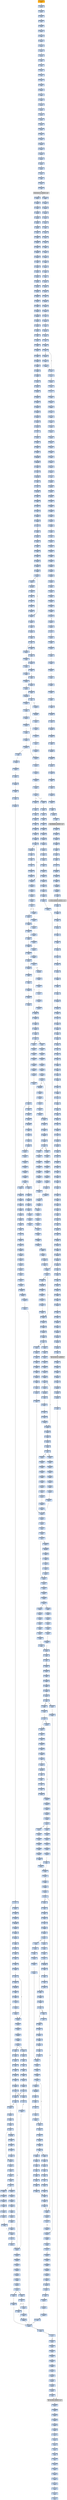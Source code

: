 strict digraph G {
	graph [bgcolor=transparent,
		name=G
	];
	node [color=lightsteelblue,
		fillcolor=lightsteelblue,
		shape=rectangle,
		style=filled
	];
	a0x039b00a9cmpl_ebp_0x54esp_	[label="0x039b00a9
cmpl"];
	a0x039b00adja_0x39b00c5	[label="0x039b00ad
ja"];
	a0x039b00a9cmpl_ebp_0x54esp_ -> a0x039b00adja_0x39b00c5	[color="#000000"];
	a0x039b1158popl_edi	[label="0x039b1158
popl"];
	a0x039b1159popl_ebx	[label="0x039b1159
popl"];
	a0x039b1158popl_edi -> a0x039b1159popl_ebx	[color="#000000"];
	a0x039b0453cmpl_0x1000000UINT32_eax	[label="0x039b0453
cmpl"];
	a0x039b0458jae_0x39b046a	[label="0x039b0458
jae"];
	a0x039b0453cmpl_0x1000000UINT32_eax -> a0x039b0458jae_0x39b046a	[color="#000000"];
	a0x039b05f2movl_edx_edi	[label="0x039b05f2
movl"];
	a0x039b05f4shrl_0x5UINT8_edi	[label="0x039b05f4
shrl"];
	a0x039b05f2movl_edx_edi -> a0x039b05f4shrl_0x5UINT8_edi	[color="#000000"];
	a0x039b0b81nop_	[label="0x039b0b81
nop"];
	a0x039b0b82pushl_esi	[label="0x039b0b82
pushl"];
	a0x039b0b81nop_ -> a0x039b0b82pushl_esi	[color="#000000"];
	a0x039b0735shll_cl_ebp	[label="0x039b0735
shll"];
	a0x039b0737movl_ebp_ecx	[label="0x039b0737
movl"];
	a0x039b0735shll_cl_ebp -> a0x039b0737movl_ebp_ecx	[color="#000000"];
	a0x039b0a38je_0x39b0a4f	[label="0x039b0a38
je"];
	a0x039b0a3amovl_0x44ebx__esi	[label="0x039b0a3a
movl"];
	a0x039b0a38je_0x39b0a4f -> a0x039b0a3amovl_0x44ebx__esi	[color="#000000",
		label=F];
	a0x039b0334andl_0x3UINT8_edx	[label="0x039b0334
andl"];
	a0x039b0337movl_edx_0x10esp_	[label="0x039b0337
movl"];
	a0x039b0334andl_0x3UINT8_edx -> a0x039b0337movl_edx_0x10esp_	[color="#000000"];
	a0x039b02d7shll_0x8UINT8_eax	[label="0x039b02d7
shll"];
	a0x039b02daorl_edx_esi	[label="0x039b02da
orl"];
	a0x039b02d7shll_0x8UINT8_eax -> a0x039b02daorl_edx_esi	[color="#000000"];
	a0x039b01feorl_ecx_esi	[label="0x039b01fe
orl"];
	a0x039b0200incl_ebp	[label="0x039b0200
incl"];
	a0x039b01feorl_ecx_esi -> a0x039b0200incl_ebp	[color="#000000"];
	a0x039b0b79nop_	[label="0x039b0b79
nop"];
	a0x039b0b7anop_	[label="0x039b0b7a
nop"];
	a0x039b0b79nop_ -> a0x039b0b7anop_	[color="#000000"];
	a0x039b02aapopl_ebp	[label="0x039b02aa
popl"];
	a0x039b02abxorl_eax_eax	[label="0x039b02ab
xorl"];
	a0x039b02aapopl_ebp -> a0x039b02abxorl_eax_eax	[color="#000000"];
	a0x039b06dbmovl_eax_edi	[label="0x039b06db
movl"];
	a0x039b06ddshrl_0xbUINT8_edi	[label="0x039b06dd
shrl"];
	a0x039b06dbmovl_eax_edi -> a0x039b06ddshrl_0xbUINT8_edi	[color="#000000"];
	a0x039b0667movl_edx_ecxebx4_	[label="0x039b0667
movl"];
	a0x039b066aleal_0x1ebxebx__ebx	[label="0x039b066a
leal"];
	a0x039b0667movl_edx_ecxebx4_ -> a0x039b066aleal_0x1ebxebx__ebx	[color="#000000"];
	a0x0047e3d9addl_0x8ebx__eax	[label="0x0047e3d9
addl"];
	a0x0047e3dcmovl_eax_edi	[label="0x0047e3dc
movl"];
	a0x0047e3d9addl_0x8ebx__eax -> a0x0047e3dcmovl_eax_edi	[color="#000000"];
	a0x039b05d8leal_0x208ebxecx__ecx	[label="0x039b05d8
leal"];
	a0x039b05dfmovl_0x8UINT32_ebp	[label="0x039b05df
movl"];
	a0x039b05d8leal_0x208ebxecx__ecx -> a0x039b05dfmovl_0x8UINT32_ebp	[color="#000000"];
	a0x039b0549movzbl_edx__edi	[label="0x039b0549
movzbl"];
	a0x039b054cshll_0x8UINT8_esi	[label="0x039b054c
shll"];
	a0x039b0549movzbl_edx__edi -> a0x039b054cshll_0x8UINT8_esi	[color="#000000"];
	a0x039b05b1movl_edx_0x48esp_	[label="0x039b05b1
movl"];
	a0x039b05b5movl_0x4ecx__edx	[label="0x039b05b5
movl"];
	a0x039b05b1movl_edx_0x48esp_ -> a0x039b05b5movl_0x4ecx__edx	[color="#000000"];
	a0x039b06d3incl_ecx	[label="0x039b06d3
incl"];
	a0x039b06d4movl_ecx_0x48esp_	[label="0x039b06d4
movl"];
	a0x039b06d3incl_ecx -> a0x039b06d4movl_ecx_0x48esp_	[color="#000000"];
	a0x039b06c4movl_0x48esp__ecx	[label="0x039b06c4
movl"];
	a0x039b06c8movzbl_ecx__edi	[label="0x039b06c8
movzbl"];
	a0x039b06c4movl_0x48esp__ecx -> a0x039b06c8movzbl_ecx__edi	[color="#000000"];
	a0x039b0a32stosl_eax_es_edi_	[label="0x039b0a32
stosl"];
	a0x039b0a33nop_	[label="0x039b0a33
nop"];
	a0x039b0a32stosl_eax_es_edi_ -> a0x039b0a33nop_	[color="#000000"];
	a0x0047e3d5call_ecx	[label="0x0047e3d5
call"];
	a0x0047e283pusha_	[label="0x0047e283
pusha"];
	a0x0047e3d5call_ecx -> a0x0047e283pusha_	[color="#000000"];
	a0x039b02a2jb_0x39b00bd	[label="0x039b02a2
jb"];
	a0x039b02a8popl_edi	[label="0x039b02a8
popl"];
	a0x039b02a2jb_0x39b00bd -> a0x039b02a8popl_edi	[color="#000000",
		label=F];
	a0x039b0484subl_ecx_edx	[label="0x039b0484
subl"];
	a0x039b0486shrl_0x5UINT8_edx	[label="0x039b0486
shrl"];
	a0x039b0484subl_ecx_edx -> a0x039b0486shrl_0x5UINT8_edx	[color="#000000"];
	a0x039b04bcincl_ebx	[label="0x039b04bc
incl"];
	a0x039b04bdmovl_ebx_0x48esp_	[label="0x039b04bd
movl"];
	a0x039b04bcincl_ebx -> a0x039b04bdmovl_ebx_0x48esp_	[color="#000000"];
	a0x039b080amovl_0x18esp__ebx	[label="0x039b080a
movl"];
	a0x039b080emovl_0x14esp__ecx	[label="0x039b080e
movl"];
	a0x039b080amovl_0x18esp__ebx -> a0x039b080emovl_0x14esp__ecx	[color="#000000"];
	a0x039b00f3orl_ebx_esi	[label="0x039b00f3
orl"];
	a0x039b00f5incl_ecx	[label="0x039b00f5
incl"];
	a0x039b00f3orl_ebx_esi -> a0x039b00f5incl_ecx	[color="#000000"];
	a0x039b02edimull_ecx_edx	[label="0x039b02ed
imull"];
	a0x039b02f0cmpl_edx_esi	[label="0x039b02f0
cmpl"];
	a0x039b02edimull_ecx_edx -> a0x039b02f0cmpl_edx_esi	[color="#000000"];
	a0x039b0bcdpushl_ecx	[label="0x039b0bcd
pushl"];
	a0x039b0bcecall_0x10001f2febx_	[label="0x039b0bce
call"];
	a0x039b0bcdpushl_ecx -> a0x039b0bcecall_0x10001f2febx_	[color="#000000"];
	a0x0047e3c8addl_edx_esi	[label="0x0047e3c8
addl"];
	a0x0047e3camovl_0xcebx__ecx	[label="0x0047e3ca
movl"];
	a0x0047e3c8addl_edx_esi -> a0x0047e3camovl_0xcebx__ecx	[color="#000000"];
	a0x039b0282jnl_0x39b028e	[label="0x039b0282
jnl"];
	a0x039b0284movl_0x0UINT32_0x10esp_	[label="0x039b0284
movl"];
	a0x039b0282jnl_0x39b028e -> a0x039b0284movl_0x0UINT32_0x10esp_	[color="#000000",
		label=F];
	a0x039b028ecmpl_0xaUINT8_ecx	[label="0x039b028e
cmpl"];
	a0x039b0282jnl_0x39b028e -> a0x039b028ecmpl_0xaUINT8_ecx	[color="#000000",
		label=T];
	a0x039b0091shll_0x8UINT8_esi	[label="0x039b0091
shll"];
	a0x039b0094orl_edx_esi	[label="0x039b0094
orl"];
	a0x039b0091shll_0x8UINT8_esi -> a0x039b0094orl_edx_esi	[color="#000000"];
	a0x039b0198movl_0x48esp__ecx	[label="0x039b0198
movl"];
	a0x039b019cmovzbl_ecx__edi	[label="0x039b019c
movzbl"];
	a0x039b0198movl_0x48esp__ecx -> a0x039b019cmovzbl_ecx__edi	[color="#000000"];
	a0x039b0658addl_ebx_ebx	[label="0x039b0658
addl"];
	a0x039b065ajmp_0x39b066e	[label="0x039b065a
jmp"];
	a0x039b0658addl_ebx_ebx -> a0x039b065ajmp_0x39b066e	[color="#000000"];
	a0x039b0655movl_edi_ecxebx4_	[label="0x039b0655
movl"];
	a0x039b0655movl_edi_ecxebx4_ -> a0x039b0658addl_ebx_ebx	[color="#000000"];
	a0x039b0340movl_0x48esp__ebx	[label="0x039b0340
movl"];
	a0x039b0344subl_edx_eax	[label="0x039b0344
subl"];
	a0x039b0340movl_0x48esp__ebx -> a0x039b0344subl_edx_eax	[color="#000000"];
	a0x039b05a5movzbl_edx__edi	[label="0x039b05a5
movzbl"];
	a0x039b05a8shll_0x8UINT8_esi	[label="0x039b05a8
shll"];
	a0x039b05a5movzbl_edx__edi -> a0x039b05a8shll_0x8UINT8_esi	[color="#000000"];
	a0x039b03eamovl_0x18esp__ecx	[label="0x039b03ea
movl"];
	a0x039b03eemovl_edx_ecx_	[label="0x039b03ee
movl"];
	a0x039b03eamovl_0x18esp__ecx -> a0x039b03eemovl_edx_ecx_	[color="#000000"];
	a0x039b07d5movl_edi_ecxebx4_	[label="0x039b07d5
movl"];
	a0x039b07d8addl_ebx_ebx	[label="0x039b07d8
addl"];
	a0x039b07d5movl_edi_ecxebx4_ -> a0x039b07d8addl_ebx_ebx	[color="#000000"];
	a0x039b06f5movl_edi_ebxedx4_	[label="0x039b06f5
movl"];
	a0x039b06f8addl_edx_edx	[label="0x039b06f8
addl"];
	a0x039b06f5movl_edi_ebxedx4_ -> a0x039b06f8addl_edx_edx	[color="#000000"];
	a0x039b0560imull_edx_edi	[label="0x039b0560
imull"];
	a0x039b0563cmpl_edi_esi	[label="0x039b0563
cmpl"];
	a0x039b0560imull_edx_edi -> a0x039b0563cmpl_edi_esi	[color="#000000"];
	a0x039b0106jae_0x39b02b9	[label="0x039b0106
jae"];
	a0x039b010cmovl_0x800UINT32_edi	[label="0x039b010c
movl"];
	a0x039b0106jae_0x39b02b9 -> a0x039b010cmovl_0x800UINT32_edi	[color="#000000",
		label=F];
	a0x039b02b9subl_ebx_eax	[label="0x039b02b9
subl"];
	a0x039b0106jae_0x39b02b9 -> a0x039b02b9subl_ebx_eax	[color="#000000",
		label=T];
	a0x0047e284movl_0x24esp__esi	[label="0x0047e284
movl"];
	a0x0047e283pusha_ -> a0x0047e284movl_0x24esp__esi	[color="#000000"];
	a0x039b06eesubl_ecx_edi	[label="0x039b06ee
subl"];
	a0x039b06f0shrl_0x5UINT8_edi	[label="0x039b06f0
shrl"];
	a0x039b06eesubl_ecx_edi -> a0x039b06f0shrl_0x5UINT8_edi	[color="#000000"];
	a0x039b003fsubl_esi_ebx	[label="0x039b003f
subl"];
	a0x039b0041subl_esi_edx	[label="0x039b0041
subl"];
	a0x039b003fsubl_esi_ebx -> a0x039b0041subl_esi_edx	[color="#000000"];
	a0x039b03bdmovzbl_ecx__edx	[label="0x039b03bd
movzbl"];
	a0x039b03c0shll_0x8UINT8_esi	[label="0x039b03c0
shll"];
	a0x039b03bdmovzbl_ecx__edx -> a0x039b03c0shll_0x8UINT8_esi	[color="#000000"];
	a0x039b0705subl_edi_ecx	[label="0x039b0705
subl"];
	a0x039b0707movl_ecx_ebxedx4_	[label="0x039b0707
movl"];
	a0x039b0705subl_edi_ecx -> a0x039b0707movl_ecx_ebxedx4_	[color="#000000"];
	a0x039b0bb4addl_0xfffffffcUINT8_esp	[label="0x039b0bb4
addl"];
	a0x039b0bb7pushl_ebx	[label="0x039b0bb7
pushl"];
	a0x039b0bb4addl_0xfffffffcUINT8_esp -> a0x039b0bb7pushl_ebx	[color="#000000"];
	a0x039b037ccmpl_ecx_esi	[label="0x039b037c
cmpl"];
	a0x039b037ejae_0x39b0441	[label="0x039b037e
jae"];
	a0x039b037ccmpl_ecx_esi -> a0x039b037ejae_0x39b0441	[color="#000000"];
	a0x039b1157popl_esi	[label="0x039b1157
popl"];
	a0x039b1157popl_esi -> a0x039b1158popl_edi	[color="#000000"];
	a0x039b08c2movl_edi__esi	[label="0x039b08c2
movl"];
	a0x039b08c4movl_0x28esp__edx	[label="0x039b08c4
movl"];
	a0x039b08c2movl_edi__esi -> a0x039b08c4movl_0x28esp__edx	[color="#000000"];
	a0x039b0311movl_0x28esp__edx	[label="0x039b0311
movl"];
	a0x039b0315movl_edx_0x24esp_	[label="0x039b0315
movl"];
	a0x039b0311movl_0x28esp__edx -> a0x039b0315movl_edx_0x24esp_	[color="#000000"];
	a0x039b0405setge_dl	[label="0x039b0405
setge"];
	a0x039b0408leal_0x9edxedx__edx	[label="0x039b0408
leal"];
	a0x039b0405setge_dl -> a0x039b0408leal_0x9edxedx__edx	[color="#000000"];
	a0x039b0291jnl_0x39b02b4	[label="0x039b0291
jnl"];
	a0x039b0293subl_0x3UINT8_ecx	[label="0x039b0293
subl"];
	a0x039b0291jnl_0x39b02b4 -> a0x039b0293subl_0x3UINT8_ecx	[color="#000000",
		label=F];
	a0x039b02b4subl_0x6UINT8_ecx	[label="0x039b02b4
subl"];
	a0x039b0291jnl_0x39b02b4 -> a0x039b02b4subl_0x6UINT8_ecx	[color="#000000",
		label=T];
	a0x039b0640imull_edx_edi	[label="0x039b0640
imull"];
	a0x039b0643cmpl_edi_esi	[label="0x039b0643
cmpl"];
	a0x039b0640imull_edx_edi -> a0x039b0643cmpl_edi_esi	[color="#000000"];
	a0x039b08eepushl_ebp	[label="0x039b08ee
pushl"];
	a0x039b08efcall_ecx	[label="0x039b08ef
call"];
	a0x039b08eepushl_ebp -> a0x039b08efcall_ecx	[color="#000000"];
	a0x0047e3e9movl_edx_0x8esi_	[label="0x0047e3e9
movl"];
	a0x0047e3ecmovl_0xcebx__ecx	[label="0x0047e3ec
movl"];
	a0x0047e3e9movl_edx_0x8esi_ -> a0x0047e3ecmovl_0xcebx__ecx	[color="#000000"];
	a0x039b0152leal_0x1cd8ediecx__ecx	[label="0x039b0152
leal"];
	a0x039b0159movl_ecx_0x18esp_	[label="0x039b0159
movl"];
	a0x039b0152leal_0x1cd8ediecx__ecx -> a0x039b0159movl_ecx_0x18esp_	[color="#000000"];
	a0x039b045amovzbl_ebx__edx	[label="0x039b045a
movzbl"];
	a0x039b045dshll_0x8UINT8_esi	[label="0x039b045d
shll"];
	a0x039b045amovzbl_ebx__edx -> a0x039b045dshll_0x8UINT8_esi	[color="#000000"];
	a0x039b03a1addl_ebx_edx	[label="0x039b03a1
addl"];
	a0x039b03a3leal_ediedx4__edx	[label="0x039b03a3
leal"];
	a0x039b03a1addl_ebx_edx -> a0x039b03a3leal_ediedx4__edx	[color="#000000"];
	a0x039b040cmovl_edx_0x10esp_	[label="0x039b040c
movl"];
	a0x039b0410movl_ecx_edx	[label="0x039b0410
movl"];
	a0x039b040cmovl_edx_0x10esp_ -> a0x039b0410movl_ecx_edx	[color="#000000"];
	a0x039b070esubl_0x1UINT8_ebp	[label="0x039b070e
subl"];
	a0x039b0711jne_0x39b06bd	[label="0x039b0711
jne"];
	a0x039b070esubl_0x1UINT8_ebp -> a0x039b0711jne_0x39b06bd	[color="#000000"];
	a0x039b0bd4movl_eax__4ebp_	[label="0x039b0bd4
movl"];
	a0x039b0bd7movl_0x4esi__edx	[label="0x039b0bd7
movl"];
	a0x039b0bd4movl_eax__4ebp_ -> a0x039b0bd7movl_0x4esi__edx	[color="#000000"];
	a0x039b0a30stosl_eax_es_edi_	[label="0x039b0a30
stosl"];
	a0x039b0a31lodsl_ds_esi__eax	[label="0x039b0a31
lodsl"];
	a0x039b0a30stosl_eax_es_edi_ -> a0x039b0a31lodsl_ds_esi__eax	[color="#000000"];
	a0x039b06ceshll_0x8UINT8_eax	[label="0x039b06ce
shll"];
	a0x039b06d1orl_edi_esi	[label="0x039b06d1
orl"];
	a0x039b06ceshll_0x8UINT8_eax -> a0x039b06d1orl_edi_esi	[color="#000000"];
	a0x039b0173movl_0x44esp__ebx	[label="0x039b0173
movl"];
	a0x039b0177movl_0x18esp__edi	[label="0x039b0177
movl"];
	a0x039b0173movl_0x44esp__ebx -> a0x039b0177movl_0x18esp__edi	[color="#000000"];
	a0x039b01e2movl_0x18esp__ebx	[label="0x039b01e2
movl"];
	a0x039b01e6leal_esp__esp	[label="0x039b01e6
leal"];
	a0x039b01e2movl_0x18esp__ebx -> a0x039b01e6leal_esp__esp	[color="#000000"];
	a0x039b0a15addl_0x4UINT8_eax	[label="0x039b0a15
addl"];
	a0x039b0a18subl_eax_esi	[label="0x039b0a18
subl"];
	a0x039b0a15addl_0x4UINT8_eax -> a0x039b0a18subl_eax_esi	[color="#000000"];
	a0x039b0390leal_0xfebp__edx	[label="0x039b0390
leal"];
	a0x039b0393shll_0x4UINT8_edx	[label="0x039b0393
shll"];
	a0x039b0390leal_0xfebp__edx -> a0x039b0393shll_0x4UINT8_edx	[color="#000000"];
	a0x039b01c7addl_ecx_edi	[label="0x039b01c7
addl"];
	a0x039b01c9addl_edx_edx	[label="0x039b01c9
addl"];
	a0x039b01c7addl_ecx_edi -> a0x039b01c9addl_edx_edx	[color="#000000"];
	a0x039b0a4drepz_movsb_ds_esi__es_edi_	[label="0x039b0a4d
repz"];
	a0x039b0a4fmovl_ebx_esi	[label="0x039b0a4f
movl"];
	a0x039b0a4drepz_movsb_ds_esi__es_edi_ -> a0x039b0a4fmovl_ebx_esi	[color="#000000"];
	a0x0047e386pushl_ebp	[label="0x0047e386
pushl"];
	a0x0047e387pushl_ebx	[label="0x0047e387
pushl"];
	a0x0047e386pushl_ebp -> a0x0047e387pushl_ebx	[color="#000000"];
	a0x0047e3fcmovl_0x14ebx__ecx	[label="0x0047e3fc
movl"];
	a0x0047e3ffpopl_edx	[label="0x0047e3ff
popl"];
	a0x0047e3fcmovl_0x14ebx__ecx -> a0x0047e3ffpopl_edx	[color="#000000"];
	a0x00409decpushl_fs_0	[label="0x00409dec
pushl"];
	a0x00409df3movl_esp_fs_0	[label="0x00409df3
movl"];
	a0x00409decpushl_fs_0 -> a0x00409df3movl_esp_fs_0	[color="#000000"];
	a0x039b115bret_0x8UINT16	[label="0x039b115b
ret"];
	a0x039b0ad5testl_eax_eax	[label="0x039b0ad5
testl"];
	a0x039b115bret_0x8UINT16 -> a0x039b0ad5testl_eax_eax	[color="#000000"];
	a0x039b0756movzbl_edx__edi	[label="0x039b0756
movzbl"];
	a0x039b0759shll_0x8UINT8_esi	[label="0x039b0759
shll"];
	a0x039b0756movzbl_edx__edi -> a0x039b0759shll_0x8UINT8_esi	[color="#000000"];
	a0x039b13a3shll_0xcUINT8_ecx	[label="0x039b13a3
shll"];
	a0x039b13a6pushl_ecx	[label="0x039b13a6
pushl"];
	a0x039b13a3shll_0xcUINT8_ecx -> a0x039b13a6pushl_ecx	[color="#000000"];
	a0x039b04aacmpl_0x1000000UINT32_eax	[label="0x039b04aa
cmpl"];
	a0x039b04afjae_0x39b04c1	[label="0x039b04af
jae"];
	a0x039b04aacmpl_0x1000000UINT32_eax -> a0x039b04afjae_0x39b04c1	[color="#000000"];
	a0x039b04famovl_0x24esp__edx	[label="0x039b04fa
movl"];
	a0x039b04femovl_ecx_0x390ediebp4_	[label="0x039b04fe
movl"];
	a0x039b04famovl_0x24esp__edx -> a0x039b04femovl_ecx_0x390ediebp4_	[color="#000000"];
	a0x039b0645jae_0x39b065c	[label="0x039b0645
jae"];
	a0x039b0647movl_edi_eax	[label="0x039b0647
movl"];
	a0x039b0645jae_0x39b065c -> a0x039b0647movl_edi_eax	[color="#000000",
		label=F];
	a0x039b065csubl_edi_eax	[label="0x039b065c
subl"];
	a0x039b0645jae_0x39b065c -> a0x039b065csubl_edi_eax	[color="#000000",
		label=T];
	a0x039b0a59addl_ebp_0x4edi_	[label="0x039b0a59
addl"];
	a0x039b0a5caddl_ebp_0x8edi_	[label="0x039b0a5c
addl"];
	a0x039b0a59addl_ebp_0x4edi_ -> a0x039b0a5caddl_ebp_0x8edi_	[color="#000000"];
	a0x039b1248movl_eax_esi_	[label="0x039b1248
movl"];
	a0x039b124amovl_eax_edx_	[label="0x039b124a
movl"];
	a0x039b1248movl_eax_esi_ -> a0x039b124amovl_eax_edx_	[color="#000000"];
	a0x039b06fajmp_0x39b070e	[label="0x039b06fa
jmp"];
	a0x039b06fajmp_0x39b070e -> a0x039b070esubl_0x1UINT8_ebp	[color="#000000"];
	a0x039b03accmpl_0x1000000UINT32_ecx	[label="0x039b03ac
cmpl"];
	a0x039b03b2jae_0x39b03ca	[label="0x039b03b2
jae"];
	a0x039b03accmpl_0x1000000UINT32_ecx -> a0x039b03b2jae_0x39b03ca	[color="#000000"];
	a0x039b075cshll_0x8UINT8_eax	[label="0x039b075c
shll"];
	a0x039b075forl_edi_esi	[label="0x039b075f
orl"];
	a0x039b075cshll_0x8UINT8_eax -> a0x039b075forl_edi_esi	[color="#000000"];
	a0x039b0348movl_ecx_edx	[label="0x039b0348
movl"];
	a0x039b034ashrl_0x5UINT8_edx	[label="0x039b034a
shrl"];
	a0x039b0348movl_ecx_edx -> a0x039b034ashrl_0x5UINT8_edx	[color="#000000"];
	a0x039b04baorl_ecx_esi	[label="0x039b04ba
orl"];
	a0x039b04baorl_ecx_esi -> a0x039b04bcincl_ebx	[color="#000000"];
	a0x039b115aleave_	[label="0x039b115a
leave"];
	a0x039b1159popl_ebx -> a0x039b115aleave_	[color="#000000"];
	a0x039b0bdamovl_0x8esi__edi	[label="0x039b0bda
movl"];
	a0x039b0bddaddl_ebx_edx	[label="0x039b0bdd
addl"];
	a0x039b0bdamovl_0x8esi__edi -> a0x039b0bddaddl_ebx_edx	[color="#000000"];
	a0x039b00c9movl_0x20esp__edi	[label="0x039b00c9
movl"];
	a0x039b00cdmovl_ebp_ecx	[label="0x039b00cd
movl"];
	a0x039b00c9movl_0x20esp__edi -> a0x039b00cdmovl_ebp_ecx	[color="#000000"];
	a0x039b1388popl_ebx	[label="0x039b1388
popl"];
	a0x039b1389subl_0x10001ccfUINT32_ebx	[label="0x039b1389
subl"];
	a0x039b1388popl_ebx -> a0x039b1389subl_0x10001ccfUINT32_ebx	[color="#000000"];
	a0x039b0a5fleal_0x10001effebp__ecx	[label="0x039b0a5f
leal"];
	a0x039b0a65pushl_ecx	[label="0x039b0a65
pushl"];
	a0x039b0a5fleal_0x10001effebp__ecx -> a0x039b0a65pushl_ecx	[color="#000000"];
	a0x039b0bc6movl_0x8ebp__esi	[label="0x039b0bc6
movl"];
	a0x039b0bc9movl_esi__ecx	[label="0x039b0bc9
movl"];
	a0x039b0bc6movl_0x8ebp__esi -> a0x039b0bc9movl_esi__ecx	[color="#000000"];
	a0x0047e3depushl_edx	[label="0x0047e3de
pushl"];
	a0x0047e3dcmovl_eax_edi -> a0x0047e3depushl_edx	[color="#000000"];
	a0x039b01a8movl_ecx_0x48esp_	[label="0x039b01a8
movl"];
	a0x039b01acmovl_ebp__ecx	[label="0x039b01ac
movl"];
	a0x039b01a8movl_ecx_0x48esp_ -> a0x039b01acmovl_ebp__ecx	[color="#000000"];
	a0x039b057exorl_ebp_ebp	[label="0x039b057e
xorl"];
	a0x039b0580movl_0x3UINT32_0x44esp_	[label="0x039b0580
movl"];
	a0x039b057exorl_ebp_ebp -> a0x039b0580movl_0x3UINT32_0x44esp_	[color="#000000"];
	a0x039b063dshrl_0xbUINT8_edi	[label="0x039b063d
shrl"];
	a0x039b063dshrl_0xbUINT8_edi -> a0x039b0640imull_edx_edi	[color="#000000"];
	a0x039b0b57movl_esi_ebx	[label="0x039b0b57
movl"];
	a0x039b0b59cmpl_0x1UINT8_0x48ebx_	[label="0x039b0b59
cmpl"];
	a0x039b0b57movl_esi_ebx -> a0x039b0b59cmpl_0x1UINT8_0x48ebx_	[color="#000000"];
	a0x039b062bshll_0x8UINT8_esi	[label="0x039b062b
shll"];
	a0x039b062eshll_0x8UINT8_eax	[label="0x039b062e
shll"];
	a0x039b062bshll_0x8UINT8_esi -> a0x039b062eshll_0x8UINT8_eax	[color="#000000"];
	a0x039b0a1acld_	[label="0x039b0a1a
cld"];
	a0x039b0a18subl_eax_esi -> a0x039b0a1acld_	[color="#000000"];
	a0x0047e389pushl_edi	[label="0x0047e389
pushl"];
	a0x0047e38apushl_esi	[label="0x0047e38a
pushl"];
	a0x0047e389pushl_edi -> a0x0047e38apushl_esi	[color="#000000"];
	a0x039b03dcmovl_edx_eax	[label="0x039b03dc
movl"];
	a0x039b03demovl_0x800UINT32_edx	[label="0x039b03de
movl"];
	a0x039b03dcmovl_edx_eax -> a0x039b03demovl_0x800UINT32_edx	[color="#000000"];
	a0x039b0368incl_ebx	[label="0x039b0368
incl"];
	a0x039b0369movl_ebx_0x48esp_	[label="0x039b0369
movl"];
	a0x039b0368incl_ebx -> a0x039b0369movl_ebx_0x48esp_	[color="#000000"];
	a0x039b01b7cmpl_edi_esi	[label="0x039b01b7
cmpl"];
	a0x039b01b9jae_0x39b0225	[label="0x039b01b9
jae"];
	a0x039b01b7cmpl_edi_esi -> a0x039b01b9jae_0x39b0225	[color="#000000"];
	a0x039b1381pushl_edi	[label="0x039b1381
pushl"];
	a0x039b1382pushl_esi	[label="0x039b1382
pushl"];
	a0x039b1381pushl_edi -> a0x039b1382pushl_esi	[color="#000000"];
	a0x039b0613movl_edx_0x30esp_	[label="0x039b0613
movl"];
	a0x039b0617movl_0x1UINT32_ebx	[label="0x039b0617
movl"];
	a0x039b0613movl_edx_0x30esp_ -> a0x039b0617movl_0x1UINT32_ebx	[color="#000000"];
	a0x039b0a48movl_0x40ebx__edi	[label="0x039b0a48
movl"];
	a0x039b0a4baddl_edx_edi	[label="0x039b0a4b
addl"];
	a0x039b0a48movl_0x40ebx__edi -> a0x039b0a4baddl_edx_edi	[color="#000000"];
	a0x039b07cesubl_edx_edi	[label="0x039b07ce
subl"];
	a0x039b07d0shrl_0x5UINT8_edi	[label="0x039b07d0
shrl"];
	a0x039b07cesubl_edx_edi -> a0x039b07d0shrl_0x5UINT8_edi	[color="#000000"];
	a0x0047e30amovb_esi__dl	[label="0x0047e30a
movb"];
	a0x0047e30cincl_esi	[label="0x0047e30c
incl"];
	a0x0047e30amovb_esi__dl -> a0x0047e30cincl_esi	[color="#000000"];
	a0x039b07d3addl_edx_edi	[label="0x039b07d3
addl"];
	a0x039b07d3addl_edx_edi -> a0x039b07d5movl_edi_ecxebx4_	[color="#000000"];
	a0x039b0534movl_ecx_0x10esp_	[label="0x039b0534
movl"];
	a0x039b0538leal_0x14d0edi__ecx	[label="0x039b0538
leal"];
	a0x039b0534movl_ecx_0x10esp_ -> a0x039b0538leal_0x14d0edi__ecx	[color="#000000"];
	a0x039b0792movl_ebx_0x44esp_	[label="0x039b0792
movl"];
	a0x039b0796leal_esp__esp	[label="0x039b0796
leal"];
	a0x039b0792movl_ebx_0x44esp_ -> a0x039b0796leal_esp__esp	[color="#000000"];
	a0x0047e3d2pushl_eax	[label="0x0047e3d2
pushl"];
	a0x0047e3d3pushl_edi	[label="0x0047e3d3
pushl"];
	a0x0047e3d2pushl_eax -> a0x0047e3d3pushl_edi	[color="#000000"];
	a0x039b0774movl_0x20esp__ecx	[label="0x039b0774
movl"];
	a0x039b0778addl_0xc88UINT32_ecx	[label="0x039b0778
addl"];
	a0x039b0774movl_0x20esp__ecx -> a0x039b0778addl_0xc88UINT32_ecx	[color="#000000"];
	a0x039b03d2shrl_0xbUINT8_edx	[label="0x039b03d2
shrl"];
	a0x039b03d5imull_ecx_edx	[label="0x039b03d5
imull"];
	a0x039b03d2shrl_0xbUINT8_edx -> a0x039b03d5imull_ecx_edx	[color="#000000"];
	a0x039b06d8movl_ebxedx4__ecx	[label="0x039b06d8
movl"];
	a0x039b06d4movl_ecx_0x48esp_ -> a0x039b06d8movl_ebxedx4__ecx	[color="#000000"];
	a0x039b124caddl_0x4UINT8_edx	[label="0x039b124c
addl"];
	a0x039b124faddl_0x4UINT8_esi	[label="0x039b124f
addl"];
	a0x039b124caddl_0x4UINT8_edx -> a0x039b124faddl_0x4UINT8_esi	[color="#000000"];
	a0x039b0101imull_ecx_ebx	[label="0x039b0101
imull"];
	a0x039b0104cmpl_ebx_esi	[label="0x039b0104
cmpl"];
	a0x039b0101imull_ecx_ebx -> a0x039b0104cmpl_ebx_esi	[color="#000000"];
	a0x0047e3a9movl_ecx__eax	[label="0x0047e3a9
movl"];
	a0x0047e3abcall_eax	[label="0x0047e3ab
call"];
	a0x0047e3a9movl_ecx__eax -> a0x0047e3abcall_eax	[color="#000000"];
	a0x039b00f6movl_ecx_0x48esp_	[label="0x039b00f6
movl"];
	a0x039b00f5incl_ecx -> a0x039b00f6movl_ecx_0x48esp_	[color="#000000"];
	a0x039b009ashll_0x8UINT8_esi	[label="0x039b009a
shll"];
	a0x039b009daddl_0x5UINT8_ecx	[label="0x039b009d
addl"];
	a0x039b009ashll_0x8UINT8_esi -> a0x039b009daddl_0x5UINT8_ecx	[color="#000000"];
	a0x039b0296movl_ecx_0x10esp_	[label="0x039b0296
movl"];
	a0x039b0293subl_0x3UINT8_ecx -> a0x039b0296movl_ecx_0x10esp_	[color="#000000"];
	a0x039b137bmovl_esp_ebp	[label="0x039b137b
movl"];
	a0x039b137daddl_0xfffffffcUINT8_esp	[label="0x039b137d
addl"];
	a0x039b137bmovl_esp_ebp -> a0x039b137daddl_0xfffffffcUINT8_esp	[color="#000000"];
	a0x00409dfaxorl_eax_eax	[label="0x00409dfa
xorl"];
	a0x00409dfcmovl_ecx_eax_	[label="0x00409dfc
movl"];
	a0x00409dfaxorl_eax_eax -> a0x00409dfcmovl_ecx_eax_	[color="#000000"];
	a0x039b0677jne_0x39b061d	[label="0x039b0677
jne"];
	a0x039b0679movl_0x44esp__ecx	[label="0x039b0679
movl"];
	a0x039b0677jne_0x39b061d -> a0x039b0679movl_0x44esp__ecx	[color="#000000",
		label=F];
	a0x039b03d0movl_eax_edx	[label="0x039b03d0
movl"];
	a0x039b03d0movl_eax_edx -> a0x039b03d2shrl_0xbUINT8_edx	[color="#000000"];
	a0x0047e30fret	[label="0x0047e30f
ret"];
	a0x0047e2abjae_0x0047e2d0	[label="0x0047e2ab
jae"];
	a0x0047e30fret -> a0x0047e2abjae_0x0047e2d0	[color="#000000"];
	a0x039b04f1subl_edx_esi	[label="0x039b04f1
subl"];
	a0x039b04f3movl_ecx_edx	[label="0x039b04f3
movl"];
	a0x039b04f1subl_edx_esi -> a0x039b04f3movl_ecx_edx	[color="#000000"];
	a0x039b0812addl_0x2UINT8_ebx	[label="0x039b0812
addl"];
	a0x039b0815cmpl_ecx_ebp	[label="0x039b0815
cmpl"];
	a0x039b0812addl_0x2UINT8_ebx -> a0x039b0815cmpl_ecx_ebp	[color="#000000"];
	a0x039b0277movl_0x10esp__ecx	[label="0x039b0277
movl"];
	a0x039b027bcmpl_0x4UINT8_ecx	[label="0x039b027b
cmpl"];
	a0x039b0277movl_0x10esp__ecx -> a0x039b027bcmpl_0x4UINT8_ecx	[color="#000000"];
	a0x039b05aeorl_edi_esi	[label="0x039b05ae
orl"];
	a0x039b05b0incl_edx	[label="0x039b05b0
incl"];
	a0x039b05aeorl_edi_esi -> a0x039b05b0incl_edx	[color="#000000"];
	a0x039b0772jne_0x39b074f	[label="0x039b0772
jne"];
	a0x039b0772jne_0x39b074f -> a0x039b0774movl_0x20esp__ecx	[color="#000000",
		label=F];
	a0x0047e3b4movl_0x20ebx__eax	[label="0x0047e3b4
movl"];
	a0x0047e3b7addl_edx_eax	[label="0x0047e3b7
addl"];
	a0x0047e3b4movl_0x20ebx__eax -> a0x0047e3b7addl_edx_eax	[color="#000000"];
	a0x039b03e3subl_ecx_edx	[label="0x039b03e3
subl"];
	a0x039b03demovl_0x800UINT32_edx -> a0x039b03e3subl_ecx_edx	[color="#000000"];
	a0x039b07b1orl_edi_esi	[label="0x039b07b1
orl"];
	a0x039b07b3incl_edx	[label="0x039b07b3
incl"];
	a0x039b07b1orl_edi_esi -> a0x039b07b3incl_edx	[color="#000000"];
	a0x039b0588jmp_0x39b060f	[label="0x039b0588
jmp"];
	a0x039b0580movl_0x3UINT32_0x44esp_ -> a0x039b0588jmp_0x39b060f	[color="#000000"];
	a0x0047e39apushl_0x1000UINT32	[label="0x0047e39a
pushl"];
	a0x0047e39fpushl_0x4ebx_	[label="0x0047e39f
pushl"];
	a0x0047e39apushl_0x1000UINT32 -> a0x0047e39fpushl_0x4ebx_	[color="#000000"];
	a0x039b044asubl_ecx_edx	[label="0x039b044a
subl"];
	a0x039b044cmovl_edx_0x330ediebp4_	[label="0x039b044c
movl"];
	a0x039b044asubl_ecx_edx -> a0x039b044cmovl_edx_0x330ediebp4_	[color="#000000"];
	a0x0047e415popl_ebp	[label="0x0047e415
popl"];
	a0x0047e416jmp_eax	[label="0x0047e416
jmp"];
	a0x0047e415popl_ebp -> a0x0047e416jmp_eax	[color="#000000"];
	a0x039b052asetge_cl	[label="0x039b052a
setge"];
	a0x039b052ddecl_ecx	[label="0x039b052d
decl"];
	a0x039b052asetge_cl -> a0x039b052ddecl_ecx	[color="#000000"];
	a0x039b0441subl_ecx_eax	[label="0x039b0441
subl"];
	a0x039b0443subl_ecx_esi	[label="0x039b0443
subl"];
	a0x039b0441subl_ecx_eax -> a0x039b0443subl_ecx_esi	[color="#000000"];
	a0x039b0b83call_0x39b137a	[label="0x039b0b83
call"];
	a0x039b137apushl_ebp	[label="0x039b137a
pushl"];
	a0x039b0b83call_0x39b137a -> a0x039b137apushl_ebp	[color="#000000"];
	a0x039b0a2blodsl_ds_esi__eax	[label="0x039b0a2b
lodsl"];
	a0x039b0a2cstosl_eax_es_edi_	[label="0x039b0a2c
stosl"];
	a0x039b0a2blodsl_ds_esi__eax -> a0x039b0a2cstosl_eax_es_edi_	[color="#000000"];
	a0x039b082cincl_edi	[label="0x039b082c
incl"];
	a0x039b082dmovb_dl_0x44esp_	[label="0x039b082d
movb"];
	a0x039b082cincl_edi -> a0x039b082dmovb_dl_0x44esp_	[color="#000000"];
	a0x039b1257popl_edi	[label="0x039b1257
popl"];
	a0x039b1258popl_ebx	[label="0x039b1258
popl"];
	a0x039b1257popl_edi -> a0x039b1258popl_ebx	[color="#000000"];
	a0x039b0023movl_0x4eax__ecx	[label="0x039b0023
movl"];
	a0x039b0026pushl_edi	[label="0x039b0026
pushl"];
	a0x039b0023movl_0x4eax__ecx -> a0x039b0026pushl_edi	[color="#000000"];
	a0x039b04dbsubl_ecx_edx	[label="0x039b04db
subl"];
	a0x039b04ddshrl_0x5UINT8_edx	[label="0x039b04dd
shrl"];
	a0x039b04dbsubl_ecx_edx -> a0x039b04ddshrl_0x5UINT8_edx	[color="#000000"];
	a0x039b001amovl_0x1UINT32_esi	[label="0x039b001a
movl"];
	a0x039b001fmovl_esi_ebx	[label="0x039b001f
movl"];
	a0x039b001amovl_0x1UINT32_esi -> a0x039b001fmovl_esi_ebx	[color="#000000"];
	a0x039b000dsubl_0x30UINT8_esp	[label="0x039b000d
subl"];
	a0x039b0010movl_0x34esp__eax	[label="0x039b0010
movl"];
	a0x039b000dsubl_0x30UINT8_esp -> a0x039b0010movl_0x34esp__eax	[color="#000000"];
	a0x039b034dsubl_edx_ecx	[label="0x039b034d
subl"];
	a0x039b034fmovl_ecx_0x300ediebp4_	[label="0x039b034f
movl"];
	a0x039b034dsubl_edx_ecx -> a0x039b034fmovl_ecx_0x300ediebp4_	[color="#000000"];
	a0x039b04f5shrl_0x5UINT8_edx	[label="0x039b04f5
shrl"];
	a0x039b04f3movl_ecx_edx -> a0x039b04f5shrl_0x5UINT8_edx	[color="#000000"];
	a0x039b077emovl_edx_0x48esp_	[label="0x039b077e
movl"];
	a0x039b0782shll_0x4UINT8_ebp	[label="0x039b0782
shll"];
	a0x039b077emovl_edx_0x48esp_ -> a0x039b0782shll_0x4UINT8_ebp	[color="#000000"];
	a0x039b0a1bmovl_esi_ebx	[label="0x039b0a1b
movl"];
	a0x039b0a1dmovl_0x8esi__edx	[label="0x039b0a1d
movl"];
	a0x039b0a1bmovl_esi_ebx -> a0x039b0a1dmovl_0x8esi__edx	[color="#000000"];
	a0x039b076corl_0x1UINT8_ebp	[label="0x039b076c
orl"];
	a0x039b076fsubl_0x1UINT8_ecx	[label="0x039b076f
subl"];
	a0x039b076corl_0x1UINT8_ebp -> a0x039b076fsubl_0x1UINT8_ecx	[color="#000000"];
	a0x0047e388pushl_ecx	[label="0x0047e388
pushl"];
	a0x0047e387pushl_ebx -> a0x0047e388pushl_ecx	[color="#000000"];
	a0x039b079dcmpl_0x1000000UINT32_eax	[label="0x039b079d
cmpl"];
	a0x039b0796leal_esp__esp -> a0x039b079dcmpl_0x1000000UINT32_eax	[color="#000000"];
	a0x039b09fepushl_esi	[label="0x039b09fe
pushl"];
	a0x039b09ffpushl_ebp	[label="0x039b09ff
pushl"];
	a0x039b09fepushl_esi -> a0x039b09ffpushl_ebp	[color="#000000"];
	a0x039b058fsubl_edi_esi	[label="0x039b058f
subl"];
	a0x039b0591movl_edx_edi	[label="0x039b0591
movl"];
	a0x039b058fsubl_edi_esi -> a0x039b0591movl_edx_edi	[color="#000000"];
	a0x039b0412subl_0x1cesp__edx	[label="0x039b0412
subl"];
	a0x039b0416incl_ecx	[label="0x039b0416
incl"];
	a0x039b0412subl_0x1cesp__edx -> a0x039b0416incl_ecx	[color="#000000"];
	a0x039b0096movzbl_0x4ecx__edx	[label="0x039b0096
movzbl"];
	a0x039b0096movzbl_0x4ecx__edx -> a0x039b009ashll_0x8UINT8_esi	[color="#000000"];
	a0x039b0408leal_0x9edxedx__edx -> a0x039b040cmovl_edx_0x10esp_	[color="#000000"];
	a0x039b0055movl_ebx_0x38esp_	[label="0x039b0055
movl"];
	a0x039b0059movl_edx_0x3cesp_	[label="0x039b0059
movl"];
	a0x039b0055movl_ebx_0x38esp_ -> a0x039b0059movl_edx_0x3cesp_	[color="#000000"];
	a0x039b0b77nop_	[label="0x039b0b77
nop"];
	a0x039b0b78nop_	[label="0x039b0b78
nop"];
	a0x039b0b77nop_ -> a0x039b0b78nop_	[color="#000000"];
	a0x039b0225subl_edi_eax	[label="0x039b0225
subl"];
	a0x039b0227subl_edi_esi	[label="0x039b0227
subl"];
	a0x039b0225subl_edi_eax -> a0x039b0227subl_edi_esi	[color="#000000"];
	a0x039b072ccmpl_0xeUINT8_edx	[label="0x039b072c
cmpl"];
	a0x039b072fmovl_ecx_0x30esp_	[label="0x039b072f
movl"];
	a0x039b072ccmpl_0xeUINT8_edx -> a0x039b072fmovl_ecx_0x30esp_	[color="#000000"];
	a0x039b0becpushl_eax	[label="0x039b0bec
pushl"];
	a0x039b0bedpushl__4ebp_	[label="0x039b0bed
pushl"];
	a0x039b0becpushl_eax -> a0x039b0bedpushl__4ebp_	[color="#000000"];
	a0x039b0a3dtestl_esi_esi	[label="0x039b0a3d
testl"];
	a0x039b0a3fje_0x39b0a4f	[label="0x039b0a3f
je"];
	a0x039b0a3dtestl_esi_esi -> a0x039b0a3fje_0x39b0a4f	[color="#000000"];
	a0x039b0191cmpl_0x1000000UINT32_eax	[label="0x039b0191
cmpl"];
	a0x039b0196jae_0x39b01ac	[label="0x039b0196
jae"];
	a0x039b0191cmpl_0x1000000UINT32_eax -> a0x039b0196jae_0x39b01ac	[color="#000000"];
	a0x039b0631orl_edi_esi	[label="0x039b0631
orl"];
	a0x039b062eshll_0x8UINT8_eax -> a0x039b0631orl_edi_esi	[color="#000000"];
	a0x039b1380pushl_ebx	[label="0x039b1380
pushl"];
	a0x039b1380pushl_ebx -> a0x039b1381pushl_edi	[color="#000000"];
	a0x039b06e9movl_0x800UINT32_edi	[label="0x039b06e9
movl"];
	a0x039b06e9movl_0x800UINT32_edi -> a0x039b06eesubl_ecx_edi	[color="#000000"];
	a0x039b07e2shrl_0x5UINT8_edi	[label="0x039b07e2
shrl"];
	a0x039b07e5subl_edi_edx	[label="0x039b07e5
subl"];
	a0x039b07e2shrl_0x5UINT8_edi -> a0x039b07e5subl_edi_edx	[color="#000000"];
	a0x0047e414popl_ebx	[label="0x0047e414
popl"];
	a0x0047e414popl_ebx -> a0x0047e415popl_ebp	[color="#000000"];
	a0x039b0036movl_0x300UINT32_eax	[label="0x039b0036
movl"];
	a0x039b003bshll_cl_eax	[label="0x039b003b
shll"];
	a0x039b0036movl_0x300UINT32_eax -> a0x039b003bshll_cl_eax	[color="#000000"];
	a0x039b036dmovl_0x330ediebp4__edx	[label="0x039b036d
movl"];
	a0x039b0369movl_ebx_0x48esp_ -> a0x039b036dmovl_0x330ediebp4__edx	[color="#000000"];
	a0x039b04efsubl_edx_eax	[label="0x039b04ef
subl"];
	a0x039b04efsubl_edx_eax -> a0x039b04f1subl_edx_esi	[color="#000000"];
	a0x039b0111subl_ecx_edi	[label="0x039b0111
subl"];
	a0x039b0113shrl_0x5UINT8_edi	[label="0x039b0113
shrl"];
	a0x039b0111subl_ecx_edi -> a0x039b0113shrl_0x5UINT8_edi	[color="#000000"];
	a0x039b0764addl_ebp_ebp	[label="0x039b0764
addl"];
	a0x039b0766cmpl_eax_esi	[label="0x039b0766
cmpl"];
	a0x039b0764addl_ebp_ebp -> a0x039b0766cmpl_eax_esi	[color="#000000"];
	a0x039b0034addl_eax_ecx	[label="0x039b0034
addl"];
	a0x039b0034addl_eax_ecx -> a0x039b0036movl_0x300UINT32_eax	[color="#000000"];
	a0x039b1240testl_eax_eax	[label="0x039b1240
testl"];
	a0x039b1242je_0x39b11b7	[label="0x039b1242
je"];
	a0x039b1240testl_eax_eax -> a0x039b1242je_0x39b11b7	[color="#000000"];
	a0x039b0b94pushl_0x8000UINT32	[label="0x039b0b94
pushl"];
	a0x039b0b99pushl_0x0UINT8	[label="0x039b0b99
pushl"];
	a0x039b0b94pushl_0x8000UINT32 -> a0x039b0b99pushl_0x0UINT8	[color="#000000"];
	a0x039b0699cmpl_0x4UINT8_ebx	[label="0x039b0699
cmpl"];
	a0x039b069cjl_0x39b06a3	[label="0x039b069c
jl"];
	a0x039b0699cmpl_0x4UINT8_ebx -> a0x039b069cjl_0x39b06a3	[color="#000000"];
	a0x039b120ctestl_eax_eax	[label="0x039b120c
testl"];
	a0x039b120eje_0x39b1254	[label="0x039b120e
je"];
	a0x039b120ctestl_eax_eax -> a0x039b120eje_0x39b1254	[color="#000000"];
	a0x039b138fmovl_0x8ebp__esi	[label="0x039b138f
movl"];
	a0x039b1389subl_0x10001ccfUINT32_ebx -> a0x039b138fmovl_0x8ebp__esi	[color="#000000"];
	a0x039b0a12movl__4esi__eax	[label="0x039b0a12
movl"];
	a0x039b0a12movl__4esi__eax -> a0x039b0a15addl_0x4UINT8_eax	[color="#000000"];
	a0x039b07dajmp_0x39b07f2	[label="0x039b07da
jmp"];
	a0x039b07f2shll_0x44esp_	[label="0x039b07f2
shll"];
	a0x039b07dajmp_0x39b07f2 -> a0x039b07f2shll_0x44esp_	[color="#000000"];
	a0x039b0819movl_ecx_edi	[label="0x039b0819
movl"];
	a0x039b081bsubl_ebp_edi	[label="0x039b081b
subl"];
	a0x039b0819movl_ecx_edi -> a0x039b081bsubl_ebp_edi	[color="#000000"];
	a0x039b0123movl_0x8UINT32_ecx	[label="0x039b0123
movl"];
	a0x039b0128subb_0x34esp__cl	[label="0x039b0128
subb"];
	a0x039b0123movl_0x8UINT32_ecx -> a0x039b0128subb_0x34esp__cl	[color="#000000"];
	a0x039b052eandl_0xfffffffdUINT8_ecx	[label="0x039b052e
andl"];
	a0x039b052ddecl_ecx -> a0x039b052eandl_0xfffffffdUINT8_ecx	[color="#000000"];
	a0x039b05f9movl_edx_0x4ecx_	[label="0x039b05f9
movl"];
	a0x039b05fcaddl_0x408UINT32_ecx	[label="0x039b05fc
addl"];
	a0x039b05f9movl_edx_0x4ecx_ -> a0x039b05fcaddl_0x408UINT32_ecx	[color="#000000"];
	a0x039b03f6je_0x39b0855	[label="0x039b03f6
je"];
	a0x039b03fcmovl_0x50esp__edi	[label="0x039b03fc
movl"];
	a0x039b03f6je_0x39b0855 -> a0x039b03fcmovl_0x50esp__edi	[color="#000000",
		label=F];
	a0x039b0694addl_0x7UINT8_0x10esp_	[label="0x039b0694
addl"];
	a0x039b0694addl_0x7UINT8_0x10esp_ -> a0x039b0699cmpl_0x4UINT8_ebx	[color="#000000"];
	a0x039b033bjmp_0x39b053e	[label="0x039b033b
jmp"];
	a0x039b0337movl_edx_0x10esp_ -> a0x039b033bjmp_0x39b053e	[color="#000000"];
	a0x039b07dcsubl_edi_eax	[label="0x039b07dc
subl"];
	a0x039b07desubl_edi_esi	[label="0x039b07de
subl"];
	a0x039b07dcsubl_edi_eax -> a0x039b07desubl_edi_esi	[color="#000000"];
	a0x0047e36caddl_0x5UINT8_edx	[label="0x0047e36c
addl"];
	a0x0047e36fsubl_edx_ecx	[label="0x0047e36f
subl"];
	a0x0047e36caddl_0x5UINT8_edx -> a0x0047e36fsubl_edx_ecx	[color="#000000"];
	a0x039b07bbmovl_eax_edi	[label="0x039b07bb
movl"];
	a0x039b07bdshrl_0xbUINT8_edi	[label="0x039b07bd
shrl"];
	a0x039b07bbmovl_eax_edi -> a0x039b07bdshrl_0xbUINT8_edi	[color="#000000"];
	a0x039b0a34cmpl_0x1UINT8_0x48ebx_	[label="0x039b0a34
cmpl"];
	a0x039b0a33nop_ -> a0x039b0a34cmpl_0x1UINT8_0x48ebx_	[color="#000000"];
	a0x039b0237testl_ebx_ebx	[label="0x039b0237
testl"];
	a0x039b0239je_0x39b01d2	[label="0x039b0239
je"];
	a0x039b0237testl_ebx_ebx -> a0x039b0239je_0x39b01d2	[color="#000000"];
	a0x039b0827decl_ebx	[label="0x039b0827
decl"];
	a0x039b0828movb_dl_ecxebp_	[label="0x039b0828
movb"];
	a0x039b0827decl_ebx -> a0x039b0828movb_dl_ecxebp_	[color="#000000"];
	a0x039b0754jae_0x39b0762	[label="0x039b0754
jae"];
	a0x039b0754jae_0x39b0762 -> a0x039b0756movzbl_edx__edi	[color="#000000",
		label=F];
	a0x039b0762shrl_eax	[label="0x039b0762
shrl"];
	a0x039b0754jae_0x39b0762 -> a0x039b0762shrl_eax	[color="#000000",
		label=T];
	a0x039b03e8addl_ecx_edx	[label="0x039b03e8
addl"];
	a0x039b03e8addl_ecx_edx -> a0x039b03eamovl_0x18esp__ecx	[color="#000000"];
	a0x039b08ecpushl_0x0UINT8	[label="0x039b08ec
pushl"];
	a0x039b08ecpushl_0x0UINT8 -> a0x039b08eepushl_ebp	[color="#000000"];
	a0x039b0389subl_edx_ebx	[label="0x039b0389
subl"];
	a0x039b038bshrl_0x5UINT8_ebx	[label="0x039b038b
shrl"];
	a0x039b0389subl_edx_ebx -> a0x039b038bshrl_0x5UINT8_ebx	[color="#000000"];
	a0x039b06d8movl_ebxedx4__ecx -> a0x039b06dbmovl_eax_edi	[color="#000000"];
	a0x039b07a8movzbl_edx__edi	[label="0x039b07a8
movzbl"];
	a0x039b07abshll_0x8UINT8_esi	[label="0x039b07ab
shll"];
	a0x039b07a8movzbl_edx__edi -> a0x039b07abshll_0x8UINT8_esi	[color="#000000"];
	a0x039b0a20movl_0x1cesi__esi	[label="0x039b0a20
movl"];
	a0x039b0a23addl_edx_esi	[label="0x039b0a23
addl"];
	a0x039b0a20movl_0x1cesi__esi -> a0x039b0a23addl_edx_esi	[color="#000000"];
	LOADLIBRARYA_KERNEL32_DLL	[color=lightgrey,
		fillcolor=lightgrey,
		label="LOADLIBRARYA_KERNEL32_DLL
LOADLIBRARYA-KERNEL32-DLL"];
	LOADLIBRARYA_KERNEL32_DLL -> a0x039b0bd4movl_eax__4ebp_	[color="#000000"];
	a0x039b0a2estosl_eax_es_edi_	[label="0x039b0a2e
stosl"];
	a0x039b0a2flodsl_ds_esi__eax	[label="0x039b0a2f
lodsl"];
	a0x039b0a2estosl_eax_es_edi_ -> a0x039b0a2flodsl_ds_esi__eax	[color="#000000"];
	a0x0047e3cdaddl_edx_ecx	[label="0x0047e3cd
addl"];
	a0x0047e3camovl_0xcebx__ecx -> a0x0047e3cdaddl_edx_ecx	[color="#000000"];
	a0x039b1154jne_0x39b115e	[label="0x039b1154
jne"];
	a0x039b115eaddl_0x14UINT8_esi	[label="0x039b115e
addl"];
	a0x039b1154jne_0x39b115e -> a0x039b115eaddl_0x14UINT8_esi	[color="#000000",
		label=T];
	a0x039b02b7jmp_0x39b0296	[label="0x039b02b7
jmp"];
	a0x039b02b7jmp_0x39b0296 -> a0x039b0296movl_ecx_0x10esp_	[color="#000000"];
	a0x039b0306movl_0x24esp__ecx	[label="0x039b0306
movl"];
	a0x039b030amovl_edx_0x300ediebp4_	[label="0x039b030a
movl"];
	a0x039b0306movl_0x24esp__ecx -> a0x039b030amovl_edx_0x300ediebp4_	[color="#000000"];
	a0x039b0a5caddl_ebp_0x8edi_ -> a0x039b0a5fleal_0x10001effebp__ecx	[color="#000000"];
	a0x039b05cbsubl_edx_edi	[label="0x039b05cb
subl"];
	a0x039b05cdshrl_0x5UINT8_edi	[label="0x039b05cd
shrl"];
	a0x039b05cbsubl_edx_edi -> a0x039b05cdshrl_0x5UINT8_edi	[color="#000000"];
	a0x039b0733jnl_0x39b0748	[label="0x039b0733
jnl"];
	a0x039b0733jnl_0x39b0748 -> a0x039b0735shll_cl_ebp	[color="#000000",
		label=F];
	a0x039b0748movl_0x48esp__edx	[label="0x039b0748
movl"];
	a0x039b0733jnl_0x39b0748 -> a0x039b0748movl_0x48esp__edx	[color="#000000",
		label=T];
	a0x0047e28fxorl_ebx_ebx	[label="0x0047e28f
xorl"];
	a0x0047e291movsb_ds_esi__es_edi_	[label="0x0047e291
movsb"];
	a0x0047e28fxorl_ebx_ebx -> a0x0047e291movsb_ds_esi__es_edi_	[color="#000000"];
	a0x039b0a2dlodsl_ds_esi__eax	[label="0x039b0a2d
lodsl"];
	a0x039b0a2dlodsl_ds_esi__eax -> a0x039b0a2estosl_eax_es_edi_	[color="#000000"];
	a0x039b015fmovl_0x14esp__ecx	[label="0x039b015f
movl"];
	a0x039b0163subl_0x1cesp__ecx	[label="0x039b0163
subl"];
	a0x039b015fmovl_0x14esp__ecx -> a0x039b0163subl_0x1cesp__ecx	[color="#000000"];
	a0x039b048fmovl_edx_0x360ediebp4_	[label="0x039b048f
movl"];
	a0x039b0496jmp_0x39b0515	[label="0x039b0496
jmp"];
	a0x039b048fmovl_edx_0x360ediebp4_ -> a0x039b0496jmp_0x39b0515	[color="#000000"];
	a0x039b1161jmp_0x39b1128	[label="0x039b1161
jmp"];
	a0x039b1128xorl_eax_eax	[label="0x039b1128
xorl"];
	a0x039b1161jmp_0x39b1128 -> a0x039b1128xorl_eax_eax	[color="#000000"];
	a0x039b1375popl_ebx	[label="0x039b1375
popl"];
	a0x039b1376leave_	[label="0x039b1376
leave"];
	a0x039b1375popl_ebx -> a0x039b1376leave_	[color="#000000"];
	a0x039b0402cmpl_0x7UINT8_ebp	[label="0x039b0402
cmpl"];
	a0x039b0402cmpl_0x7UINT8_ebp -> a0x039b0405setge_dl	[color="#000000"];
	a0x039b1330ret_0x4UINT16	[label="0x039b1330
ret"];
	a0x039b1330ret_0x4UINT16 -> a0x039b0b94pushl_0x8000UINT32	[color="#000000"];
	a0x039b0569movl_0x800UINT32_edi	[label="0x039b0569
movl"];
	a0x039b056esubl_edx_edi	[label="0x039b056e
subl"];
	a0x039b0569movl_0x800UINT32_edi -> a0x039b056esubl_edx_edi	[color="#000000"];
	a0x039b0683addl_ebp_ebx	[label="0x039b0683
addl"];
	a0x039b0685cmpl_0x4UINT8_0x10esp_	[label="0x039b0685
cmpl"];
	a0x039b0683addl_ebp_ebx -> a0x039b0685cmpl_0x4UINT8_0x10esp_	[color="#000000"];
	a0x0047e288movl_0x28esp__edi	[label="0x0047e288
movl"];
	a0x0047e284movl_0x24esp__esi -> a0x0047e288movl_0x28esp__edi	[color="#000000"];
	a0x039b0261jl_0x39b01ed	[label="0x039b0261
jl"];
	a0x039b0263movl_ebp_0x48esp_	[label="0x039b0263
movl"];
	a0x039b0261jl_0x39b01ed -> a0x039b0263movl_ebp_0x48esp_	[color="#000000",
		label=F];
	a0x039b0257leal_0x1edxedx__edx	[label="0x039b0257
leal"];
	a0x039b025bcmpl_0x100UINT32_edx	[label="0x039b025b
cmpl"];
	a0x039b0257leal_0x1edxedx__edx -> a0x039b025bcmpl_0x100UINT32_edx	[color="#000000"];
	a0x039b0853jmp_0x39b080e	[label="0x039b0853
jmp"];
	a0x039b0853jmp_0x39b080e -> a0x039b080emovl_0x14esp__ecx	[color="#000000"];
	a0x039b1398leal_0x80eax__edi	[label="0x039b1398
leal"];
	a0x039b139emovl_edi_ecx	[label="0x039b139e
movl"];
	a0x039b1398leal_0x80eax__edi -> a0x039b139emovl_edi_ecx	[color="#000000"];
	a0x039b042fmovl_ecx_edx	[label="0x039b042f
movl"];
	a0x039b0431shrl_0x5UINT8_edx	[label="0x039b0431
shrl"];
	a0x039b042fmovl_ecx_edx -> a0x039b0431shrl_0x5UINT8_edx	[color="#000000"];
	a0x039b0721movl_edx_ecx	[label="0x039b0721
movl"];
	a0x039b0723sarl_ecx	[label="0x039b0723
sarl"];
	a0x039b0721movl_edx_ecx -> a0x039b0723sarl_ecx	[color="#000000"];
	a0x039b1200movl_0x0UINT32_0x10001aaeebx_	[label="0x039b1200
movl"];
	a0x039b120amovl_edx__eax	[label="0x039b120a
movl"];
	a0x039b1200movl_0x0UINT32_0x10001aaeebx_ -> a0x039b120amovl_edx__eax	[color="#000000"];
	a0x039b0356cmpl_0x1000000UINT32_eax	[label="0x039b0356
cmpl"];
	a0x039b034fmovl_ecx_0x300ediebp4_ -> a0x039b0356cmpl_0x1000000UINT32_eax	[color="#000000"];
	a0x039b015djl_0x39b01de	[label="0x039b015d
jl"];
	a0x039b0159movl_ecx_0x18esp_ -> a0x039b015djl_0x39b01de	[color="#000000"];
	a0x039b0206shrl_0xbUINT8_edi	[label="0x039b0206
shrl"];
	a0x039b0209imull_ecx_edi	[label="0x039b0209
imull"];
	a0x039b0206shrl_0xbUINT8_edi -> a0x039b0209imull_ecx_edi	[color="#000000"];
	a0x039b06c2jae_0x39b06d8	[label="0x039b06c2
jae"];
	a0x039b06c2jae_0x39b06d8 -> a0x039b06c4movl_0x48esp__ecx	[color="#000000",
		label=F];
	a0x039b06c2jae_0x39b06d8 -> a0x039b06d8movl_ebxedx4__ecx	[color="#000000",
		label=T];
	a0x0047e3c5movl_ecx_0x1cebx_	[label="0x0047e3c5
movl"];
	a0x0047e3c5movl_ecx_0x1cebx_ -> a0x0047e3c8addl_edx_esi	[color="#000000"];
	a0x039b0759shll_0x8UINT8_esi -> a0x039b075cshll_0x8UINT8_eax	[color="#000000"];
	a0x039b05f7subl_edi_edx	[label="0x039b05f7
subl"];
	a0x039b05f4shrl_0x5UINT8_edi -> a0x039b05f7subl_edi_edx	[color="#000000"];
	a0x039b0785movl_0x4UINT32_0x30esp_	[label="0x039b0785
movl"];
	a0x039b078dmovl_0x1UINT32_ebx	[label="0x039b078d
movl"];
	a0x039b0785movl_0x4UINT32_0x30esp_ -> a0x039b078dmovl_0x1UINT32_ebx	[color="#000000"];
	a0x039b081daddl_0x50esp__edi	[label="0x039b081d
addl"];
	a0x039b081bsubl_ebp_edi -> a0x039b081daddl_0x50esp__edi	[color="#000000"];
	a0x039b07eeleal_0x1ebxebx__ebx	[label="0x039b07ee
leal"];
	a0x039b07eeleal_0x1ebxebx__ebx -> a0x039b07f2shll_0x44esp_	[color="#000000"];
	a0x039b020ccmpl_edi_esi	[label="0x039b020c
cmpl"];
	a0x039b0209imull_ecx_edi -> a0x039b020ccmpl_edi_esi	[color="#000000"];
	a0x039b06a3movl_0x20esp__ecx	[label="0x039b06a3
movl"];
	a0x039b06a7shll_0x8UINT8_ebx	[label="0x039b06a7
shll"];
	a0x039b06a3movl_0x20esp__ecx -> a0x039b06a7shll_0x8UINT8_ebx	[color="#000000"];
	a0x0047e38bpushl_edx	[label="0x0047e38b
pushl"];
	a0x0047e38cleal_0x10001257eax__ebx	[label="0x0047e38c
leal"];
	a0x0047e38bpushl_edx -> a0x0047e38cleal_0x10001257eax__ebx	[color="#000000"];
	a0x039b0a25leal_0x10001f2febp__edi	[label="0x039b0a25
leal"];
	a0x039b0a23addl_edx_esi -> a0x039b0a25leal_0x10001f2febp__edi	[color="#000000"];
	a0x039b0573addl_edx_edi	[label="0x039b0573
addl"];
	a0x039b0575shll_0x5UINT8_ebx	[label="0x039b0575
shll"];
	a0x039b0573addl_edx_edi -> a0x039b0575shll_0x5UINT8_ebx	[color="#000000"];
	a0x039b0804je_0x39b00af	[label="0x039b0804
je"];
	a0x039b0804je_0x39b00af -> a0x039b080amovl_0x18esp__ebx	[color="#000000",
		label=F];
	a0x039b0bcecall_0x10001f2febx_ -> LOADLIBRARYA_KERNEL32_DLL	[color="#000000"];
	a0x039b0252subl_edi_ecx	[label="0x039b0252
subl"];
	a0x039b0254movl_ecx_ebxedx4_	[label="0x039b0254
movl"];
	a0x039b0252subl_edi_ecx -> a0x039b0254movl_ecx_ebxedx4_	[color="#000000"];
	a0x0047e3b9movl_eax__ecx	[label="0x0047e3b9
movl"];
	a0x0047e3b7addl_edx_eax -> a0x0047e3b9movl_eax__ecx	[color="#000000"];
	a0x039b02a9popl_esi	[label="0x039b02a9
popl"];
	a0x039b02a8popl_edi -> a0x039b02a9popl_esi	[color="#000000"];
	a0x039b01f2jae_0x39b0201	[label="0x039b01f2
jae"];
	a0x039b01f4movzbl_ebp__ecx	[label="0x039b01f4
movzbl"];
	a0x039b01f2jae_0x39b0201 -> a0x039b01f4movzbl_ebp__ecx	[color="#000000",
		label=F];
	a0x039b0201movl_ebxedx4__ecx	[label="0x039b0201
movl"];
	a0x039b01f2jae_0x39b0201 -> a0x039b0201movl_ebxedx4__ecx	[color="#000000",
		label=T];
	a0x039b0bb1pushl_ebp	[label="0x039b0bb1
pushl"];
	a0x039b0bb2movl_esp_ebp	[label="0x039b0bb2
movl"];
	a0x039b0bb1pushl_ebp -> a0x039b0bb2movl_esp_ebp	[color="#000000"];
	a0x039b055dshrl_0xbUINT8_edi	[label="0x039b055d
shrl"];
	a0x039b055dshrl_0xbUINT8_edi -> a0x039b0560imull_edx_edi	[color="#000000"];
	a0x039b039dmovl_0x30esp__ebx	[label="0x039b039d
movl"];
	a0x039b039dmovl_0x30esp__ebx -> a0x039b03a1addl_ebx_edx	[color="#000000"];
	a0x039b0447shrl_0x5UINT8_ecx	[label="0x039b0447
shrl"];
	a0x039b0447shrl_0x5UINT8_ecx -> a0x039b044asubl_ecx_edx	[color="#000000"];
	a0x039b007arepz_stosl_eax_es_edi_	[label="0x039b007a
repz"];
	a0x039b007cmovl_0x48esp__ecx	[label="0x039b007c
movl"];
	a0x039b007arepz_stosl_eax_es_edi_ -> a0x039b007cmovl_0x48esp__ecx	[color="#000000"];
	a0x039b0212movl_0x800UINT32_edi	[label="0x039b0212
movl"];
	a0x039b0217subl_ecx_edi	[label="0x039b0217
subl"];
	a0x039b0212movl_0x800UINT32_edi -> a0x039b0217subl_ecx_edi	[color="#000000"];
	a0x039b0210movl_edi_eax	[label="0x039b0210
movl"];
	a0x039b0210movl_edi_eax -> a0x039b0212movl_0x800UINT32_edi	[color="#000000"];
	a0x039b0515movl_0x1cesp__edx	[label="0x039b0515
movl"];
	a0x039b0496jmp_0x39b0515 -> a0x039b0515movl_0x1cesp__edx	[color="#000000"];
	a0x039b059fjae_0x39b05b5	[label="0x039b059f
jae"];
	a0x039b059fjae_0x39b05b5 -> a0x039b05b5movl_0x4ecx__edx	[color="#000000",
		label=T];
	a0x039b05a1movl_0x48esp__edx	[label="0x039b05a1
movl"];
	a0x039b059fjae_0x39b05b5 -> a0x039b05a1movl_0x48esp__edx	[color="#000000",
		label=F];
	a0x039b0b9bpushl_0x10001f27ebp_	[label="0x039b0b9b
pushl"];
	a0x039b0ba1call_0x10001f3bebp_	[label="0x039b0ba1
call"];
	a0x039b0b9bpushl_0x10001f27ebp_ -> a0x039b0ba1call_0x10001f3bebp_	[color="#000000"];
	a0x0047e400jmp_0x0047e40e	[label="0x0047e400
jmp"];
	a0x0047e3ffpopl_edx -> a0x0047e400jmp_0x0047e40e	[color="#000000"];
	a0x039b0267movl_0x14esp__ecx	[label="0x039b0267
movl"];
	a0x039b026bmovl_0x50esp__edi	[label="0x039b026b
movl"];
	a0x039b0267movl_0x14esp__ecx -> a0x039b026bmovl_0x50esp__edi	[color="#000000"];
	VIRTUALFREE_KERNEL32_DLL	[color=lightgrey,
		fillcolor=lightgrey,
		label="VIRTUALFREE_KERNEL32_DLL
VIRTUALFREE-KERNEL32-DLL"];
	a0x039b0ba1call_0x10001f3bebp_ -> VIRTUALFREE_KERNEL32_DLL	[color="#000000"];
	a0x039b1383call_0x39b1388	[label="0x039b1383
call"];
	a0x039b1383call_0x39b1388 -> a0x039b1388popl_ebx	[color="#000000"];
	a0x039b06b6leal_esp__esp	[label="0x039b06b6
leal"];
	a0x039b06bdcmpl_0x1000000UINT32_eax	[label="0x039b06bd
cmpl"];
	a0x039b06b6leal_esp__esp -> a0x039b06bdcmpl_0x1000000UINT32_eax	[color="#000000"];
	a0x039b07a2jae_0x39b07b8	[label="0x039b07a2
jae"];
	a0x039b07b8movl_ecxebx4__edx	[label="0x039b07b8
movl"];
	a0x039b07a2jae_0x39b07b8 -> a0x039b07b8movl_ecxebx4__edx	[color="#000000",
		label=T];
	a0x039b07a4movl_0x48esp__edx	[label="0x039b07a4
movl"];
	a0x039b07a2jae_0x39b07b8 -> a0x039b07a4movl_0x48esp__edx	[color="#000000",
		label=F];
	a0x039b074csubl_0x4UINT8_ecx	[label="0x039b074c
subl"];
	a0x039b074fcmpl_0x1000000UINT32_eax	[label="0x039b074f
cmpl"];
	a0x039b074csubl_0x4UINT8_ecx -> a0x039b074fcmpl_0x1000000UINT32_eax	[color="#000000"];
	a0x039b02c2subl_ebx_ecx	[label="0x039b02c2
subl"];
	a0x039b02c4movl_ecx_edx_	[label="0x039b02c4
movl"];
	a0x039b02c2subl_ebx_ecx -> a0x039b02c4movl_ecx_edx_	[color="#000000"];
	a0x039b04e2movl_0x24esp__ecx	[label="0x039b04e2
movl"];
	a0x039b04e6movl_edx_0x390ediebp4_	[label="0x039b04e6
movl"];
	a0x039b04e2movl_0x24esp__ecx -> a0x039b04e6movl_edx_0x390ediebp4_	[color="#000000"];
	a0x039b037ejae_0x39b0441 -> a0x039b0441subl_ecx_eax	[color="#000000",
		label=T];
	a0x039b0384movl_0x800UINT32_ebx	[label="0x039b0384
movl"];
	a0x039b037ejae_0x39b0441 -> a0x039b0384movl_0x800UINT32_ebx	[color="#000000",
		label=F];
	a0x039b00edshll_0x8UINT8_esi	[label="0x039b00ed
shll"];
	a0x039b00f0shll_0x8UINT8_eax	[label="0x039b00f0
shll"];
	a0x039b00edshll_0x8UINT8_esi -> a0x039b00f0shll_0x8UINT8_eax	[color="#000000"];
	a0x039b071bjl_0x39b07fd	[label="0x039b071b
jl"];
	a0x039b071bjl_0x39b07fd -> a0x039b0721movl_edx_ecx	[color="#000000",
		label=F];
	a0x039b07fdaddl_0x1UINT8_ebp	[label="0x039b07fd
addl"];
	a0x039b071bjl_0x39b07fd -> a0x039b07fdaddl_0x1UINT8_ebp	[color="#000000",
		label=T];
	a0x039b1259leave_	[label="0x039b1259
leave"];
	a0x039b1258popl_ebx -> a0x039b1259leave_	[color="#000000"];
	a0x0047e3efmovl_ecx_0x14esi_	[label="0x0047e3ef
movl"];
	a0x0047e3ecmovl_0xcebx__ecx -> a0x0047e3efmovl_ecx_0x14esi_	[color="#000000"];
	a0x039b0837je_0x39b029a	[label="0x039b0837
je"];
	a0x039b029amovl_0x14esp__ecx	[label="0x039b029a
movl"];
	a0x039b0837je_0x39b029a -> a0x039b029amovl_0x14esp__ecx	[color="#000000",
		label=T];
	a0x039b112djne_0x39b1133	[label="0x039b112d
jne"];
	a0x039b112fcmpl_eax_esi_	[label="0x039b112f
cmpl"];
	a0x039b112djne_0x39b1133 -> a0x039b112fcmpl_eax_esi_	[color="#000000",
		label=F];
	a0x039b07f6subl_0x1UINT8_0x30esp_	[label="0x039b07f6
subl"];
	a0x039b07fbjne_0x39b079d	[label="0x039b07fb
jne"];
	a0x039b07f6subl_0x1UINT8_0x30esp_ -> a0x039b07fbjne_0x39b079d	[color="#000000"];
	a0x039b05d2shll_0x5UINT8_ebx	[label="0x039b05d2
shll"];
	a0x039b05d5movl_edi_0x4ecx_	[label="0x039b05d5
movl"];
	a0x039b05d2shll_0x5UINT8_ebx -> a0x039b05d5movl_edi_0x4ecx_	[color="#000000"];
	a0x039b0746jmp_0x39b078d	[label="0x039b0746
jmp"];
	a0x039b0746jmp_0x39b078d -> a0x039b078dmovl_0x1UINT32_ebx	[color="#000000"];
	a0x039b04cashrl_0xbUINT8_edx	[label="0x039b04ca
shrl"];
	a0x039b04cdimull_ecx_edx	[label="0x039b04cd
imull"];
	a0x039b04cashrl_0xbUINT8_edx -> a0x039b04cdimull_ecx_edx	[color="#000000"];
	a0x039b03f0movl_0x14esp__ecx	[label="0x039b03f0
movl"];
	a0x039b03f4testl_ecx_ecx	[label="0x039b03f4
testl"];
	a0x039b03f0movl_0x14esp__ecx -> a0x039b03f4testl_ecx_ecx	[color="#000000"];
	a0x039b05b8movl_eax_edi	[label="0x039b05b8
movl"];
	a0x039b05b5movl_0x4ecx__edx -> a0x039b05b8movl_eax_edi	[color="#000000"];
	a0x039b03e5shrl_0x5UINT8_edx	[label="0x039b03e5
shrl"];
	a0x039b03e5shrl_0x5UINT8_edx -> a0x039b03e8addl_ecx_edx	[color="#000000"];
	a0x039b0be7pushl_edx	[label="0x039b0be7
pushl"];
	a0x039b0be8movl_edx__eax	[label="0x039b0be8
movl"];
	a0x039b0be7pushl_edx -> a0x039b0be8movl_edx__eax	[color="#000000"];
	a0x039b0633incl_edx	[label="0x039b0633
incl"];
	a0x039b0634movl_edx_0x48esp_	[label="0x039b0634
movl"];
	a0x039b0633incl_edx -> a0x039b0634movl_edx_0x48esp_	[color="#000000"];
	VIRTUALALLOC_KERNEL32_DLL	[color=lightgrey,
		fillcolor=lightgrey,
		label="VIRTUALALLOC_KERNEL32_DLL
VIRTUALALLOC-KERNEL32-DLL"];
	VIRTUALALLOC_KERNEL32_DLL -> a0x039b08c2movl_edi__esi	[color="#000000"];
	a0x0047e3adpopl_edx	[label="0x0047e3ad
popl"];
	VIRTUALALLOC_KERNEL32_DLL -> a0x0047e3adpopl_edx	[color="#000000"];
	a0x039b043amovl_ecx_edx_	[label="0x039b043a
movl"];
	a0x039b043cjmp_0x39b0525	[label="0x039b043c
jmp"];
	a0x039b043amovl_ecx_edx_ -> a0x039b043cjmp_0x39b0525	[color="#000000"];
	a0x039b0374movl_eax_ecx	[label="0x039b0374
movl"];
	a0x039b036dmovl_0x330ediebp4__edx -> a0x039b0374movl_eax_ecx	[color="#000000"];
	a0x039b0531addl_0xbUINT8_ecx	[label="0x039b0531
addl"];
	a0x039b0531addl_0xbUINT8_ecx -> a0x039b0534movl_ecx_0x10esp_	[color="#000000"];
	a0x039b066emovl_0x1UINT32_edx	[label="0x039b066e
movl"];
	a0x039b0673subl_edx_0x30esp_	[label="0x039b0673
subl"];
	a0x039b066emovl_0x1UINT32_edx -> a0x039b0673subl_edx_0x30esp_	[color="#000000"];
	a0x039b06e3cmpl_edi_esi	[label="0x039b06e3
cmpl"];
	a0x039b06e5jae_0x39b06fc	[label="0x039b06e5
jae"];
	a0x039b06e3cmpl_edi_esi -> a0x039b06e5jae_0x39b06fc	[color="#000000"];
	a0x0047e396movl_eax_ebp	[label="0x0047e396
movl"];
	a0x0047e398pushl_0x40UINT8	[label="0x0047e398
pushl"];
	a0x0047e396movl_eax_ebp -> a0x0047e398pushl_0x40UINT8	[color="#000000"];
	a0x039b07c0imull_edx_edi	[label="0x039b07c0
imull"];
	a0x039b07c3cmpl_edi_esi	[label="0x039b07c3
cmpl"];
	a0x039b07c0imull_edx_edi -> a0x039b07c3cmpl_edi_esi	[color="#000000"];
	a0x039b0476imull_ecx_edx	[label="0x039b0476
imull"];
	a0x039b0479cmpl_edx_esi	[label="0x039b0479
cmpl"];
	a0x039b0476imull_ecx_edx -> a0x039b0479cmpl_edx_esi	[color="#000000"];
	a0x039b02f4movl_edx_eax	[label="0x039b02f4
movl"];
	a0x039b02f6movl_0x30esp__ebx	[label="0x039b02f6
movl"];
	a0x039b02f4movl_edx_eax -> a0x039b02f6movl_0x30esp__ebx	[color="#000000"];
	a0x039b0719movl_edx_ebp	[label="0x039b0719
movl"];
	a0x039b0719movl_edx_ebp -> a0x039b071bjl_0x39b07fd	[color="#000000"];
	a0x039b08d6leal_0x24esp__eax	[label="0x039b08d6
leal"];
	a0x039b08dapushl_eax	[label="0x039b08da
pushl"];
	a0x039b08d6leal_0x24esp__eax -> a0x039b08dapushl_eax	[color="#000000"];
	a0x039b01fbshll_0x8UINT8_eax	[label="0x039b01fb
shll"];
	a0x039b01fbshll_0x8UINT8_eax -> a0x039b01feorl_ecx_esi	[color="#000000"];
	a0x0047e3c1addl_edx_eax	[label="0x0047e3c1
addl"];
	a0x0047e3c3movl_eax__ecx	[label="0x0047e3c3
movl"];
	a0x0047e3c1addl_edx_eax -> a0x0047e3c3movl_eax__ecx	[color="#000000"];
	a0x039b02aeaddl_0x30UINT8_esp	[label="0x039b02ae
addl"];
	a0x039b02b1ret_0x18UINT16	[label="0x039b02b1
ret"];
	a0x039b02aeaddl_0x30UINT8_esp -> a0x039b02b1ret_0x18UINT16	[color="#000000"];
	a0x039b01afmovl_eax_edi	[label="0x039b01af
movl"];
	a0x039b01acmovl_ebp__ecx -> a0x039b01afmovl_eax_edi	[color="#000000"];
	a0x039b0a2flodsl_ds_esi__eax -> a0x039b0a30stosl_eax_es_edi_	[color="#000000"];
	a0x039b0ba7movl_0xcesi__eax	[label="0x039b0ba7
movl"];
	a0x039b0baaaddl_edi_eax	[label="0x039b0baa
addl"];
	a0x039b0ba7movl_0xcesi__eax -> a0x039b0baaaddl_edi_eax	[color="#000000"];
	a0x039b0521movl_ecx_0x1cesp_	[label="0x039b0521
movl"];
	a0x039b0525xorl_ecx_ecx	[label="0x039b0525
xorl"];
	a0x039b0521movl_ecx_0x1cesp_ -> a0x039b0525xorl_ecx_ecx	[color="#000000"];
	a0x039b05a1movl_0x48esp__edx -> a0x039b05a5movzbl_edx__edi	[color="#000000"];
	a0x039b068ejge_0x39b084f	[label="0x039b068e
jge"];
	a0x039b068ejge_0x39b084f -> a0x039b0694addl_0x7UINT8_0x10esp_	[color="#000000",
		label=F];
	a0x039b084fmovl_0x1cesp__ebp	[label="0x039b084f
movl"];
	a0x039b068ejge_0x39b084f -> a0x039b084fmovl_0x1cesp__ebp	[color="#000000",
		label=T];
	a0x039b043cjmp_0x39b0525 -> a0x039b0525xorl_ecx_ecx	[color="#000000"];
	a0x039b049eshrl_0x5UINT8_edx	[label="0x039b049e
shrl"];
	a0x039b04a1subl_edx_ecx	[label="0x039b04a1
subl"];
	a0x039b049eshrl_0x5UINT8_edx -> a0x039b04a1subl_edx_ecx	[color="#000000"];
	a0x039b0014movl_0x8eax__ecx	[label="0x039b0014
movl"];
	a0x039b0017pushl_ebx	[label="0x039b0017
pushl"];
	a0x039b0014movl_0x8eax__ecx -> a0x039b0017pushl_ebx	[color="#000000"];
	a0x039b07e7orl_0x44esp__ebp	[label="0x039b07e7
orl"];
	a0x039b07e5subl_edi_edx -> a0x039b07e7orl_0x44esp__ebp	[color="#000000"];
	a0x039b029ecmpl_0x54esp__ecx	[label="0x039b029e
cmpl"];
	a0x039b029ecmpl_0x54esp__ecx -> a0x039b02a2jb_0x39b00bd	[color="#000000"];
	a0x0047e3famovl_eax_esi	[label="0x0047e3fa
movl"];
	a0x0047e3famovl_eax_esi -> a0x0047e3fcmovl_0x14ebx__ecx	[color="#000000"];
	a0x039b0821movb_edi__dl	[label="0x039b0821
movb"];
	a0x039b081daddl_0x50esp__edi -> a0x039b0821movb_edi__dl	[color="#000000"];
	a0x039b0321movl_ecx_0x2cesp_	[label="0x039b0321
movl"];
	a0x039b0325movl_0x1cesp__ecx	[label="0x039b0325
movl"];
	a0x039b0321movl_ecx_0x2cesp_ -> a0x039b0325movl_0x1cesp__ecx	[color="#000000"];
	a0x039b01b1shrl_0xbUINT8_edi	[label="0x039b01b1
shrl"];
	a0x039b01afmovl_eax_edi -> a0x039b01b1shrl_0xbUINT8_edi	[color="#000000"];
	a0x039b0622jae_0x39b0638	[label="0x039b0622
jae"];
	a0x039b0638movl_ecxebx4__edx	[label="0x039b0638
movl"];
	a0x039b0622jae_0x39b0638 -> a0x039b0638movl_ecxebx4__edx	[color="#000000",
		label=T];
	a0x039b0624movl_0x48esp__edx	[label="0x039b0624
movl"];
	a0x039b0622jae_0x39b0638 -> a0x039b0624movl_0x48esp__edx	[color="#000000",
		label=F];
	a0x039b07e0movl_edx_edi	[label="0x039b07e0
movl"];
	a0x039b07desubl_edi_esi -> a0x039b07e0movl_edx_edi	[color="#000000"];
	a0x039b06f8addl_edx_edx -> a0x039b06fajmp_0x39b070e	[color="#000000"];
	a0x039b1395addl_0x3ceax__eax	[label="0x039b1395
addl"];
	a0x039b1395addl_0x3ceax__eax -> a0x039b1398leal_0x80eax__edi	[color="#000000"];
	a0x039b0ad7je_0x39b0b54	[label="0x039b0ad7
je"];
	a0x039b0b54movl_0x8ebx__edi	[label="0x039b0b54
movl"];
	a0x039b0ad7je_0x39b0b54 -> a0x039b0b54movl_0x8ebx__edi	[color="#000000",
		label=T];
	a0x039b0147addl_ebx_edi	[label="0x039b0147
addl"];
	a0x039b0149imull_0xc00UINT32_edi_edi	[label="0x039b0149
imull"];
	a0x039b0147addl_ebx_edi -> a0x039b0149imull_0xc00UINT32_edi_edi	[color="#000000"];
	a0x039b0b7cnop_	[label="0x039b0b7c
nop"];
	a0x039b0b7dnop_	[label="0x039b0b7d
nop"];
	a0x039b0b7cnop_ -> a0x039b0b7dnop_	[color="#000000"];
	a0x039b0bf0call_0x10001f33ebx_	[label="0x039b0bf0
call"];
	GETPROCADDRESS_KERNEL32_DLL	[color=lightgrey,
		fillcolor=lightgrey,
		label="GETPROCADDRESS_KERNEL32_DLL
GETPROCADDRESS-KERNEL32-DLL"];
	a0x039b0bf0call_0x10001f33ebx_ -> GETPROCADDRESS_KERNEL32_DLL	[color="#000000"];
	a0x039b0069movl_esi_0x24esp_	[label="0x039b0069
movl"];
	a0x039b006dmovl_esi_0x2cesp_	[label="0x039b006d
movl"];
	a0x039b0069movl_esi_0x24esp_ -> a0x039b006dmovl_esi_0x2cesp_	[color="#000000"];
	a0x039b07bdshrl_0xbUINT8_edi -> a0x039b07c0imull_edx_edi	[color="#000000"];
	a0x039b021caddl_ecx_edi	[label="0x039b021c
addl"];
	a0x039b021emovl_edi_ebxedx4_	[label="0x039b021e
movl"];
	a0x039b021caddl_ecx_edi -> a0x039b021emovl_edi_ebxedx4_	[color="#000000"];
	a0x039b069cjl_0x39b06a3 -> a0x039b06a3movl_0x20esp__ecx	[color="#000000",
		label=T];
	a0x039b069emovl_0x3UINT32_ebx	[label="0x039b069e
movl"];
	a0x039b069cjl_0x39b06a3 -> a0x039b069emovl_0x3UINT32_ebx	[color="#000000",
		label=F];
	a0x039b05b0incl_edx -> a0x039b05b1movl_edx_0x48esp_	[color="#000000"];
	a0x039b076asubl_eax_esi	[label="0x039b076a
subl"];
	a0x039b076asubl_eax_esi -> a0x039b076corl_0x1UINT8_ebp	[color="#000000"];
	a0x039b0219shrl_0x5UINT8_edi	[label="0x039b0219
shrl"];
	a0x039b0217subl_ecx_edi -> a0x039b0219shrl_0x5UINT8_edi	[color="#000000"];
	a0x039b1254xorl_eax_eax	[label="0x039b1254
xorl"];
	a0x039b120eje_0x39b1254 -> a0x039b1254xorl_eax_eax	[color="#000000",
		label=T];
	a0x039b01bbmovl_edi_eax	[label="0x039b01bb
movl"];
	a0x039b01bdmovl_0x800UINT32_edi	[label="0x039b01bd
movl"];
	a0x039b01bbmovl_edi_eax -> a0x039b01bdmovl_0x800UINT32_edi	[color="#000000"];
	a0x039b022esubl_edi_ecx	[label="0x039b022e
subl"];
	a0x039b0230movl_ecx_ebp_	[label="0x039b0230
movl"];
	a0x039b022esubl_edi_ecx -> a0x039b0230movl_ecx_ebp_	[color="#000000"];
	a0x039b02dcincl_ecx	[label="0x039b02dc
incl"];
	a0x039b02ddmovl_ecx_0x48esp_	[label="0x039b02dd
movl"];
	a0x039b02dcincl_ecx -> a0x039b02ddmovl_ecx_0x48esp_	[color="#000000"];
	a0x039b02famovl_0x800UINT32_edx	[label="0x039b02fa
movl"];
	a0x039b02f6movl_0x30esp__ebx -> a0x039b02famovl_0x800UINT32_edx	[color="#000000"];
	a0x039b0221addl_edx_edx	[label="0x039b0221
addl"];
	a0x039b0223jmp_0x39b025b	[label="0x039b0223
jmp"];
	a0x039b0221addl_edx_edx -> a0x039b0223jmp_0x39b025b	[color="#000000"];
	a0x0047e37cpopl_fs_0	[label="0x0047e37c
popl"];
	a0x0047e383addl_0x4UINT8_esp	[label="0x0047e383
addl"];
	a0x0047e37cpopl_fs_0 -> a0x0047e383addl_0x4UINT8_esp	[color="#000000"];
	a0x039b05abshll_0x8UINT8_eax	[label="0x039b05ab
shll"];
	a0x039b05abshll_0x8UINT8_eax -> a0x039b05aeorl_edi_esi	[color="#000000"];
	a0x039b0be5je_0x39b0bfd	[label="0x039b0be5
je"];
	a0x039b0be5je_0x39b0bfd -> a0x039b0be7pushl_edx	[color="#000000",
		label=F];
	a0x039b0567movl_edi_eax	[label="0x039b0567
movl"];
	a0x039b0567movl_edi_eax -> a0x039b0569movl_0x800UINT32_edi	[color="#000000"];
	a0x039b0376shrl_0xbUINT8_ecx	[label="0x039b0376
shrl"];
	a0x039b0379imull_edx_ecx	[label="0x039b0379
imull"];
	a0x039b0376shrl_0xbUINT8_ecx -> a0x039b0379imull_edx_ecx	[color="#000000"];
	a0x039b00c5andl_0x14esp__ebx	[label="0x039b00c5
andl"];
	a0x039b00adja_0x39b00c5 -> a0x039b00c5andl_0x14esp__ebx	[color="#000000",
		label=T];
	a0x0047e28dmovb_0xffffff80UINT8_dl	[label="0x0047e28d
movb"];
	a0x0047e28dmovb_0xffffff80UINT8_dl -> a0x0047e28fxorl_ebx_ebx	[color="#000000"];
	a0x039b05e4movl_0x3UINT32_0x44esp_	[label="0x039b05e4
movl"];
	a0x039b05ecjmp_0x39b060f	[label="0x039b05ec
jmp"];
	a0x039b05e4movl_0x3UINT32_0x44esp_ -> a0x039b05ecjmp_0x39b060f	[color="#000000"];
	a0x039b0a34cmpl_0x1UINT8_0x48ebx_ -> a0x039b0a38je_0x39b0a4f	[color="#000000"];
	a0x0047e3aemovl_eax_edi	[label="0x0047e3ae
movl"];
	a0x0047e3b0pushl_eax	[label="0x0047e3b0
pushl"];
	a0x0047e3aemovl_eax_edi -> a0x0047e3b0pushl_eax	[color="#000000"];
	a0x039b0545movl_0x48esp__edx	[label="0x039b0545
movl"];
	a0x039b0545movl_0x48esp__edx -> a0x039b0549movzbl_edx__edi	[color="#000000"];
	a0x039b00eamovzbl_ecx__ebx	[label="0x039b00ea
movzbl"];
	a0x039b00eamovzbl_ecx__ebx -> a0x039b00edshll_0x8UINT8_esi	[color="#000000"];
	a0x039b08e7pushl_0x8000UINT32	[label="0x039b08e7
pushl"];
	a0x039b08e7pushl_0x8000UINT32 -> a0x039b08ecpushl_0x0UINT8	[color="#000000"];
	a0x039b0a0cleal_0x10001343ebp__esi	[label="0x039b0a0c
leal"];
	a0x039b0a0cleal_0x10001343ebp__esi -> a0x039b0a12movl__4esi__eax	[color="#000000"];
	a0x039b05f0subl_edi_esi	[label="0x039b05f0
subl"];
	a0x039b05f0subl_edi_esi -> a0x039b05f2movl_edx_edi	[color="#000000"];
	a0x039b0bdfaddl_ebx_edi	[label="0x039b0bdf
addl"];
	a0x039b0bddaddl_ebx_edx -> a0x039b0bdfaddl_ebx_edi	[color="#000000"];
	a0x039b1256popl_esi	[label="0x039b1256
popl"];
	a0x039b1254xorl_eax_eax -> a0x039b1256popl_esi	[color="#000000"];
	a0x0047e30dadcb_dl_dl	[label="0x0047e30d
adcb"];
	a0x0047e30cincl_esi -> a0x0047e30dadcb_dl_dl	[color="#000000"];
	a0x039b0360shll_0x8UINT8_esi	[label="0x039b0360
shll"];
	a0x039b0363shll_0x8UINT8_eax	[label="0x039b0363
shll"];
	a0x039b0360shll_0x8UINT8_esi -> a0x039b0363shll_0x8UINT8_eax	[color="#000000"];
	a0x0047e322subl_0x28esp__edi	[label="0x0047e322
subl"];
	a0x0047e326movl_edi_0x1cesp_	[label="0x0047e326
movl"];
	a0x0047e322subl_0x28esp__edi -> a0x0047e326movl_edi_0x1cesp_	[color="#000000"];
	a0x039b13aapushl_eax	[label="0x039b13aa
pushl"];
	a0x039b13abpushl_0x4UINT8	[label="0x039b13ab
pushl"];
	a0x039b13aapushl_eax -> a0x039b13abpushl_0x4UINT8	[color="#000000"];
	a0x039b13a0shrl_0xcUINT8_ecx	[label="0x039b13a0
shrl"];
	a0x039b139emovl_edi_ecx -> a0x039b13a0shrl_0xcUINT8_ecx	[color="#000000"];
	a0x039b00fcmovl_eax_ebx	[label="0x039b00fc
movl"];
	a0x039b00feshrl_0xbUINT8_ebx	[label="0x039b00fe
shrl"];
	a0x039b00fcmovl_eax_ebx -> a0x039b00feshrl_0xbUINT8_ebx	[color="#000000"];
	a0x039b030amovl_edx_0x300ediebp4_ -> a0x039b0311movl_0x28esp__edx	[color="#000000"];
	a0x039b0019pushl_esi	[label="0x039b0019
pushl"];
	a0x039b0019pushl_esi -> a0x039b001amovl_0x1UINT32_esi	[color="#000000"];
	a0x0047e376ret	[label="0x0047e376
ret"];
	a0x00409dfcjmp_0x0047e377	[label="0x00409dfc
jmp"];
	a0x0047e376ret -> a0x00409dfcjmp_0x0047e377	[color="#000000"];
	a0x039b01d0je_0x39b023b	[label="0x039b01d0
je"];
	a0x039b01d2cmpl_0x100UINT32_edx	[label="0x039b01d2
cmpl"];
	a0x039b01d0je_0x39b023b -> a0x039b01d2cmpl_0x100UINT32_edx	[color="#000000",
		label=F];
	a0x039b023bcmpl_0x100UINT32_edx	[label="0x039b023b
cmpl"];
	a0x039b01d0je_0x39b023b -> a0x039b023bcmpl_0x100UINT32_edx	[color="#000000",
		label=T];
	a0x0047e3a7addl_edx_ecx	[label="0x0047e3a7
addl"];
	a0x0047e3a7addl_edx_ecx -> a0x0047e3a9movl_ecx__eax	[color="#000000"];
	a0x039b04d4movl_edx_eax	[label="0x039b04d4
movl"];
	a0x039b04d6movl_0x800UINT32_edx	[label="0x039b04d6
movl"];
	a0x039b04d4movl_edx_eax -> a0x039b04d6movl_0x800UINT32_edx	[color="#000000"];
	a0x039b0602movl_0x10UINT32_ebp	[label="0x039b0602
movl"];
	a0x039b0607movl_0x8UINT32_0x44esp_	[label="0x039b0607
movl"];
	a0x039b0602movl_0x10UINT32_ebp -> a0x039b0607movl_0x8UINT32_0x44esp_	[color="#000000"];
	a0x039b112acmpl_eax_0x10esi_	[label="0x039b112a
cmpl"];
	a0x039b1128xorl_eax_eax -> a0x039b112acmpl_eax_0x10esi_	[color="#000000"];
	a0x039b02bbsubl_ebx_esi	[label="0x039b02bb
subl"];
	a0x039b02bdmovl_ecx_ebx	[label="0x039b02bd
movl"];
	a0x039b02bbsubl_ebx_esi -> a0x039b02bdmovl_ecx_ebx	[color="#000000"];
	a0x0047e2d0lodsb_ds_esi__al	[label="0x0047e2d0
lodsb"];
	a0x0047e2d1shrl_eax	[label="0x0047e2d1
shrl"];
	a0x0047e2d0lodsb_ds_esi__al -> a0x0047e2d1shrl_eax	[color="#000000"];
	a0x0047e3b1pushl_edx	[label="0x0047e3b1
pushl"];
	a0x0047e3b0pushl_eax -> a0x0047e3b1pushl_edx	[color="#000000"];
	a0x039b027emovb_dl_0x44esp_	[label="0x039b027e
movb"];
	a0x039b027emovb_dl_0x44esp_ -> a0x039b0282jnl_0x39b028e	[color="#000000"];
	a0x0047e3d4pushl_esi	[label="0x0047e3d4
pushl"];
	a0x0047e3d4pushl_esi -> a0x0047e3d5call_ecx	[color="#000000"];
	a0x039b05d0addl_edx_edi	[label="0x039b05d0
addl"];
	a0x039b05cdshrl_0x5UINT8_edi -> a0x039b05d0addl_edx_edi	[color="#000000"];
	a0x039b04b4shll_0x8UINT8_esi	[label="0x039b04b4
shll"];
	a0x039b04b7shll_0x8UINT8_eax	[label="0x039b04b7
shll"];
	a0x039b04b4shll_0x8UINT8_esi -> a0x039b04b7shll_0x8UINT8_eax	[color="#000000"];
	a0x039b0bb9pushl_esi	[label="0x039b0bb9
pushl"];
	a0x039b0bbacall_0x39b0bbf	[label="0x039b0bba
call"];
	a0x039b0bb9pushl_esi -> a0x039b0bbacall_0x39b0bbf	[color="#000000"];
	a0x039b1392movl_0x8esi__eax	[label="0x039b1392
movl"];
	a0x039b138fmovl_0x8ebp__esi -> a0x039b1392movl_0x8esi__eax	[color="#000000"];
	a0x039b07b4movl_edx_0x48esp_	[label="0x039b07b4
movl"];
	a0x039b07b3incl_edx -> a0x039b07b4movl_edx_0x48esp_	[color="#000000"];
	a0x039b0374movl_eax_ecx -> a0x039b0376shrl_0xbUINT8_ecx	[color="#000000"];
	a0x0047e35fmovl_eax_0x1ecx_	[label="0x0047e35f
movl"];
	a0x0047e362movl_0x4esp__edx	[label="0x0047e362
movl"];
	a0x0047e35fmovl_eax_0x1ecx_ -> a0x0047e362movl_0x4esp__edx	[color="#000000"];
	a0x039b0bb8pushl_edi	[label="0x039b0bb8
pushl"];
	a0x039b0bb7pushl_ebx -> a0x039b0bb8pushl_edi	[color="#000000"];
	a0x039b0400xorl_edx_edx	[label="0x039b0400
xorl"];
	a0x039b03fcmovl_0x50esp__edi -> a0x039b0400xorl_edx_edx	[color="#000000"];
	a0x039b0b80nop_	[label="0x039b0b80
nop"];
	a0x039b0b80nop_ -> a0x039b0b81nop_	[color="#000000"];
	a0x039b02b4subl_0x6UINT8_ecx -> a0x039b02b7jmp_0x39b0296	[color="#000000"];
	a0x0047e388pushl_ecx -> a0x0047e389pushl_edi	[color="#000000"];
	a0x039b01a7incl_ecx	[label="0x039b01a7
incl"];
	a0x039b01a7incl_ecx -> a0x039b01a8movl_ecx_0x48esp_	[color="#000000"];
	a0x039b0027movl_0xceax__edi	[label="0x039b0027
movl"];
	a0x039b002amovl_eax__eax	[label="0x039b002a
movl"];
	a0x039b0027movl_0xceax__edi -> a0x039b002amovl_eax__eax	[color="#000000"];
	a0x039b0729orl_0x2UINT8_ebp	[label="0x039b0729
orl"];
	a0x039b0729orl_0x2UINT8_ebp -> a0x039b072ccmpl_0xeUINT8_edx	[color="#000000"];
	a0x039b078dmovl_0x1UINT32_ebx -> a0x039b0792movl_ebx_0x44esp_	[color="#000000"];
	a0x039b024bsubl_edi_esi	[label="0x039b024b
subl"];
	a0x039b024dmovl_ecx_edi	[label="0x039b024d
movl"];
	a0x039b024bsubl_edi_esi -> a0x039b024dmovl_ecx_edi	[color="#000000"];
	a0x039b06bdcmpl_0x1000000UINT32_eax -> a0x039b06c2jae_0x39b06d8	[color="#000000"];
	a0x039b0088shll_0x8UINT8_esi	[label="0x039b0088
shll"];
	a0x039b008borl_edx_esi	[label="0x039b008b
orl"];
	a0x039b0088shll_0x8UINT8_esi -> a0x039b008borl_edx_esi	[color="#000000"];
	a0x039b008dmovzbl_0x3ecx__edx	[label="0x039b008d
movzbl"];
	a0x039b008dmovzbl_0x3ecx__edx -> a0x039b0091shll_0x8UINT8_esi	[color="#000000"];
	a0x039b0018pushl_ebp	[label="0x039b0018
pushl"];
	a0x039b0017pushl_ebx -> a0x039b0018pushl_ebp	[color="#000000"];
	a0x039b1377ret_0xcUINT16	[label="0x039b1377
ret"];
	a0x039b1376leave_ -> a0x039b1377ret_0xcUINT16	[color="#000000"];
	a0x039b02bfshrl_0x5UINT8_ebx	[label="0x039b02bf
shrl"];
	a0x039b02bfshrl_0x5UINT8_ebx -> a0x039b02c2subl_ebx_ecx	[color="#000000"];
	a0x039b017baddl_ebx_ebx	[label="0x039b017b
addl"];
	a0x039b0177movl_0x18esp__edi -> a0x039b017baddl_ebx_ebx	[color="#000000"];
	a0x039b0301shrl_0x5UINT8_edx	[label="0x039b0301
shrl"];
	a0x039b0304addl_ecx_edx	[label="0x039b0304
addl"];
	a0x039b0301shrl_0x5UINT8_edx -> a0x039b0304addl_ecx_edx	[color="#000000"];
	a0x039b0138movl_0x34esp__ecx	[label="0x039b0138
movl"];
	a0x039b013cshll_cl_ebx	[label="0x039b013c
shll"];
	a0x039b0138movl_0x34esp__ecx -> a0x039b013cshll_cl_ebx	[color="#000000"];
	a0x039b020ejae_0x39b0249	[label="0x039b020e
jae"];
	a0x039b020ccmpl_edi_esi -> a0x039b020ejae_0x39b0249	[color="#000000"];
	a0x039b04d6movl_0x800UINT32_edx -> a0x039b04dbsubl_ecx_edx	[color="#000000"];
	a0x0047e383addl_0x4UINT8_esp -> a0x0047e386pushl_ebp	[color="#000000"];
	a0x039b04f8subl_edx_ecx	[label="0x039b04f8
subl"];
	a0x039b04f8subl_edx_ecx -> a0x039b04famovl_0x24esp__edx	[color="#000000"];
	a0x039b0baepopl_edi	[label="0x039b0bae
popl"];
	a0x039b0bafpopl_ebx	[label="0x039b0baf
popl"];
	a0x039b0baepopl_edi -> a0x039b0bafpopl_ebx	[color="#000000"];
	a0x039b0200incl_ebp -> a0x039b0201movl_ebxedx4__ecx	[color="#000000"];
	a0x0047e3adpopl_edx -> a0x0047e3aemovl_eax_edi	[color="#000000"];
	a0x039b069emovl_0x3UINT32_ebx -> a0x039b06a3movl_0x20esp__ecx	[color="#000000"];
	a0x039b01c2subl_ecx_edi	[label="0x039b01c2
subl"];
	a0x039b01bdmovl_0x800UINT32_edi -> a0x039b01c2subl_ecx_edi	[color="#000000"];
	a0x039b0010movl_0x34esp__eax -> a0x039b0014movl_0x8eax__ecx	[color="#000000"];
	a0x039b042bsubl_edx_eax	[label="0x039b042b
subl"];
	a0x039b042dsubl_edx_esi	[label="0x039b042d
subl"];
	a0x039b042bsubl_edx_eax -> a0x039b042dsubl_edx_esi	[color="#000000"];
	a0x039b06fesubl_edi_esi	[label="0x039b06fe
subl"];
	a0x039b0700movl_ecx_edi	[label="0x039b0700
movl"];
	a0x039b06fesubl_edi_esi -> a0x039b0700movl_ecx_edi	[color="#000000"];
	a0x0047e3a2pushl_0x0UINT8	[label="0x0047e3a2
pushl"];
	a0x0047e39fpushl_0x4ebx_ -> a0x0047e3a2pushl_0x0UINT8	[color="#000000"];
	a0x039b0021shll_cl_ebx	[label="0x039b0021
shll"];
	a0x039b0021shll_cl_ebx -> a0x039b0023movl_0x4eax__ecx	[color="#000000"];
	a0x039b0a4baddl_edx_edi -> a0x039b0a4drepz_movsb_ds_esi__es_edi_	[color="#000000"];
	a0x0047e392movl_0x18ebx__edx	[label="0x0047e392
movl"];
	a0x0047e38cleal_0x10001257eax__ebx -> a0x0047e392movl_0x18ebx__edx	[color="#000000"];
	a0x039b0a31lodsl_ds_esi__eax -> a0x039b0a32stosl_eax_es_edi_	[color="#000000"];
	a0x039b074fcmpl_0x1000000UINT32_eax -> a0x039b0754jae_0x39b0762	[color="#000000"];
	a0x039b00cfshll_0x4UINT8_ecx	[label="0x039b00cf
shll"];
	a0x039b00d2addl_ebx_ecx	[label="0x039b00d2
addl"];
	a0x039b00cfshll_0x4UINT8_ecx -> a0x039b00d2addl_ebx_ecx	[color="#000000"];
	a0x039b084fmovl_0x1cesp__ebp -> a0x039b0853jmp_0x39b080e	[color="#000000"];
	a0x0047e398pushl_0x40UINT8 -> a0x0047e39apushl_0x1000UINT32	[color="#000000"];
	a0x039b053ecmpl_0x1000000UINT32_eax	[label="0x039b053e
cmpl"];
	a0x039b0538leal_0x14d0edi__ecx -> a0x039b053ecmpl_0x1000000UINT32_eax	[color="#000000"];
	a0x039b03a6movl_ecx_eax	[label="0x039b03a6
movl"];
	a0x039b03a8movl_edx_0x18esp_	[label="0x039b03a8
movl"];
	a0x039b03a6movl_ecx_eax -> a0x039b03a8movl_edx_0x18esp_	[color="#000000"];
	a0x039b058dsubl_edi_eax	[label="0x039b058d
subl"];
	a0x039b058dsubl_edi_eax -> a0x039b058fsubl_edi_esi	[color="#000000"];
	a0x039b01f8shll_0x8UINT8_esi	[label="0x039b01f8
shll"];
	a0x039b01f8shll_0x8UINT8_esi -> a0x039b01fbshll_0x8UINT8_eax	[color="#000000"];
	a0x039b05d0addl_edx_edi -> a0x039b05d2shll_0x5UINT8_ebx	[color="#000000"];
	a0x039b044cmovl_edx_0x330ediebp4_ -> a0x039b0453cmpl_0x1000000UINT32_eax	[color="#000000"];
	a0x039b0384movl_0x800UINT32_ebx -> a0x039b0389subl_edx_ebx	[color="#000000"];
	a0x039b061dcmpl_0x1000000UINT32_eax	[label="0x039b061d
cmpl"];
	a0x039b061dcmpl_0x1000000UINT32_eax -> a0x039b0622jae_0x39b0638	[color="#000000"];
	a0x039b0762shrl_eax -> a0x039b0764addl_ebp_ebp	[color="#000000"];
	a0x039b01f4movzbl_ebp__ecx -> a0x039b01f8shll_0x8UINT8_esi	[color="#000000"];
	a0x039b0434subl_edx_ecx	[label="0x039b0434
subl"];
	a0x039b0431shrl_0x5UINT8_edx -> a0x039b0434subl_edx_ecx	[color="#000000"];
	a0x039b0725andl_0x1UINT8_ebp	[label="0x039b0725
andl"];
	a0x039b0723sarl_ecx -> a0x039b0725andl_0x1UINT8_ebp	[color="#000000"];
	a0x0047e3f2call_edi	[label="0x0047e3f2
call"];
	a0x039b09fcpushl_ebx	[label="0x039b09fc
pushl"];
	a0x0047e3f2call_edi -> a0x039b09fcpushl_ebx	[color="#000000"];
	a0x039b0817ja_0x39b0855	[label="0x039b0817
ja"];
	a0x039b0815cmpl_ecx_ebp -> a0x039b0817ja_0x39b0855	[color="#000000"];
	a0x039b024fshrl_0x5UINT8_edi	[label="0x039b024f
shrl"];
	a0x039b024fshrl_0x5UINT8_edi -> a0x039b0252subl_edi_ecx	[color="#000000"];
	a0x039b0366orl_ecx_esi	[label="0x039b0366
orl"];
	a0x039b0366orl_ecx_esi -> a0x039b0368incl_ebx	[color="#000000"];
	a0x039b0229movl_ecx_edi	[label="0x039b0229
movl"];
	a0x039b022bshrl_0x5UINT8_edi	[label="0x039b022b
shrl"];
	a0x039b0229movl_ecx_edi -> a0x039b022bshrl_0x5UINT8_edi	[color="#000000"];
	a0x039b073bmovl_0x20esp__edx	[label="0x039b073b
movl"];
	a0x039b073fleal_0xabcedxecx4__ecx	[label="0x039b073f
leal"];
	a0x039b073bmovl_0x20esp__edx -> a0x039b073fleal_0xabcedxecx4__ecx	[color="#000000"];
	a0x039b07aeshll_0x8UINT8_eax	[label="0x039b07ae
shll"];
	a0x039b07abshll_0x8UINT8_esi -> a0x039b07aeshll_0x8UINT8_eax	[color="#000000"];
	a0x039b0363shll_0x8UINT8_eax -> a0x039b0366orl_ecx_esi	[color="#000000"];
	a0x039b1373popl_esi	[label="0x039b1373
popl"];
	GETPROCADDRESS_KERNEL32_DLL -> a0x039b1373popl_esi	[color="#000000"];
	a0x039b0329movl_ecx_0x28esp_	[label="0x039b0329
movl"];
	a0x039b032dleal_0xcc8edi__ecx	[label="0x039b032d
leal"];
	a0x039b0329movl_ecx_0x28esp_ -> a0x039b032dleal_0xcc8edi__ecx	[color="#000000"];
	a0x0047e3cfleal_0x1cebx__eax	[label="0x0047e3cf
leal"];
	a0x0047e3cdaddl_edx_ecx -> a0x0047e3cfleal_0x1cebx__eax	[color="#000000"];
	a0x039b03d8cmpl_edx_esi	[label="0x039b03d8
cmpl"];
	a0x039b03dajae_0x39b042b	[label="0x039b03da
jae"];
	a0x039b03d8cmpl_edx_esi -> a0x039b03dajae_0x39b042b	[color="#000000"];
	a0x039b0b54movl_0x8ebx__edi -> a0x039b0b57movl_esi_ebx	[color="#000000"];
	a0x039b02d1movzbl_ecx__edx	[label="0x039b02d1
movzbl"];
	a0x039b02d4shll_0x8UINT8_esi	[label="0x039b02d4
shll"];
	a0x039b02d1movzbl_ecx__edx -> a0x039b02d4shll_0x8UINT8_esi	[color="#000000"];
	a0x039b13a7leal__4ebp__eax	[label="0x039b13a7
leal"];
	a0x039b13a6pushl_ecx -> a0x039b13a7leal__4ebp__eax	[color="#000000"];
	a0x039b057aleal_0x8ebxecx__ecx	[label="0x039b057a
leal"];
	a0x039b057aleal_0x8ebxecx__ecx -> a0x039b057exorl_ebp_ebp	[color="#000000"];
	a0x0047e30dadcb_dl_dl -> a0x0047e30fret	[color="#000000"];
	a0x039b03d5imull_ecx_edx -> a0x039b03d8cmpl_edx_esi	[color="#000000"];
	a0x039b1252jmp_0x39b1200	[label="0x039b1252
jmp"];
	a0x039b1252jmp_0x39b1200 -> a0x039b1200movl_0x0UINT32_0x10001aaeebx_	[color="#000000"];
	a0x039b13a0shrl_0xcUINT8_ecx -> a0x039b13a3shll_0xcUINT8_ecx	[color="#000000"];
	a0x039b01edcmpl_0x1000000UINT32_eax	[label="0x039b01ed
cmpl"];
	a0x039b01e6leal_esp__esp -> a0x039b01edcmpl_0x1000000UINT32_eax	[color="#000000"];
	a0x039b06aaleal_0x6c0ebxecx__ebx	[label="0x039b06aa
leal"];
	a0x039b06b1movl_0x6UINT32_ebp	[label="0x039b06b1
movl"];
	a0x039b06aaleal_0x6c0ebxecx__ebx -> a0x039b06b1movl_0x6UINT32_ebp	[color="#000000"];
	a0x039b0631orl_edi_esi -> a0x039b0633incl_edx	[color="#000000"];
	a0x039b0b99pushl_0x0UINT8 -> a0x039b0b9bpushl_0x10001f27ebp_	[color="#000000"];
	a0x039b05dfmovl_0x8UINT32_ebp -> a0x039b05e4movl_0x3UINT32_0x44esp_	[color="#000000"];
	a0x0047e369movb_0xffffffe9UINT8_edx_	[label="0x0047e369
movb"];
	a0x0047e369movb_0xffffffe9UINT8_edx_ -> a0x0047e36caddl_0x5UINT8_edx	[color="#000000"];
	a0x039b0be1xorl_eax_eax	[label="0x039b0be1
xorl"];
	a0x039b0bdfaddl_ebx_edi -> a0x039b0be1xorl_eax_eax	[color="#000000"];
	a0x039b07e0movl_edx_edi -> a0x039b07e2shrl_0x5UINT8_edi	[color="#000000"];
	a0x039b0bacpopl_ebp	[label="0x039b0bac
popl"];
	a0x039b0baaaddl_edi_eax -> a0x039b0bacpopl_ebp	[color="#000000"];
	a0x039b13a7leal__4ebp__eax -> a0x039b13aapushl_eax	[color="#000000"];
	a0x039b0a41movl_0x23UINT32_ecx	[label="0x039b0a41
movl"];
	a0x039b0a3fje_0x39b0a4f -> a0x039b0a41movl_0x23UINT32_ecx	[color="#000000",
		label=F];
	a0x039b027bcmpl_0x4UINT8_ecx -> a0x039b027emovb_dl_0x44esp_	[color="#000000"];
	a0x039b04e0addl_ecx_edx	[label="0x039b04e0
addl"];
	a0x039b04ddshrl_0x5UINT8_edx -> a0x039b04e0addl_ecx_edx	[color="#000000"];
	a0x039b0b5djne_0x39b0b74	[label="0x039b0b5d
jne"];
	a0x039b0b59cmpl_0x1UINT8_0x48ebx_ -> a0x039b0b5djne_0x39b0b74	[color="#000000"];
	a0x039b050dmovl_0x28esp__edx	[label="0x039b050d
movl"];
	a0x039b0511movl_edx_0x24esp_	[label="0x039b0511
movl"];
	a0x039b050dmovl_0x28esp__edx -> a0x039b0511movl_edx_0x24esp_	[color="#000000"];
	a0x039b0116addl_ecx_edi	[label="0x039b0116
addl"];
	a0x039b0113shrl_0x5UINT8_edi -> a0x039b0116addl_ecx_edi	[color="#000000"];
	a0x039b0187leal_ebxedx__ecx	[label="0x039b0187
leal"];
	a0x039b018aleal_0x400ediecx4__ebp	[label="0x039b018a
leal"];
	a0x039b0187leal_ebxedx__ecx -> a0x039b018aleal_0x400ediecx4__ebp	[color="#000000"];
	a0x039b137daddl_0xfffffffcUINT8_esp -> a0x039b1380pushl_ebx	[color="#000000"];
	a0x039b0030movl_eax_0x34esp_	[label="0x039b0030
movl"];
	a0x039b0030movl_eax_0x34esp_ -> a0x039b0034addl_eax_ecx	[color="#000000"];
	a0x0047e374xorl_eax_eax	[label="0x0047e374
xorl"];
	a0x0047e374xorl_eax_eax -> a0x0047e376ret	[color="#000000"];
	a0x039b0a06subl_0x1000134cUINT32_ebp	[label="0x039b0a06
subl"];
	a0x039b0a06subl_0x1000134cUINT32_ebp -> a0x039b0a0cleal_0x10001343ebp__esi	[color="#000000"];
	a0x039b0167movl_0x50esp__edi	[label="0x039b0167
movl"];
	a0x039b0163subl_0x1cesp__ecx -> a0x039b0167movl_0x50esp__edi	[color="#000000"];
	a0x039b08d5pushl_edi	[label="0x039b08d5
pushl"];
	a0x039b08d5pushl_edi -> a0x039b08d6leal_0x24esp__eax	[color="#000000"];
	a0x039b038eaddl_edx_ebx	[label="0x039b038e
addl"];
	a0x039b038bshrl_0x5UINT8_ebx -> a0x039b038eaddl_edx_ebx	[color="#000000"];
	a0x039b05fcaddl_0x408UINT32_ecx -> a0x039b0602movl_0x10UINT32_ebp	[color="#000000"];
	a0x039b0570shrl_0x5UINT8_edi	[label="0x039b0570
shrl"];
	a0x039b0570shrl_0x5UINT8_edi -> a0x039b0573addl_edx_edi	[color="#000000"];
	a0x039b0748movl_0x48esp__edx -> a0x039b074csubl_0x4UINT8_ecx	[color="#000000"];
	a0x039b0596subl_edi_edx	[label="0x039b0596
subl"];
	a0x039b0598movl_edx_ecx_	[label="0x039b0598
movl"];
	a0x039b0596subl_edi_edx -> a0x039b0598movl_edx_ecx_	[color="#000000"];
	a0x039b0bcbaddl_ebx_ecx	[label="0x039b0bcb
addl"];
	a0x039b0bcbaddl_ebx_ecx -> a0x039b0bcdpushl_ecx	[color="#000000"];
	a0x039b03camovl_0x18esp__ecx	[label="0x039b03ca
movl"];
	a0x039b03cemovl_ecx__ecx	[label="0x039b03ce
movl"];
	a0x039b03camovl_0x18esp__ecx -> a0x039b03cemovl_ecx__ecx	[color="#000000"];
	a0x039b07ebmovl_edx_ecxebx4_	[label="0x039b07eb
movl"];
	a0x039b07e7orl_0x44esp__ebp -> a0x039b07ebmovl_edx_ecxebx4_	[color="#000000"];
	a0x039b02f2jae_0x39b0340	[label="0x039b02f2
jae"];
	a0x039b02f0cmpl_edx_esi -> a0x039b02f2jae_0x39b0340	[color="#000000"];
	a0x039b0543jae_0x39b0559	[label="0x039b0543
jae"];
	a0x039b0543jae_0x39b0559 -> a0x039b0545movl_0x48esp__edx	[color="#000000",
		label=F];
	a0x039b0559movl_ecx__edx	[label="0x039b0559
movl"];
	a0x039b0543jae_0x39b0559 -> a0x039b0559movl_ecx__edx	[color="#000000",
		label=T];
	a0x039b08d0movl_eax_ebp	[label="0x039b08d0
movl"];
	a0x039b08d2addl_0x9UINT8_edi	[label="0x039b08d2
addl"];
	a0x039b08d0movl_eax_ebp -> a0x039b08d2addl_0x9UINT8_edi	[color="#000000"];
	a0x039b04e0addl_ecx_edx -> a0x039b04e2movl_0x24esp__ecx	[color="#000000"];
	a0x039b063bmovl_eax_edi	[label="0x039b063b
movl"];
	a0x039b063bmovl_eax_edi -> a0x039b063dshrl_0xbUINT8_edi	[color="#000000"];
	a0x039b0104cmpl_ebx_esi -> a0x039b0106jae_0x39b02b9	[color="#000000"];
	a0x039b07ebmovl_edx_ecxebx4_ -> a0x039b07eeleal_0x1ebxebx__ebx	[color="#000000"];
	a0x039b02a9popl_esi -> a0x039b02aapopl_ebp	[color="#000000"];
	a0x039b02eashrl_0xbUINT8_edx	[label="0x039b02ea
shrl"];
	a0x039b02eashrl_0xbUINT8_edx -> a0x039b02edimull_ecx_edx	[color="#000000"];
	a0x039b0bedpushl__4ebp_ -> a0x039b0bf0call_0x10001f33ebx_	[color="#000000"];
	a0x039b0050movb_0x0UINT8_0x44esp_	[label="0x039b0050
movb"];
	a0x039b0050movb_0x0UINT8_0x44esp_ -> a0x039b0055movl_ebx_0x38esp_	[color="#000000"];
	a0x039b04edjmp_0x39b050d	[label="0x039b04ed
jmp"];
	a0x039b04edjmp_0x39b050d -> a0x039b050dmovl_0x28esp__edx	[color="#000000"];
	a0x039b041amovb_dl__1ecxedi_	[label="0x039b041a
movb"];
	a0x039b041emovb_dl_0x44esp_	[label="0x039b041e
movb"];
	a0x039b041amovb_dl__1ecxedi_ -> a0x039b041emovb_dl_0x44esp_	[color="#000000"];
	a0x039b001fmovl_esi_ebx -> a0x039b0021shll_cl_ebx	[color="#000000"];
	a0x039b0b7enop_	[label="0x039b0b7e
nop"];
	a0x039b0b7dnop_ -> a0x039b0b7enop_	[color="#000000"];
	a0x039b016fmovl_ecx_0x44esp_	[label="0x039b016f
movl"];
	a0x039b016fmovl_ecx_0x44esp_ -> a0x039b0173movl_0x44esp__ebx	[color="#000000"];
	a0x039b068amovl_ebx_0x18esp_	[label="0x039b068a
movl"];
	a0x039b068amovl_ebx_0x18esp_ -> a0x039b068ejge_0x39b084f	[color="#000000"];
	a0x039b120amovl_edx__eax -> a0x039b120ctestl_eax_eax	[color="#000000"];
	a0x039b00a5movl_ecx_0x48esp_	[label="0x039b00a5
movl"];
	a0x039b00a5movl_ecx_0x48esp_ -> a0x039b00a9cmpl_ebp_0x54esp_	[color="#000000"];
	a0x039b014fcmpl_0x7UINT8_ebp	[label="0x039b014f
cmpl"];
	a0x039b0149imull_0xc00UINT32_edi_edi -> a0x039b014fcmpl_0x7UINT8_ebp	[color="#000000"];
	a0x039b01b4imull_ecx_edi	[label="0x039b01b4
imull"];
	a0x039b01b4imull_ecx_edi -> a0x039b01b7cmpl_edi_esi	[color="#000000"];
	a0x039b0227subl_edi_esi -> a0x039b0229movl_ecx_edi	[color="#000000"];
	a0x039b05bdimull_edx_edi	[label="0x039b05bd
imull"];
	a0x039b05c0cmpl_edi_esi	[label="0x039b05c0
cmpl"];
	a0x039b05bdimull_edx_edi -> a0x039b05c0cmpl_edi_esi	[color="#000000"];
	a0x039b0465incl_ebx	[label="0x039b0465
incl"];
	a0x039b0466movl_ebx_0x48esp_	[label="0x039b0466
movl"];
	a0x039b0465incl_ebx -> a0x039b0466movl_ebx_0x48esp_	[color="#000000"];
	a0x039b03a3leal_ediedx4__edx -> a0x039b03a6movl_ecx_eax	[color="#000000"];
	a0x039b0b74movl_ebx_esi	[label="0x039b0b74
movl"];
	a0x039b0b5djne_0x39b0b74 -> a0x039b0b74movl_ebx_esi	[color="#000000",
		label=T];
	a0x0047e32bret_0xcUINT16	[label="0x0047e32b
ret"];
	a0x0047e3d7popl_edx	[label="0x0047e3d7
popl"];
	a0x0047e32bret_0xcUINT16 -> a0x0047e3d7popl_edx	[color="#000000"];
	a0x039b0761incl_edx	[label="0x039b0761
incl"];
	a0x039b075forl_edi_esi -> a0x039b0761incl_edx	[color="#000000"];
	a0x00409debpushl_eax	[label="0x00409deb
pushl"];
	a0x00409debpushl_eax -> a0x00409decpushl_fs_0	[color="#000000"];
	a0x039b04b1movzbl_ebx__ecx	[label="0x039b04b1
movzbl"];
	a0x039b04b1movzbl_ebx__ecx -> a0x039b04b4shll_0x8UINT8_esi	[color="#000000"];
	a0x039b046amovl_0x360ediebp4__ecx	[label="0x039b046a
movl"];
	a0x039b0471movl_eax_edx	[label="0x039b0471
movl"];
	a0x039b046amovl_0x360ediebp4__ecx -> a0x039b0471movl_eax_edx	[color="#000000"];
	a0x039b04e6movl_edx_0x390ediebp4_ -> a0x039b04edjmp_0x39b050d	[color="#000000"];
	a0x039b0565jae_0x39b058d	[label="0x039b0565
jae"];
	a0x039b0563cmpl_edi_esi -> a0x039b0565jae_0x39b058d	[color="#000000"];
	a0x039b0643cmpl_edi_esi -> a0x039b0645jae_0x39b065c	[color="#000000"];
	a0x039b01d8jge_0x39b0267	[label="0x039b01d8
jge"];
	a0x039b01d8jge_0x39b0267 -> a0x039b0267movl_0x14esp__ecx	[color="#000000",
		label=T];
	a0x039b01demovl_0x48esp__ebp	[label="0x039b01de
movl"];
	a0x039b01d8jge_0x39b0267 -> a0x039b01demovl_0x48esp__ebp	[color="#000000",
		label=F];
	a0x039b0319xorl_edx_edx	[label="0x039b0319
xorl"];
	a0x039b0315movl_edx_0x24esp_ -> a0x039b0319xorl_edx_edx	[color="#000000"];
	a0x039b0136shrl_cl_edi	[label="0x039b0136
shrl"];
	a0x039b0136shrl_cl_edi -> a0x039b0138movl_0x34esp__ecx	[color="#000000"];
	a0x039b09fdpushl_edi	[label="0x039b09fd
pushl"];
	a0x039b09fdpushl_edi -> a0x039b09fepushl_esi	[color="#000000"];
	a0x039b00f0shll_0x8UINT8_eax -> a0x039b00f3orl_ebx_esi	[color="#000000"];
	a0x039b0410movl_ecx_edx -> a0x039b0412subl_0x1cesp__edx	[color="#000000"];
	a0x039b0263movl_ebp_0x48esp_ -> a0x039b0267movl_0x14esp__ecx	[color="#000000"];
	a0x039b0080movzbl_0x1ecx__esi	[label="0x039b0080
movzbl"];
	a0x039b007cmovl_0x48esp__ecx -> a0x039b0080movzbl_0x1ecx__esi	[color="#000000"];
	a0x039b06e7movl_edi_eax	[label="0x039b06e7
movl"];
	a0x039b06e7movl_edi_eax -> a0x039b06e9movl_0x800UINT32_edi	[color="#000000"];
	a0x039b0835testl_ebx_ebx	[label="0x039b0835
testl"];
	a0x039b0835testl_ebx_ebx -> a0x039b0837je_0x39b029a	[color="#000000"];
	a0x039b0239je_0x39b01d2 -> a0x039b01d2cmpl_0x100UINT32_edx	[color="#000000",
		label=T];
	a0x039b0239je_0x39b01d2 -> a0x039b023bcmpl_0x100UINT32_edx	[color="#000000",
		label=F];
	a0x039b018aleal_0x400ediecx4__ebp -> a0x039b0191cmpl_0x1000000UINT32_eax	[color="#000000"];
	a0x039b05c6movl_0x800UINT32_edi	[label="0x039b05c6
movl"];
	a0x039b05c6movl_0x800UINT32_edi -> a0x039b05cbsubl_edx_edi	[color="#000000"];
	a0x039b020ejae_0x39b0249 -> a0x039b0210movl_edi_eax	[color="#000000",
		label=F];
	a0x039b0249subl_edi_eax	[label="0x039b0249
subl"];
	a0x039b020ejae_0x39b0249 -> a0x039b0249subl_edi_eax	[color="#000000",
		label=T];
	a0x0047e366movl_0xcedx__edx	[label="0x0047e366
movl"];
	a0x0047e366movl_0xcedx__edx -> a0x0047e369movb_0xffffffe9UINT8_edx_	[color="#000000"];
	a0x0047e354movl_0xf047d0d9UINT32_eax	[label="0x0047e354
movl"];
	a0x0047e359leal_0x1000129eeax__ecx	[label="0x0047e359
leal"];
	a0x0047e354movl_0xf047d0d9UINT32_eax -> a0x0047e359leal_0x1000129eeax__ecx	[color="#000000"];
	a0x039b13adpushl_0x1000UINT32	[label="0x039b13ad
pushl"];
	a0x039b13abpushl_0x4UINT8 -> a0x039b13adpushl_0x1000UINT32	[color="#000000"];
	a0x039b0685cmpl_0x4UINT8_0x10esp_ -> a0x039b068amovl_ebx_0x18esp_	[color="#000000"];
	a0x039b02bdmovl_ecx_ebx -> a0x039b02bfshrl_0x5UINT8_ebx	[color="#000000"];
	a0x039b042dsubl_edx_esi -> a0x039b042fmovl_ecx_edx	[color="#000000"];
	a0x0047e3dfmovl_eax_esi	[label="0x0047e3df
movl"];
	a0x0047e3e1movl__4esi__eax	[label="0x0047e3e1
movl"];
	a0x0047e3dfmovl_eax_esi -> a0x0047e3e1movl__4esi__eax	[color="#000000"];
	a0x039b0458jae_0x39b046a -> a0x039b045amovzbl_ebx__edx	[color="#000000",
		label=F];
	a0x039b0458jae_0x39b046a -> a0x039b046amovl_0x360ediebp4__ecx	[color="#000000",
		label=T];
	a0x039b0a51leal_0x10001f1bebp__edi	[label="0x039b0a51
leal"];
	a0x039b0a4fmovl_ebx_esi -> a0x039b0a51leal_0x10001f1bebp__edi	[color="#000000"];
	a0x039b03b7movl_ecx_eax	[label="0x039b03b7
movl"];
	a0x039b03b9movl_0x48esp__ecx	[label="0x039b03b9
movl"];
	a0x039b03b7movl_ecx_eax -> a0x039b03b9movl_0x48esp__ecx	[color="#000000"];
	a0x039b0445movl_edx_ecx	[label="0x039b0445
movl"];
	a0x039b0445movl_edx_ecx -> a0x039b0447shrl_0x5UINT8_ecx	[color="#000000"];
	a0x039b04c8movl_eax_edx	[label="0x039b04c8
movl"];
	a0x039b04c8movl_eax_edx -> a0x039b04cashrl_0xbUINT8_edx	[color="#000000"];
	a0x039b0026pushl_edi -> a0x039b0027movl_0xceax__edi	[color="#000000"];
	a0x039b01edcmpl_0x1000000UINT32_eax -> a0x039b01f2jae_0x39b0201	[color="#000000"];
	a0x039b055bmovl_eax_edi	[label="0x039b055b
movl"];
	a0x039b055bmovl_eax_edi -> a0x039b055dshrl_0xbUINT8_edi	[color="#000000"];
	a0x0047e371movl_ecx__4edx_	[label="0x0047e371
movl"];
	a0x0047e36fsubl_edx_ecx -> a0x0047e371movl_ecx__4edx_	[color="#000000"];
	a0x039b011cmovl_edi_ecx_	[label="0x039b011c
movl"];
	a0x039b011emovzbl_0x44esp__edi	[label="0x039b011e
movzbl"];
	a0x039b011cmovl_edi_ecx_ -> a0x039b011emovzbl_0x44esp__edi	[color="#000000"];
	a0x039b01demovl_0x48esp__ebp -> a0x039b01e2movl_0x18esp__ebx	[color="#000000"];
	a0x0047e377movl_0xf047d0d9UINT32_eax	[label="0x0047e377
movl"];
	a0x00409dfcjmp_0x0047e377 -> a0x0047e377movl_0xf047d0d9UINT32_eax	[color="#000000"];
	a0x039b01c4shrl_0x5UINT8_edi	[label="0x039b01c4
shrl"];
	a0x039b01c4shrl_0x5UINT8_edi -> a0x039b01c7addl_ecx_edi	[color="#000000"];
	a0x039b065ajmp_0x39b066e -> a0x039b066emovl_0x1UINT32_edx	[color="#000000"];
	a0x039b060fmovl_0x44esp__edx	[label="0x039b060f
movl"];
	a0x039b060fmovl_0x44esp__edx -> a0x039b0613movl_edx_0x30esp_	[color="#000000"];
	a0x039b072fmovl_ecx_0x30esp_ -> a0x039b0733jnl_0x39b0748	[color="#000000"];
	a0x039b0bbfpopl_ebx	[label="0x039b0bbf
popl"];
	a0x039b0bc0subl_0x10001506UINT32_ebx	[label="0x039b0bc0
subl"];
	a0x039b0bbfpopl_ebx -> a0x039b0bc0subl_0x10001506UINT32_ebx	[color="#000000"];
	a0x039b0075movl_0x400UINT32_eax	[label="0x039b0075
movl"];
	a0x039b0075movl_0x400UINT32_eax -> a0x039b007arepz_stosl_eax_es_edi_	[color="#000000"];
	a0x039b0578movl_edi_ecx_	[label="0x039b0578
movl"];
	a0x039b0578movl_edi_ecx_ -> a0x039b057aleal_0x8ebxecx__ecx	[color="#000000"];
	a0x039b0739subl_edx_ecx	[label="0x039b0739
subl"];
	a0x039b0739subl_edx_ecx -> a0x039b073bmovl_0x20esp__edx	[color="#000000"];
	a0x039b08cfpushl_esi	[label="0x039b08cf
pushl"];
	a0x039b08cfpushl_esi -> a0x039b08d0movl_eax_ebp	[color="#000000"];
	a0x0047e3bbmovl_ecx_0x20ebx_	[label="0x0047e3bb
movl"];
	a0x0047e3bemovl_0x1cebx__eax	[label="0x0047e3be
movl"];
	a0x0047e3bbmovl_ecx_0x20ebx_ -> a0x0047e3bemovl_0x1cebx__eax	[color="#000000"];
	a0x0047e3bemovl_0x1cebx__eax -> a0x0047e3c1addl_edx_eax	[color="#000000"];
	a0x039b04afjae_0x39b04c1 -> a0x039b04b1movzbl_ebx__ecx	[color="#000000",
		label=F];
	a0x039b04c1movl_0x390ediebp4__ecx	[label="0x039b04c1
movl"];
	a0x039b04afjae_0x39b04c1 -> a0x039b04c1movl_0x390ediebp4__ecx	[color="#000000",
		label=T];
	a0x039b06e0imull_ecx_edi	[label="0x039b06e0
imull"];
	a0x039b06ddshrl_0xbUINT8_edi -> a0x039b06e0imull_ecx_edi	[color="#000000"];
	a0x039b0768jb_0x39b076f	[label="0x039b0768
jb"];
	a0x039b0768jb_0x39b076f -> a0x039b076asubl_eax_esi	[color="#000000",
		label=F];
	a0x039b0768jb_0x39b076f -> a0x039b076fsubl_0x1UINT8_ecx	[color="#000000",
		label=T];
	a0x0047e3b9movl_eax__ecx -> a0x0047e3bbmovl_ecx_0x20ebx_	[color="#000000"];
	a0x039b0728decl_ecx	[label="0x039b0728
decl"];
	a0x039b0728decl_ecx -> a0x039b0729orl_0x2UINT8_ebp	[color="#000000"];
	a0x039b067fshll_cl_edi	[label="0x039b067f
shll"];
	a0x039b0681subl_edi_ebp	[label="0x039b0681
subl"];
	a0x039b067fshll_cl_edi -> a0x039b0681subl_edi_ebp	[color="#000000"];
	a0x039b08e4movl_0xcebx__ecx	[label="0x039b08e4
movl"];
	a0x039b08e4movl_0xcebx__ecx -> a0x039b08e7pushl_0x8000UINT32	[color="#000000"];
	a0x039b0b7fnop_	[label="0x039b0b7f
nop"];
	a0x039b0b7enop_ -> a0x039b0b7fnop_	[color="#000000"];
	a0x039b02adpopl_ebx	[label="0x039b02ad
popl"];
	a0x039b02abxorl_eax_eax -> a0x039b02adpopl_ebx	[color="#000000"];
	a0x039b07b4movl_edx_0x48esp_ -> a0x039b07b8movl_ecxebx4__edx	[color="#000000"];
	a0x039b03a8movl_edx_0x18esp_ -> a0x039b03accmpl_0x1000000UINT32_ecx	[color="#000000"];
	a0x039b132fleave_	[label="0x039b132f
leave"];
	a0x039b132fleave_ -> a0x039b1330ret_0x4UINT16	[color="#000000"];
	a0x039b0b7bnop_	[label="0x039b0b7b
nop"];
	a0x039b0b7bnop_ -> a0x039b0b7cnop_	[color="#000000"];
	a0x039b0473shrl_0xbUINT8_edx	[label="0x039b0473
shrl"];
	a0x039b0473shrl_0xbUINT8_edx -> a0x039b0476imull_ecx_edx	[color="#000000"];
	a0x039b04a3movl_ecx_0x360ediebp4_	[label="0x039b04a3
movl"];
	a0x039b04a3movl_ecx_0x360ediebp4_ -> a0x039b04aacmpl_0x1000000UINT32_eax	[color="#000000"];
	a0x039b06e0imull_ecx_edi -> a0x039b06e3cmpl_edi_esi	[color="#000000"];
	a0x039b0511movl_edx_0x24esp_ -> a0x039b0515movl_0x1cesp__edx	[color="#000000"];
	a0x039b0204movl_eax_edi	[label="0x039b0204
movl"];
	a0x039b0201movl_ebxedx4__ecx -> a0x039b0204movl_eax_edi	[color="#000000"];
	a0x039b03c3orl_edx_esi	[label="0x039b03c3
orl"];
	a0x039b03c5incl_ecx	[label="0x039b03c5
incl"];
	a0x039b03c3orl_edx_esi -> a0x039b03c5incl_ecx	[color="#000000"];
	a0x039b03f4testl_ecx_ecx -> a0x039b03f6je_0x39b0855	[color="#000000"];
	a0x039b0a00call_0x39b0a05	[label="0x039b0a00
call"];
	a0x039b09ffpushl_ebp -> a0x039b0a00call_0x39b0a05	[color="#000000"];
	a0x039b0831movl_ecx_0x14esp_	[label="0x039b0831
movl"];
	a0x039b0831movl_ecx_0x14esp_ -> a0x039b0835testl_ebx_ebx	[color="#000000"];
	a0x039b123fpopl_edx	[label="0x039b123f
popl"];
	a0x039b1377ret_0xcUINT16 -> a0x039b123fpopl_edx	[color="#000000"];
	a0x039b012cmovl_ebx_eax	[label="0x039b012c
movl"];
	a0x039b012emovl_0x3cesp__ebx	[label="0x039b012e
movl"];
	a0x039b012cmovl_ebx_eax -> a0x039b012emovl_0x3cesp__ebx	[color="#000000"];
	a0x039b0593shrl_0x5UINT8_edi	[label="0x039b0593
shrl"];
	a0x039b0591movl_edx_edi -> a0x039b0593shrl_0x5UINT8_edi	[color="#000000"];
	a0x039b026fmovb_dl_ecxedi_	[label="0x039b026f
movb"];
	a0x039b026bmovl_0x50esp__edi -> a0x039b026fmovb_dl_ecxedi_	[color="#000000"];
	a0x039b03c6movl_ecx_0x48esp_	[label="0x039b03c6
movl"];
	a0x039b03c6movl_ecx_0x48esp_ -> a0x039b03camovl_0x18esp__ecx	[color="#000000"];
	a0x0047e411popl_esi	[label="0x0047e411
popl"];
	a0x0047e412popl_edi	[label="0x0047e412
popl"];
	a0x0047e411popl_esi -> a0x0047e412popl_edi	[color="#000000"];
	a0x039b01d2cmpl_0x100UINT32_edx -> a0x039b01d8jge_0x39b0267	[color="#000000"];
	a0x039b01cbmovl_edi_ebp_	[label="0x039b01cb
movl"];
	a0x039b01c9addl_edx_edx -> a0x039b01cbmovl_edi_ebp_	[color="#000000"];
	a0x039b0725andl_0x1UINT8_ebp -> a0x039b0728decl_ecx	[color="#000000"];
	a0x039b0417movb_edxedi__dl	[label="0x039b0417
movb"];
	a0x039b0416incl_ecx -> a0x039b0417movb_edxedi__dl	[color="#000000"];
	a0x039b0badpopl_esi	[label="0x039b0bad
popl"];
	a0x039b0badpopl_esi -> a0x039b0baepopl_edi	[color="#000000"];
	a0x039b00e6movl_0x48esp__ecx	[label="0x039b00e6
movl"];
	a0x039b00e6movl_0x48esp__ecx -> a0x039b00eamovzbl_ecx__ebx	[color="#000000"];
	a0x039b06cbshll_0x8UINT8_esi	[label="0x039b06cb
shll"];
	a0x039b06c8movzbl_ecx__edi -> a0x039b06cbshll_0x8UINT8_esi	[color="#000000"];
	a0x0047e3a4movl_0x10ebx__ecx	[label="0x0047e3a4
movl"];
	a0x0047e3a4movl_0x10ebx__ecx -> a0x0047e3a7addl_edx_ecx	[color="#000000"];
	a0x039b01a2shll_0x8UINT8_eax	[label="0x039b01a2
shll"];
	a0x039b01a5orl_edi_esi	[label="0x039b01a5
orl"];
	a0x039b01a2shll_0x8UINT8_eax -> a0x039b01a5orl_edi_esi	[color="#000000"];
	a0x039b0b78nop_ -> a0x039b0b79nop_	[color="#000000"];
	a0x039b0065movl_esi_0x28esp_	[label="0x039b0065
movl"];
	a0x039b0065movl_esi_0x28esp_ -> a0x039b0069movl_esi_0x24esp_	[color="#000000"];
	a0x039b003dxorl_ebp_ebp	[label="0x039b003d
xorl"];
	a0x039b003dxorl_ebp_ebp -> a0x039b003fsubl_esi_ebx	[color="#000000"];
	a0x039b05c2jae_0x39b05ee	[label="0x039b05c2
jae"];
	a0x039b05eesubl_edi_eax	[label="0x039b05ee
subl"];
	a0x039b05c2jae_0x39b05ee -> a0x039b05eesubl_edi_eax	[color="#000000",
		label=T];
	a0x039b05c4movl_edi_eax	[label="0x039b05c4
movl"];
	a0x039b05c2jae_0x39b05ee -> a0x039b05c4movl_edi_eax	[color="#000000",
		label=F];
	a0x039b0800movl_ebp_0x1cesp_	[label="0x039b0800
movl"];
	a0x039b0800movl_ebp_0x1cesp_ -> a0x039b0804je_0x39b00af	[color="#000000"];
	a0x039b02cbjae_0x39b02e1	[label="0x039b02cb
jae"];
	a0x039b02e1movl_0x300ediebp4__ecx	[label="0x039b02e1
movl"];
	a0x039b02cbjae_0x39b02e1 -> a0x039b02e1movl_0x300ediebp4__ecx	[color="#000000",
		label=T];
	a0x039b02cdmovl_0x48esp__ecx	[label="0x039b02cd
movl"];
	a0x039b02cbjae_0x39b02e1 -> a0x039b02cdmovl_0x48esp__ecx	[color="#000000",
		label=F];
	a0x039b04d0cmpl_edx_esi	[label="0x039b04d0
cmpl"];
	a0x039b04d2jae_0x39b04ef	[label="0x039b04d2
jae"];
	a0x039b04d0cmpl_edx_esi -> a0x039b04d2jae_0x39b04ef	[color="#000000"];
	a0x039b0333decl_edx	[label="0x039b0333
decl"];
	a0x039b032dleal_0xcc8edi__ecx -> a0x039b0333decl_edx	[color="#000000"];
	a0x039b0bb0ret	[label="0x039b0bb0
ret"];
	a0x0047e3f4movl_eax_0x1000133febp_	[label="0x0047e3f4
movl"];
	a0x039b0bb0ret -> a0x0047e3f4movl_eax_0x1000133febp_	[color="#000000"];
	a0x039b0118movl_0x18esp__ecx	[label="0x039b0118
movl"];
	a0x039b0118movl_0x18esp__ecx -> a0x039b011cmovl_edi_ecx_	[color="#000000"];
	a0x039b06f3addl_ecx_edi	[label="0x039b06f3
addl"];
	a0x039b06f3addl_ecx_edi -> a0x039b06f5movl_edi_ebxedx4_	[color="#000000"];
	a0x039b0554incl_edx	[label="0x039b0554
incl"];
	a0x039b0555movl_edx_0x48esp_	[label="0x039b0555
movl"];
	a0x039b0554incl_edx -> a0x039b0555movl_edx_0x48esp_	[color="#000000"];
	a0x0047e3d3pushl_edi -> a0x0047e3d4pushl_esi	[color="#000000"];
	a0x039b1131je_0x39b1157	[label="0x039b1131
je"];
	a0x039b1131je_0x39b1157 -> a0x039b1157popl_esi	[color="#000000",
		label=T];
	a0x039b132cpopl_esi	[label="0x039b132c
popl"];
	a0x039b132dpopl_edi	[label="0x039b132d
popl"];
	a0x039b132cpopl_esi -> a0x039b132dpopl_edi	[color="#000000"];
	a0x039b019fshll_0x8UINT8_esi	[label="0x039b019f
shll"];
	a0x039b019cmovzbl_ecx__edi -> a0x039b019fshll_0x8UINT8_esi	[color="#000000"];
	a0x039b0460shll_0x8UINT8_eax	[label="0x039b0460
shll"];
	a0x039b0463orl_edx_esi	[label="0x039b0463
orl"];
	a0x039b0460shll_0x8UINT8_eax -> a0x039b0463orl_edx_esi	[color="#000000"];
	a0x039b0b76nop_	[label="0x039b0b76
nop"];
	a0x039b0b74movl_ebx_esi -> a0x039b0b76nop_	[color="#000000"];
	a0x039b0241jl_0x39b0173	[label="0x039b0241
jl"];
	a0x039b0247jmp_0x39b0267	[label="0x039b0247
jmp"];
	a0x039b0241jl_0x39b0173 -> a0x039b0247jmp_0x39b0267	[color="#000000",
		label=F];
	a0x039b0575shll_0x5UINT8_ebx -> a0x039b0578movl_edi_ecx_	[color="#000000"];
	a0x039b01c2subl_ecx_edi -> a0x039b01c4shrl_0x5UINT8_edi	[color="#000000"];
	a0x039b047dmovl_edx_eax	[label="0x039b047d
movl"];
	a0x039b047fmovl_0x800UINT32_edx	[label="0x039b047f
movl"];
	a0x039b047dmovl_edx_eax -> a0x039b047fmovl_0x800UINT32_edx	[color="#000000"];
	a0x039b13b2pushl_ecx	[label="0x039b13b2
pushl"];
	a0x039b13b3call_0x10001efbebx_	[label="0x039b13b3
call"];
	a0x039b13b2pushl_ecx -> a0x039b13b3call_0x10001efbebx_	[color="#000000"];
	a0x039b0181andl_0x100UINT32_ebx	[label="0x039b0181
andl"];
	a0x039b0181andl_0x100UINT32_ebx -> a0x039b0187leal_ebxedx__ecx	[color="#000000"];
	a0x039b00d4leal_ediecx4__edx	[label="0x039b00d4
leal"];
	a0x039b00d2addl_ebx_ecx -> a0x039b00d4leal_ediecx4__edx	[color="#000000"];
	a0x039b06f0shrl_0x5UINT8_edi -> a0x039b06f3addl_ecx_edi	[color="#000000"];
	a0x039b0649movl_0x800UINT32_edi	[label="0x039b0649
movl"];
	a0x039b0647movl_edi_eax -> a0x039b0649movl_0x800UINT32_edi	[color="#000000"];
	a0x039b073fleal_0xabcedxecx4__ecx -> a0x039b0746jmp_0x39b078d	[color="#000000"];
	a0x039b0132andl_0x14esp__ebx	[label="0x039b0132
andl"];
	a0x039b0132andl_0x14esp__ebx -> a0x039b0136shrl_cl_edi	[color="#000000"];
	a0x039b0249subl_edi_eax -> a0x039b024bsubl_edi_esi	[color="#000000"];
	a0x00409df3movl_esp_fs_0 -> a0x00409dfaxorl_eax_eax	[color="#000000"];
	a0x039b048bmovl_0x28esp__ecx	[label="0x039b048b
movl"];
	a0x039b048bmovl_0x28esp__ecx -> a0x039b048fmovl_edx_0x360ediebp4_	[color="#000000"];
	a0x039b0346subl_edx_esi	[label="0x039b0346
subl"];
	a0x039b0344subl_edx_eax -> a0x039b0346subl_edx_esi	[color="#000000"];
	a0x0047e294call_0x0047e306	[label="0x0047e294
call"];
	a0x0047e306addb_dl_dl	[label="0x0047e306
addb"];
	a0x0047e294call_0x0047e306 -> a0x0047e306addb_dl_dl	[color="#000000"];
	a0x039b0a3amovl_0x44ebx__esi -> a0x039b0a3dtestl_esi_esi	[color="#000000"];
	a0x039b024dmovl_ecx_edi -> a0x039b024fshrl_0x5UINT8_edi	[color="#000000"];
	a0x0047e3b2movl_ebx__esi	[label="0x0047e3b2
movl"];
	a0x0047e3b1pushl_edx -> a0x0047e3b2movl_ebx__esi	[color="#000000"];
	a0x039b011emovzbl_0x44esp__edi -> a0x039b0123movl_0x8UINT32_ecx	[color="#000000"];
	a0x039b0116addl_ecx_edi -> a0x039b0118movl_0x18esp__ecx	[color="#000000"];
	a0x039b0489addl_ecx_edx	[label="0x039b0489
addl"];
	a0x039b0486shrl_0x5UINT8_edx -> a0x039b0489addl_ecx_edx	[color="#000000"];
	a0x039b0223jmp_0x39b025b -> a0x039b025bcmpl_0x100UINT32_edx	[color="#000000"];
	a0x039b06d1orl_edi_esi -> a0x039b06d3incl_ecx	[color="#000000"];
	a0x039b013emovl_0x20esp__ecx	[label="0x039b013e
movl"];
	a0x039b0142movl_0x1UINT32_edx	[label="0x039b0142
movl"];
	a0x039b013emovl_0x20esp__ecx -> a0x039b0142movl_0x1UINT32_edx	[color="#000000"];
	a0x039b00dfcmpl_0x1000000UINT32_eax	[label="0x039b00df
cmpl"];
	a0x039b00e4jae_0x39b00fa	[label="0x039b00e4
jae"];
	a0x039b00dfcmpl_0x1000000UINT32_eax -> a0x039b00e4jae_0x39b00fa	[color="#000000"];
	a0x039b125aret_0x10UINT16	[label="0x039b125a
ret"];
	a0x039b1259leave_ -> a0x039b125aret_0x10UINT16	[color="#000000"];
	a0x039b07f2shll_0x44esp_ -> a0x039b07f6subl_0x1UINT8_0x30esp_	[color="#000000"];
	a0x039b031bcmpl_0x7UINT8_ebp	[label="0x039b031b
cmpl"];
	a0x039b0319xorl_edx_edx -> a0x039b031bcmpl_0x7UINT8_ebp	[color="#000000"];
	a0x039b0b7anop_ -> a0x039b0b7bnop_	[color="#000000"];
	a0x0047e395pushl_edx	[label="0x0047e395
pushl"];
	a0x0047e395pushl_edx -> a0x0047e396movl_eax_ebp	[color="#000000"];
	a0x039b02e8movl_eax_edx	[label="0x039b02e8
movl"];
	a0x039b02e1movl_0x300ediebp4__ecx -> a0x039b02e8movl_eax_edx	[color="#000000"];
	a0x039b0bc9movl_esi__ecx -> a0x039b0bcbaddl_ebx_ecx	[color="#000000"];
	a0x039b022bshrl_0x5UINT8_edi -> a0x039b022esubl_edi_ecx	[color="#000000"];
	a0x039b0a25leal_0x10001f2febp__edi -> a0x039b0a2blodsl_ds_esi__eax	[color="#000000"];
	a0x039b047bjae_0x39b0498	[label="0x039b047b
jae"];
	a0x039b0479cmpl_edx_esi -> a0x039b047bjae_0x39b0498	[color="#000000"];
	a0x039b0588jmp_0x39b060f -> a0x039b060fmovl_0x44esp__edx	[color="#000000"];
	a0x039b0071je_0x39b007c	[label="0x039b0071
je"];
	a0x039b006dmovl_esi_0x2cesp_ -> a0x039b0071je_0x39b007c	[color="#000000"];
	a0x039b115eaddl_0x14UINT8_esi -> a0x039b1161jmp_0x39b1128	[color="#000000"];
	a0x039b079dcmpl_0x1000000UINT32_eax -> a0x039b07a2jae_0x39b07b8	[color="#000000"];
	a0x0047e410popl_edx	[label="0x0047e410
popl"];
	a0x0047e410popl_edx -> a0x0047e411popl_esi	[color="#000000"];
	a0x039b0509movl_edx_0x2cesp_	[label="0x039b0509
movl"];
	a0x039b0509movl_edx_0x2cesp_ -> a0x039b050dmovl_0x28esp__edx	[color="#000000"];
	a0x039b05ecjmp_0x39b060f -> a0x039b060fmovl_0x44esp__edx	[color="#000000"];
	a0x039b028cjmp_0x39b029a	[label="0x039b028c
jmp"];
	a0x039b0284movl_0x0UINT32_0x10esp_ -> a0x039b028cjmp_0x39b029a	[color="#000000"];
	a0x039b0beaaddl_ebx_eax	[label="0x039b0bea
addl"];
	a0x039b0be8movl_edx__eax -> a0x039b0beaaddl_ebx_eax	[color="#000000"];
	a0x039b031esetl_dl	[label="0x039b031e
setl"];
	a0x039b031esetl_dl -> a0x039b0321movl_ecx_0x2cesp_	[color="#000000"];
	a0x039b016bmovzbl_ecxedi__ecx	[label="0x039b016b
movzbl"];
	a0x039b016bmovzbl_ecxedi__ecx -> a0x039b016fmovl_ecx_0x44esp_	[color="#000000"];
	a0x0047e362movl_0x4esp__edx -> a0x0047e366movl_0xcedx__edx	[color="#000000"];
	a0x039b064esubl_edx_edi	[label="0x039b064e
subl"];
	a0x039b0649movl_0x800UINT32_edi -> a0x039b064esubl_edx_edi	[color="#000000"];
	a0x039b005dmovl_ebp_0x10esp_	[label="0x039b005d
movl"];
	a0x039b0059movl_edx_0x3cesp_ -> a0x039b005dmovl_ebp_0x10esp_	[color="#000000"];
	VIRTUALPROTECT_KERNEL32	[color=lightgrey,
		fillcolor=lightgrey,
		label="VIRTUALPROTECT_KERNEL32
VIRTUALPROTECT-KERNEL32"];
	VIRTUALPROTECT_KERNEL32 -> a0x039b132cpopl_esi	[color="#000000"];
	a0x0047e3d8popl_eax	[label="0x0047e3d8
popl"];
	a0x0047e3d7popl_edx -> a0x0047e3d8popl_eax	[color="#000000"];
	a0x039b052eandl_0xfffffffdUINT8_ecx -> a0x039b0531addl_0xbUINT8_ecx	[color="#000000"];
	a0x039b035bjae_0x39b036d	[label="0x039b035b
jae"];
	a0x039b0356cmpl_0x1000000UINT32_eax -> a0x039b035bjae_0x39b036d	[color="#000000"];
	a0x039b0048movl_edi_0x20esp_	[label="0x039b0048
movl"];
	a0x039b004cmovl_ebp_0x14esp_	[label="0x039b004c
movl"];
	a0x039b0048movl_edi_0x20esp_ -> a0x039b004cmovl_ebp_0x14esp_	[color="#000000"];
	a0x039b017dmovl_ebx_0x44esp_	[label="0x039b017d
movl"];
	a0x039b017baddl_ebx_ebx -> a0x039b017dmovl_ebx_0x44esp_	[color="#000000"];
	a0x0047e3e4addl_0x4UINT8_eax	[label="0x0047e3e4
addl"];
	a0x0047e3e1movl__4esi__eax -> a0x0047e3e4addl_0x4UINT8_eax	[color="#000000"];
	a0x039b08dbmovl_ebp_0x34esp_	[label="0x039b08db
movl"];
	a0x039b08dapushl_eax -> a0x039b08dbmovl_ebp_0x34esp_	[color="#000000"];
	a0x0047e3d8popl_eax -> a0x0047e3d9addl_0x8ebx__eax	[color="#000000"];
	a0x039b008borl_edx_esi -> a0x039b008dmovzbl_0x3ecx__edx	[color="#000000"];
	a0x039b065esubl_edi_esi	[label="0x039b065e
subl"];
	a0x039b065csubl_edi_eax -> a0x039b065esubl_edi_esi	[color="#000000"];
	a0x039b0233leal_0x1edxedx__edx	[label="0x039b0233
leal"];
	a0x039b0230movl_ecx_ebp_ -> a0x039b0233leal_0x1edxedx__edx	[color="#000000"];
	a0x039b0778addl_0xc88UINT32_ecx -> a0x039b077emovl_edx_0x48esp_	[color="#000000"];
	a0x039b08c8leal_0x24esp__ecx	[label="0x039b08c8
leal"];
	a0x039b08ccpushl_ecx	[label="0x039b08cc
pushl"];
	a0x039b08c8leal_0x24esp__ecx -> a0x039b08ccpushl_ecx	[color="#000000"];
	a0x039b0bb2movl_esp_ebp -> a0x039b0bb4addl_0xfffffffcUINT8_esp	[color="#000000"];
	a0x039b0565jae_0x39b058d -> a0x039b0567movl_edi_eax	[color="#000000",
		label=F];
	a0x039b0565jae_0x39b058d -> a0x039b058dsubl_edi_eax	[color="#000000",
		label=T];
	a0x039b0766cmpl_eax_esi -> a0x039b0768jb_0x39b076f	[color="#000000"];
	a0x039b0555movl_edx_0x48esp_ -> a0x039b0559movl_ecx__edx	[color="#000000"];
	a0x039b0466movl_ebx_0x48esp_ -> a0x039b046amovl_0x360ediebp4__ecx	[color="#000000"];
	a0x039b0716cmpl_0x4UINT8_edx	[label="0x039b0716
cmpl"];
	a0x039b0716cmpl_0x4UINT8_edx -> a0x039b0719movl_edx_ebp	[color="#000000"];
	a0x039b0665subl_edi_edx	[label="0x039b0665
subl"];
	a0x039b0665subl_edi_edx -> a0x039b0667movl_edx_ecxebx4_	[color="#000000"];
	a0x039b0a05popl_ebp	[label="0x039b0a05
popl"];
	a0x039b0a05popl_ebp -> a0x039b0a06subl_0x1000134cUINT32_ebp	[color="#000000"];
	a0x039b0272incl_ecx	[label="0x039b0272
incl"];
	a0x039b026fmovb_dl_ecxedi_ -> a0x039b0272incl_ecx	[color="#000000"];
	a0x039b00famovl_edx__ecx	[label="0x039b00fa
movl"];
	a0x039b00f6movl_ecx_0x48esp_ -> a0x039b00famovl_edx__ecx	[color="#000000"];
	a0x039b04a1subl_edx_ecx -> a0x039b04a3movl_ecx_0x360ediebp4_	[color="#000000"];
	a0x039b0628movzbl_edx__edi	[label="0x039b0628
movzbl"];
	a0x039b0628movzbl_edx__edi -> a0x039b062bshll_0x8UINT8_esi	[color="#000000"];
	a0x039b0489addl_ecx_edx -> a0x039b048bmovl_0x28esp__ecx	[color="#000000"];
	a0x0047e3abcall_eax -> VIRTUALALLOC_KERNEL32_DLL	[color="#000000"];
	a0x039b0593shrl_0x5UINT8_edi -> a0x039b0596subl_edi_edx	[color="#000000"];
	a0x039b05bashrl_0xbUINT8_edi	[label="0x039b05ba
shrl"];
	a0x039b05b8movl_eax_edi -> a0x039b05bashrl_0xbUINT8_edi	[color="#000000"];
	a0x039b05d5movl_edi_0x4ecx_ -> a0x039b05d8leal_0x208ebxecx__ecx	[color="#000000"];
	a0x039b05a8shll_0x8UINT8_esi -> a0x039b05abshll_0x8UINT8_eax	[color="#000000"];
	a0x039b08cdpushl_esi	[label="0x039b08cd
pushl"];
	a0x039b08ccpushl_ecx -> a0x039b08cdpushl_esi	[color="#000000"];
	a0x039b0be3addl_edx__eax	[label="0x039b0be3
addl"];
	a0x039b0be1xorl_eax_eax -> a0x039b0be3addl_edx__eax	[color="#000000"];
	a0x039b047fmovl_0x800UINT32_edx -> a0x039b0484subl_ecx_edx	[color="#000000"];
	a0x039b019fshll_0x8UINT8_esi -> a0x039b01a2shll_0x8UINT8_eax	[color="#000000"];
	a0x039b047bjae_0x39b0498 -> a0x039b047dmovl_edx_eax	[color="#000000",
		label=F];
	a0x039b0498subl_edx_eax	[label="0x039b0498
subl"];
	a0x039b047bjae_0x39b0498 -> a0x039b0498subl_edx_eax	[color="#000000",
		label=T];
	a0x039b076fsubl_0x1UINT8_ecx -> a0x039b0772jne_0x39b074f	[color="#000000"];
	a0x039b08efcall_ecx -> VIRTUALFREE_KERNEL32_DLL	[color="#000000"];
	a0x039b08d2addl_0x9UINT8_edi -> a0x039b08d5pushl_edi	[color="#000000"];
	a0x039b067dmovl_edx_edi	[label="0x039b067d
movl"];
	a0x039b067dmovl_edx_edi -> a0x039b067fshll_cl_edi	[color="#000000"];
	a0x039b0bd7movl_0x4esi__edx -> a0x039b0bdamovl_0x8esi__edi	[color="#000000"];
	a0x039b02b1ret_0x18UINT16 -> a0x039b08e4movl_0xcebx__ecx	[color="#000000"];
	a0x039b06cbshll_0x8UINT8_esi -> a0x039b06ceshll_0x8UINT8_eax	[color="#000000"];
	a0x039b137apushl_ebp -> a0x039b137bmovl_esp_ebp	[color="#000000"];
	a0x0047e3c3movl_eax__ecx -> a0x0047e3c5movl_ecx_0x1cebx_	[color="#000000"];
	a0x039b056esubl_edx_edi -> a0x039b0570shrl_0x5UINT8_edi	[color="#000000"];
	a0x039b0233leal_0x1edxedx__edx -> a0x039b0237testl_ebx_ebx	[color="#000000"];
	a0x0047e3e7subl_eax_esi	[label="0x0047e3e7
subl"];
	a0x0047e3e7subl_eax_esi -> a0x0047e3e9movl_edx_0x8esi_	[color="#000000"];
	a0x039b082bincl_ecx	[label="0x039b082b
incl"];
	a0x039b082bincl_ecx -> a0x039b082cincl_edi	[color="#000000"];
	a0x039b0a2cstosl_eax_es_edi_ -> a0x039b0a2dlodsl_ds_esi__eax	[color="#000000"];
	a0x039b0527cmpl_0x7UINT8_ebp	[label="0x039b0527
cmpl"];
	a0x039b0527cmpl_0x7UINT8_ebp -> a0x039b052asetge_cl	[color="#000000"];
	a0x039b0505movl_0x2cesp__ecx	[label="0x039b0505
movl"];
	a0x039b0505movl_0x2cesp__ecx -> a0x039b0509movl_edx_0x2cesp_	[color="#000000"];
	a0x039b029amovl_0x14esp__ecx -> a0x039b029ecmpl_0x54esp__ecx	[color="#000000"];
	a0x039b03dajae_0x39b042b -> a0x039b03dcmovl_edx_eax	[color="#000000",
		label=F];
	a0x039b03dajae_0x39b042b -> a0x039b042bsubl_edx_eax	[color="#000000",
		label=T];
	a0x039b07c7movl_edi_eax	[label="0x039b07c7
movl"];
	a0x039b07c9movl_0x800UINT32_edi	[label="0x039b07c9
movl"];
	a0x039b07c7movl_edi_eax -> a0x039b07c9movl_0x800UINT32_edi	[color="#000000"];
	a0x039b0018pushl_ebp -> a0x039b0019pushl_esi	[color="#000000"];
	a0x039b1256popl_esi -> a0x039b1257popl_edi	[color="#000000"];
	a0x039b03c5incl_ecx -> a0x039b03c6movl_ecx_0x48esp_	[color="#000000"];
	a0x039b00feshrl_0xbUINT8_ebx -> a0x039b0101imull_ecx_ebx	[color="#000000"];
	a0x0047e359leal_0x1000129eeax__ecx -> a0x0047e35fmovl_eax_0x1ecx_	[color="#000000"];
	a0x039b01cetestl_ebx_ebx	[label="0x039b01ce
testl"];
	a0x039b01cetestl_ebx_ebx -> a0x039b01d0je_0x39b023b	[color="#000000"];
	a0x039b02ddmovl_ecx_0x48esp_ -> a0x039b02e1movl_0x300ediebp4__ecx	[color="#000000"];
	a0x0047e308jne_0x0047e30f	[label="0x0047e308
jne"];
	a0x0047e308jne_0x0047e30f -> a0x0047e30amovb_esi__dl	[color="#000000",
		label=F];
	a0x0047e308jne_0x0047e30f -> a0x0047e30fret	[color="#000000",
		label=T];
	a0x039b112acmpl_eax_0x10esi_ -> a0x039b112djne_0x39b1133	[color="#000000"];
	a0x039b07c5jae_0x39b07dc	[label="0x039b07c5
jae"];
	a0x039b07c5jae_0x39b07dc -> a0x039b07dcsubl_edi_eax	[color="#000000",
		label=T];
	a0x039b07c5jae_0x39b07dc -> a0x039b07c7movl_edi_eax	[color="#000000",
		label=F];
	a0x039b06a7shll_0x8UINT8_ebx -> a0x039b06aaleal_0x6c0ebxecx__ebx	[color="#000000"];
	a0x039b00a3orl_edx_esi	[label="0x039b00a3
orl"];
	a0x039b00a3orl_edx_esi -> a0x039b00a5movl_ecx_0x48esp_	[color="#000000"];
	a0x039b03eemovl_edx_ecx_ -> a0x039b03f0movl_0x14esp__ecx	[color="#000000"];
	a0x039b034ashrl_0x5UINT8_edx -> a0x039b034dsubl_edx_ecx	[color="#000000"];
	a0x039b08dfcall_0x39b000d	[label="0x039b08df
call"];
	a0x039b08dbmovl_ebp_0x34esp_ -> a0x039b08dfcall_0x39b000d	[color="#000000"];
	a0x039b010cmovl_0x800UINT32_edi -> a0x039b0111subl_ecx_edi	[color="#000000"];
	a0x039b0beaaddl_ebx_eax -> a0x039b0becpushl_eax	[color="#000000"];
	a0x039b054fshll_0x8UINT8_eax	[label="0x039b054f
shll"];
	a0x039b0552orl_edi_esi	[label="0x039b0552
orl"];
	a0x039b054fshll_0x8UINT8_eax -> a0x039b0552orl_edi_esi	[color="#000000"];
	a0x039b002eshll_cl_edx	[label="0x039b002e
shll"];
	a0x039b002eshll_cl_edx -> a0x039b0030movl_eax_0x34esp_	[color="#000000"];
	a0x039b0bbacall_0x39b0bbf -> a0x039b0bbfpopl_ebx	[color="#000000"];
	a0x039b124faddl_0x4UINT8_esi -> a0x039b1252jmp_0x39b1200	[color="#000000"];
	a0x039b0a57addl_ebp_edi_	[label="0x039b0a57
addl"];
	a0x039b0a57addl_ebp_edi_ -> a0x039b0a59addl_ebp_0x4edi_	[color="#000000"];
	a0x039b054cshll_0x8UINT8_esi -> a0x039b054fshll_0x8UINT8_eax	[color="#000000"];
	a0x039b0333decl_edx -> a0x039b0334andl_0x3UINT8_edx	[color="#000000"];
	a0x039b028cjmp_0x39b029a -> a0x039b029amovl_0x14esp__ecx	[color="#000000"];
	a0x039b053ecmpl_0x1000000UINT32_eax -> a0x039b0543jae_0x39b0559	[color="#000000"];
	a0x039b1153incl_eax	[label="0x039b1153
incl"];
	a0x039b1153incl_eax -> a0x039b1154jne_0x39b115e	[color="#000000"];
	a0x0047e3depushl_edx -> a0x0047e3dfmovl_eax_esi	[color="#000000"];
	a0x039b07b8movl_ecxebx4__edx -> a0x039b07bbmovl_eax_edi	[color="#000000"];
	a0x039b070aleal_0x1edxedx__edx	[label="0x039b070a
leal"];
	a0x039b0707movl_ecx_ebxedx4_ -> a0x039b070aleal_0x1edxedx__edx	[color="#000000"];
	a0x039b07c3cmpl_edi_esi -> a0x039b07c5jae_0x39b07dc	[color="#000000"];
	a0x039b03b4shll_0x8UINT8_ecx	[label="0x039b03b4
shll"];
	a0x039b03b4shll_0x8UINT8_ecx -> a0x039b03b7movl_ecx_eax	[color="#000000"];
	a0x039b00famovl_edx__ecx -> a0x039b00fcmovl_eax_ebx	[color="#000000"];
	a0x039b049asubl_edx_esi	[label="0x039b049a
subl"];
	a0x039b0498subl_edx_eax -> a0x039b049asubl_edx_esi	[color="#000000"];
	a0x039b03e3subl_ecx_edx -> a0x039b03e5shrl_0x5UINT8_edx	[color="#000000"];
	a0x039b03cemovl_ecx__ecx -> a0x039b03d0movl_eax_edx	[color="#000000"];
	a0x039b080emovl_0x14esp__ecx -> a0x039b0812addl_0x2UINT8_ebx	[color="#000000"];
	a0x039b035bjae_0x39b036d -> a0x039b036dmovl_0x330ediebp4__edx	[color="#000000",
		label=T];
	a0x039b035dmovzbl_ebx__ecx	[label="0x039b035d
movzbl"];
	a0x039b035bjae_0x39b036d -> a0x039b035dmovzbl_ebx__ecx	[color="#000000",
		label=F];
	a0x039b031bcmpl_0x7UINT8_ebp -> a0x039b031esetl_dl	[color="#000000"];
	a0x039b02ffsubl_ecx_edx	[label="0x039b02ff
subl"];
	a0x039b02ffsubl_ecx_edx -> a0x039b0301shrl_0x5UINT8_edx	[color="#000000"];
	a0x039b01b9jae_0x39b0225 -> a0x039b0225subl_edi_eax	[color="#000000",
		label=T];
	a0x039b01b9jae_0x39b0225 -> a0x039b01bbmovl_edi_eax	[color="#000000",
		label=F];
	a0x039b0662shrl_0x5UINT8_edi	[label="0x039b0662
shrl"];
	a0x039b0662shrl_0x5UINT8_edi -> a0x039b0665subl_edi_edx	[color="#000000"];
	a0x039b0443subl_ecx_esi -> a0x039b0445movl_edx_ecx	[color="#000000"];
	a0x039b00cdmovl_ebp_ecx -> a0x039b00cfshll_0x4UINT8_ecx	[color="#000000"];
	a0x039b04bdmovl_ebx_0x48esp_ -> a0x039b04c1movl_0x390ediebp4__ecx	[color="#000000"];
	a0x039b04femovl_ecx_0x390ediebp4_ -> a0x039b0505movl_0x2cesp__ecx	[color="#000000"];
	a0x039b0273movl_ecx_0x14esp_	[label="0x039b0273
movl"];
	a0x039b0273movl_ecx_0x14esp_ -> a0x039b0277movl_0x10esp__ecx	[color="#000000"];
	a0x039b08cepushl_edx	[label="0x039b08ce
pushl"];
	a0x039b08cepushl_edx -> a0x039b08cfpushl_esi	[color="#000000"];
	a0x039b00e4jae_0x39b00fa -> a0x039b00e6movl_0x48esp__ecx	[color="#000000",
		label=F];
	a0x039b00e4jae_0x39b00fa -> a0x039b00famovl_edx__ecx	[color="#000000",
		label=T];
	a0x039b115aleave_ -> a0x039b115bret_0x8UINT16	[color="#000000"];
	a0x039b07aeshll_0x8UINT8_eax -> a0x039b07b1orl_edi_esi	[color="#000000"];
	a0x039b02c6cmpl_0x1000000UINT32_eax	[label="0x039b02c6
cmpl"];
	a0x039b02c6cmpl_0x1000000UINT32_eax -> a0x039b02cbjae_0x39b02e1	[color="#000000"];
	a0x039b1392movl_0x8esi__eax -> a0x039b1395addl_0x3ceax__eax	[color="#000000"];
	a0x039b015djl_0x39b01de -> a0x039b015fmovl_0x14esp__ecx	[color="#000000",
		label=F];
	a0x039b015djl_0x39b01de -> a0x039b01demovl_0x48esp__ebp	[color="#000000",
		label=T];
	a0x039b0713subl_0x40UINT8_edx	[label="0x039b0713
subl"];
	a0x039b0711jne_0x39b06bd -> a0x039b0713subl_0x40UINT8_edx	[color="#000000",
		label=F];
	a0x0047e292movb_0x2UINT8_bl	[label="0x0047e292
movb"];
	a0x0047e292movb_0x2UINT8_bl -> a0x0047e294call_0x0047e306	[color="#000000"];
	a0x039b1374popl_edi	[label="0x039b1374
popl"];
	a0x039b1374popl_edi -> a0x039b1375popl_ebx	[color="#000000"];
	a0x039b0702shrl_0x5UINT8_edi	[label="0x039b0702
shrl"];
	a0x039b0700movl_ecx_edi -> a0x039b0702shrl_0x5UINT8_edi	[color="#000000"];
	a0x039b0823movl_0x50esp__ebp	[label="0x039b0823
movl"];
	a0x039b0821movb_edi__dl -> a0x039b0823movl_0x50esp__ebp	[color="#000000"];
	a0x0047e3b2movl_ebx__esi -> a0x0047e3b4movl_0x20ebx__eax	[color="#000000"];
	a0x039b0304addl_ecx_edx -> a0x039b0306movl_0x24esp__ecx	[color="#000000"];
	a0x0047e3e4addl_0x4UINT8_eax -> a0x0047e3e7subl_eax_esi	[color="#000000"];
	a0x0047e377movl_0xf047d0d9UINT32_eax -> a0x0047e37cpopl_fs_0	[color="#000000"];
	a0x039b07d8addl_ebx_ebx -> a0x039b07dajmp_0x39b07f2	[color="#000000"];
	a0x039b00a0orl_0xffffffffUINT8_eax	[label="0x039b00a0
orl"];
	a0x039b009daddl_0x5UINT8_ecx -> a0x039b00a0orl_0xffffffffUINT8_eax	[color="#000000"];
	a0x039b0254movl_ecx_ebxedx4_ -> a0x039b0257leal_0x1edxedx__edx	[color="#000000"];
	a0x039b0422movl_ecx_0x14esp_	[label="0x039b0422
movl"];
	a0x039b0426jmp_0x39b029a	[label="0x039b0426
jmp"];
	a0x039b0422movl_ecx_0x14esp_ -> a0x039b0426jmp_0x39b029a	[color="#000000"];
	a0x039b061cnop_	[label="0x039b061c
nop"];
	a0x039b0617movl_0x1UINT32_ebx -> a0x039b061cnop_	[color="#000000"];
	a0x039b0043addl_0x736UINT32_eax	[label="0x039b0043
addl"];
	a0x039b0043addl_0x736UINT32_eax -> a0x039b0048movl_edi_0x20esp_	[color="#000000"];
	a0x039b025bcmpl_0x100UINT32_edx -> a0x039b0261jl_0x39b01ed	[color="#000000"];
	a0x039b0247jmp_0x39b0267 -> a0x039b0267movl_0x14esp__ecx	[color="#000000"];
	a0x039b017dmovl_ebx_0x44esp_ -> a0x039b0181andl_0x100UINT32_ebx	[color="#000000"];
	a0x039b124amovl_eax_edx_ -> a0x039b124caddl_0x4UINT8_edx	[color="#000000"];
	a0x039b0650shrl_0x5UINT8_edi	[label="0x039b0650
shrl"];
	a0x039b0653addl_edx_edi	[label="0x039b0653
addl"];
	a0x039b0650shrl_0x5UINT8_edi -> a0x039b0653addl_edx_edi	[color="#000000"];
	a0x039b0417movb_edxedi__dl -> a0x039b041amovb_dl__1ecxedi_	[color="#000000"];
	a0x039b0a1dmovl_0x8esi__edx -> a0x039b0a20movl_0x1cesi__esi	[color="#000000"];
	a0x039b0196jae_0x39b01ac -> a0x039b0198movl_0x48esp__ecx	[color="#000000",
		label=F];
	a0x039b0196jae_0x39b01ac -> a0x039b01acmovl_ebp__ecx	[color="#000000",
		label=T];
	a0x0047e32apopa_	[label="0x0047e32a
popa"];
	a0x0047e32apopa_ -> a0x0047e32bret_0xcUINT16	[color="#000000"];
	a0x039b0ad5testl_eax_eax -> a0x039b0ad7je_0x39b0b54	[color="#000000"];
	a0x039b06fcsubl_edi_eax	[label="0x039b06fc
subl"];
	a0x039b06fcsubl_edi_eax -> a0x039b06fesubl_edi_esi	[color="#000000"];
	a0x039b07fbjne_0x39b079d -> a0x039b07fdaddl_0x1UINT8_ebp	[color="#000000",
		label=F];
	a0x039b0272incl_ecx -> a0x039b0273movl_ecx_0x14esp_	[color="#000000"];
	a0x039b0094orl_edx_esi -> a0x039b0096movzbl_0x4ecx__edx	[color="#000000"];
	a0x00409de6movl_0x47e354UINT32_eax	[color=lightgrey,
		fillcolor=orange,
		label="0x00409de6
movl"];
	a0x00409de6movl_0x47e354UINT32_eax -> a0x00409debpushl_eax	[color="#000000"];
	a0x0047e326movl_edi_0x1cesp_ -> a0x0047e32apopa_	[color="#000000"];
	a0x039b066aleal_0x1ebxebx__ebx -> a0x039b066emovl_0x1UINT32_edx	[color="#000000"];
	a0x039b041emovb_dl_0x44esp_ -> a0x039b0422movl_ecx_0x14esp_	[color="#000000"];
	a0x0047e3f4movl_eax_0x1000133febp_ -> a0x0047e3famovl_eax_esi	[color="#000000"];
	a0x039b045dshll_0x8UINT8_esi -> a0x039b0460shll_0x8UINT8_eax	[color="#000000"];
	a0x039b0525xorl_ecx_ecx -> a0x039b0527cmpl_0x7UINT8_ebp	[color="#000000"];
	a0x039b0552orl_edi_esi -> a0x039b0554incl_edx	[color="#000000"];
	a0x039b0634movl_edx_0x48esp_ -> a0x039b0638movl_ecxebx4__edx	[color="#000000"];
	a0x039b132epopl_ebx	[label="0x039b132e
popl"];
	a0x039b132epopl_ebx -> a0x039b132fleave_	[color="#000000"];
	a0x039b0346subl_edx_esi -> a0x039b0348movl_ecx_edx	[color="#000000"];
	a0x039b02daorl_edx_esi -> a0x039b02dcincl_ecx	[color="#000000"];
	a0x039b00a0orl_0xffffffffUINT8_eax -> a0x039b00a3orl_edx_esi	[color="#000000"];
	a0x039b01b1shrl_0xbUINT8_edi -> a0x039b01b4imull_ecx_edi	[color="#000000"];
	a0x039b01a5orl_edi_esi -> a0x039b01a7incl_ecx	[color="#000000"];
	a0x039b0426jmp_0x39b029a -> a0x039b029amovl_0x14esp__ecx	[color="#000000"];
	a0x0047e306addb_dl_dl -> a0x0047e308jne_0x0047e30f	[color="#000000"];
	a0x039b06e5jae_0x39b06fc -> a0x039b06e7movl_edi_eax	[color="#000000",
		label=F];
	a0x039b06e5jae_0x39b06fc -> a0x039b06fcsubl_edi_eax	[color="#000000",
		label=T];
	a0x039b08dfcall_0x39b000d -> a0x039b000dsubl_0x30UINT8_esp	[color="#000000"];
	a0x039b02famovl_0x800UINT32_edx -> a0x039b02ffsubl_ecx_edx	[color="#000000"];
	a0x039b03b2jae_0x39b03ca -> a0x039b03camovl_0x18esp__ecx	[color="#000000",
		label=T];
	a0x039b03b2jae_0x39b03ca -> a0x039b03b4shll_0x8UINT8_ecx	[color="#000000",
		label=F];
	a0x039b00d7movl_ebx_0x30esp_	[label="0x039b00d7
movl"];
	a0x039b00d4leal_ediecx4__edx -> a0x039b00d7movl_ebx_0x30esp_	[color="#000000"];
	a0x039b0061movl_esi_0x1cesp_	[label="0x039b0061
movl"];
	a0x039b005dmovl_ebp_0x10esp_ -> a0x039b0061movl_esi_0x1cesp_	[color="#000000"];
	a0x039b0436movl_0x18esp__edx	[label="0x039b0436
movl"];
	a0x039b0436movl_0x18esp__edx -> a0x039b043amovl_ecx_edx_	[color="#000000"];
	a0x039b07d0shrl_0x5UINT8_edi -> a0x039b07d3addl_edx_edi	[color="#000000"];
	a0x039b0325movl_0x1cesp__ecx -> a0x039b0329movl_ecx_0x28esp_	[color="#000000"];
	a0x039b023bcmpl_0x100UINT32_edx -> a0x039b0241jl_0x39b0173	[color="#000000"];
	a0x039b04cdimull_ecx_edx -> a0x039b04d0cmpl_edx_esi	[color="#000000"];
	a0x039b004cmovl_ebp_0x14esp_ -> a0x039b0050movb_0x0UINT8_0x44esp_	[color="#000000"];
	a0x039b0817ja_0x39b0855 -> a0x039b0819movl_ecx_edi	[color="#000000",
		label=F];
	a0x039b13adpushl_0x1000UINT32 -> a0x039b13b2pushl_ecx	[color="#000000"];
	a0x039b0679movl_0x44esp__ecx -> a0x039b067dmovl_edx_edi	[color="#000000"];
	a0x039b0b76nop_ -> a0x039b0b77nop_	[color="#000000"];
	a0x039b02adpopl_ebx -> a0x039b02aeaddl_0x30UINT8_esp	[color="#000000"];
	a0x039b059acmpl_0x1000000UINT32_eax	[label="0x039b059a
cmpl"];
	a0x039b059acmpl_0x1000000UINT32_eax -> a0x039b059fjae_0x39b05b5	[color="#000000"];
	a0x039b0084movzbl_0x2ecx__edx	[label="0x039b0084
movzbl"];
	a0x039b0080movzbl_0x1ecx__esi -> a0x039b0084movzbl_0x2ecx__edx	[color="#000000"];
	a0x039b0653addl_edx_edi -> a0x039b0655movl_edi_ecxebx4_	[color="#000000"];
	a0x039b0434subl_edx_ecx -> a0x039b0436movl_0x18esp__edx	[color="#000000"];
	a0x039b0471movl_eax_edx -> a0x039b0473shrl_0xbUINT8_edx	[color="#000000"];
	a0x039b002cmovl_esi_edx	[label="0x039b002c
movl"];
	a0x039b002cmovl_esi_edx -> a0x039b002eshll_cl_edx	[color="#000000"];
	a0x039b0204movl_eax_edi -> a0x039b0206shrl_0xbUINT8_edi	[color="#000000"];
	a0x039b064esubl_edx_edi -> a0x039b0650shrl_0x5UINT8_edi	[color="#000000"];
	a0x039b13b3call_0x10001efbebx_ -> VIRTUALPROTECT_KERNEL32	[color="#000000"];
	a0x039b132dpopl_edi -> a0x039b132epopl_ebx	[color="#000000"];
	a0x039b06b1movl_0x6UINT32_ebp -> a0x039b06b6leal_esp__esp	[color="#000000"];
	a0x039b051dmovl_edx_0x28esp_	[label="0x039b051d
movl"];
	a0x039b051dmovl_edx_0x28esp_ -> a0x039b0521movl_ecx_0x1cesp_	[color="#000000"];
	a0x039b05eesubl_edi_eax -> a0x039b05f0subl_edi_esi	[color="#000000"];
	a0x039b0a66call_0x39b0bb1	[label="0x039b0a66
call"];
	a0x039b0a65pushl_ecx -> a0x039b0a66call_0x39b0bb1	[color="#000000"];
	a0x039b061cnop_ -> a0x039b061dcmpl_0x1000000UINT32_eax	[color="#000000"];
	a0x039b0823movl_0x50esp__ebp -> a0x039b0827decl_ebx	[color="#000000"];
	a0x039b0a00call_0x39b0a05 -> a0x039b0a05popl_ebp	[color="#000000"];
	a0x039b003bshll_cl_eax -> a0x039b003dxorl_ebp_ebp	[color="#000000"];
	a0x039b07c9movl_0x800UINT32_edi -> a0x039b07cesubl_edx_edi	[color="#000000"];
	a0x0047e3efmovl_ecx_0x14esi_ -> a0x0047e3f2call_edi	[color="#000000"];
	a0x039b05c0cmpl_edi_esi -> a0x039b05c2jae_0x39b05ee	[color="#000000"];
	a0x039b02e8movl_eax_edx -> a0x039b02eashrl_0xbUINT8_edx	[color="#000000"];
	a0x039b0be3addl_edx__eax -> a0x039b0be5je_0x39b0bfd	[color="#000000"];
	a0x039b035dmovzbl_ebx__ecx -> a0x039b0360shll_0x8UINT8_esi	[color="#000000"];
	a0x039b0a1acld_ -> a0x039b0a1bmovl_esi_ebx	[color="#000000"];
	a0x039b08c4movl_0x28esp__edx -> a0x039b08c8leal_0x24esp__ecx	[color="#000000"];
	a0x039b0702shrl_0x5UINT8_edi -> a0x039b0705subl_edi_ecx	[color="#000000"];
	a0x039b09fcpushl_ebx -> a0x039b09fdpushl_edi	[color="#000000"];
	a0x039b07fdaddl_0x1UINT8_ebp -> a0x039b0800movl_ebp_0x1cesp_	[color="#000000"];
	a0x0047e413popl_ecx	[label="0x0047e413
popl"];
	a0x0047e413popl_ecx -> a0x0047e414popl_ebx	[color="#000000"];
	a0x039b0219shrl_0x5UINT8_edi -> a0x039b021caddl_ecx_edi	[color="#000000"];
	a0x039b01cbmovl_edi_ebp_ -> a0x039b01cetestl_ebx_ebx	[color="#000000"];
	a0x039b0296movl_ecx_0x10esp_ -> a0x039b029amovl_0x14esp__ecx	[color="#000000"];
	a0x039b0598movl_edx_ecx_ -> a0x039b059acmpl_0x1000000UINT32_eax	[color="#000000"];
	a0x0047e28ccld_	[label="0x0047e28c
cld"];
	a0x0047e288movl_0x28esp__edi -> a0x0047e28ccld_	[color="#000000"];
	a0x039b0400xorl_edx_edx -> a0x039b0402cmpl_0x7UINT8_ebp	[color="#000000"];
	a0x0047e28ccld_ -> a0x0047e28dmovb_0xffffff80UINT8_dl	[color="#000000"];
	a0x039b0bb8pushl_edi -> a0x039b0bb9pushl_esi	[color="#000000"];
	a0x039b05c4movl_edi_eax -> a0x039b05c6movl_0x800UINT32_edi	[color="#000000"];
	a0x0047e412popl_edi -> a0x0047e413popl_ecx	[color="#000000"];
	a0x039b0a46addl_edx_esi	[label="0x039b0a46
addl"];
	a0x039b0a41movl_0x23UINT32_ecx -> a0x039b0a46addl_edx_esi	[color="#000000"];
	a0x039b02f2jae_0x39b0340 -> a0x039b0340movl_0x48esp__ebx	[color="#000000",
		label=T];
	a0x039b02f2jae_0x39b0340 -> a0x039b02f4movl_edx_eax	[color="#000000",
		label=F];
	a0x0047e40emovl_esi_eax	[label="0x0047e40e
movl"];
	a0x0047e400jmp_0x0047e40e -> a0x0047e40emovl_esi_eax	[color="#000000"];
	a0x039b02cdmovl_0x48esp__ecx -> a0x039b02d1movzbl_ecx__edx	[color="#000000"];
	a0x039b1382pushl_esi -> a0x039b1383call_0x39b1388	[color="#000000"];
	a0x0047e3a2pushl_0x0UINT8 -> a0x0047e3a4movl_0x10ebx__ecx	[color="#000000"];
	a0x039b0a51leal_0x10001f1bebp__edi -> a0x039b0a57addl_ebp_edi_	[color="#000000"];
	a0x039b0638movl_ecxebx4__edx -> a0x039b063bmovl_eax_edi	[color="#000000"];
	a0x039b0737movl_ebp_ecx -> a0x039b0739subl_edx_ecx	[color="#000000"];
	a0x039b0bafpopl_ebx -> a0x039b0bb0ret	[color="#000000"];
	a0x039b082dmovb_dl_0x44esp_ -> a0x039b0831movl_ecx_0x14esp_	[color="#000000"];
	a0x039b0379imull_edx_ecx -> a0x039b037ccmpl_ecx_esi	[color="#000000"];
	a0x039b08cdpushl_esi -> a0x039b08cepushl_edx	[color="#000000"];
	a0x0047e371movl_ecx__4edx_ -> a0x0047e374xorl_eax_eax	[color="#000000"];
	a0x039b05bashrl_0xbUINT8_edi -> a0x039b05bdimull_edx_edi	[color="#000000"];
	a0x039b0828movb_dl_ecxebp_ -> a0x039b082bincl_ecx	[color="#000000"];
	a0x039b0a66call_0x39b0bb1 -> a0x039b0bb1pushl_ebp	[color="#000000"];
	a0x0047e2d3je_0x0047e322	[label="0x0047e2d3
je"];
	a0x0047e2d3je_0x0047e322 -> a0x0047e322subl_0x28esp__edi	[color="#000000",
		label=T];
	a0x039b0b82pushl_esi -> a0x039b0b83call_0x39b137a	[color="#000000"];
	a0x039b1242je_0x39b11b7 -> a0x039b1248movl_eax_esi_	[color="#000000",
		label=F];
	a0x039b0463orl_edx_esi -> a0x039b0465incl_ebx	[color="#000000"];
	a0x039b049cmovl_ecx_edx	[label="0x039b049c
movl"];
	a0x039b049cmovl_ecx_edx -> a0x039b049eshrl_0x5UINT8_edx	[color="#000000"];
	a0x0047e3cfleal_0x1cebx__eax -> a0x0047e3d2pushl_eax	[color="#000000"];
	a0x039b0607movl_0x8UINT32_0x44esp_ -> a0x039b060fmovl_0x44esp__edx	[color="#000000"];
	a0x039b0660movl_edx_edi	[label="0x039b0660
movl"];
	a0x039b0660movl_edx_edi -> a0x039b0662shrl_0x5UINT8_edi	[color="#000000"];
	a0x039b0128subb_0x34esp__cl -> a0x039b012cmovl_ebx_eax	[color="#000000"];
	a0x039b0041subl_esi_edx -> a0x039b0043addl_0x736UINT32_eax	[color="#000000"];
	a0x039b014fcmpl_0x7UINT8_ebp -> a0x039b0152leal_0x1cd8ediecx__ecx	[color="#000000"];
	a0x039b0713subl_0x40UINT8_edx -> a0x039b0716cmpl_0x4UINT8_edx	[color="#000000"];
	a0x039b04b7shll_0x8UINT8_eax -> a0x039b04baorl_ecx_esi	[color="#000000"];
	a0x039b1373popl_esi -> a0x039b1374popl_edi	[color="#000000"];
	a0x0047e2abjae_0x0047e2d0 -> a0x0047e2d0lodsb_ds_esi__al	[color="#000000",
		label=T];
	a0x039b028ecmpl_0xaUINT8_ecx -> a0x039b0291jnl_0x39b02b4	[color="#000000"];
	a0x039b07a4movl_0x48esp__edx -> a0x039b07a8movzbl_edx__edi	[color="#000000"];
	a0x039b021emovl_edi_ebxedx4_ -> a0x039b0221addl_edx_edx	[color="#000000"];
	a0x039b033bjmp_0x39b053e -> a0x039b053ecmpl_0x1000000UINT32_eax	[color="#000000"];
	a0x039b013cshll_cl_ebx -> a0x039b013emovl_0x20esp__ecx	[color="#000000"];
	a0x039b02b9subl_ebx_eax -> a0x039b02bbsubl_ebx_esi	[color="#000000"];
	a0x039b03c0shll_0x8UINT8_esi -> a0x039b03c3orl_edx_esi	[color="#000000"];
	a0x039b123fpopl_edx -> a0x039b1240testl_eax_eax	[color="#000000"];
	a0x039b065esubl_edi_esi -> a0x039b0660movl_edx_edi	[color="#000000"];
	a0x039b002amovl_eax__eax -> a0x039b002cmovl_esi_edx	[color="#000000"];
	a0x039b0167movl_0x50esp__edi -> a0x039b016bmovzbl_ecxedi__ecx	[color="#000000"];
	a0x039b0073movl_eax_ecx	[label="0x039b0073
movl"];
	a0x039b0073movl_eax_ecx -> a0x039b0075movl_0x400UINT32_eax	[color="#000000"];
	a0x039b0559movl_ecx__edx -> a0x039b055bmovl_eax_edi	[color="#000000"];
	a0x039b02d4shll_0x8UINT8_esi -> a0x039b02d7shll_0x8UINT8_eax	[color="#000000"];
	a0x039b04d2jae_0x39b04ef -> a0x039b04efsubl_edx_eax	[color="#000000",
		label=T];
	a0x039b04d2jae_0x39b04ef -> a0x039b04d4movl_edx_eax	[color="#000000",
		label=F];
	a0x039b112fcmpl_eax_esi_ -> a0x039b1131je_0x39b1157	[color="#000000"];
	a0x039b0519movl_0x30esp__ebx	[label="0x039b0519
movl"];
	a0x039b0519movl_0x30esp__ebx -> a0x039b051dmovl_edx_0x28esp_	[color="#000000"];
	a0x039b0a46addl_edx_esi -> a0x039b0a48movl_0x40ebx__edi	[color="#000000"];
	a0x039b0761incl_edx -> a0x039b0762shrl_eax	[color="#000000"];
	a0x039b0681subl_edi_ebp -> a0x039b0683addl_ebp_ebx	[color="#000000"];
	a0x039b04f5shrl_0x5UINT8_edx -> a0x039b04f8subl_edx_ecx	[color="#000000"];
	a0x0047e291movsb_ds_esi__es_edi_ -> a0x0047e292movb_0x2UINT8_bl	[color="#000000"];
	a0x039b05f7subl_edi_edx -> a0x039b05f9movl_edx_0x4ecx_	[color="#000000"];
	a0x039b0142movl_0x1UINT32_edx -> a0x039b0147addl_ebx_edi	[color="#000000"];
	a0x039b02c4movl_ecx_edx_ -> a0x039b02c6cmpl_0x1000000UINT32_eax	[color="#000000"];
	a0x039b04c1movl_0x390ediebp4__ecx -> a0x039b04c8movl_eax_edx	[color="#000000"];
	a0x039b125aret_0x10UINT16 -> a0x039b1153incl_eax	[color="#000000"];
	a0x039b0624movl_0x48esp__edx -> a0x039b0628movzbl_edx__edi	[color="#000000"];
	a0x039b00c5andl_0x14esp__ebx -> a0x039b00c9movl_0x20esp__edi	[color="#000000"];
	a0x039b0673subl_edx_0x30esp_ -> a0x039b0677jne_0x39b061d	[color="#000000"];
	a0x039b070aleal_0x1edxedx__edx -> a0x039b070esubl_0x1UINT8_ebp	[color="#000000"];
	a0x039b0b7fnop_ -> a0x039b0b80nop_	[color="#000000"];
	a0x039b0084movzbl_0x2ecx__edx -> a0x039b0088shll_0x8UINT8_esi	[color="#000000"];
	a0x039b0071je_0x39b007c -> a0x039b0073movl_eax_ecx	[color="#000000",
		label=F];
	a0x039b00dbmovl_edx_0x18esp_	[label="0x039b00db
movl"];
	a0x039b00d7movl_ebx_0x30esp_ -> a0x039b00dbmovl_edx_0x18esp_	[color="#000000"];
	a0x039b0515movl_0x1cesp__edx -> a0x039b0519movl_0x30esp__ebx	[color="#000000"];
	a0x039b038eaddl_edx_ebx -> a0x039b0390leal_0xfebp__edx	[color="#000000"];
	a0x00409dfcmovl_ecx_eax_ -> a0x0047e354movl_0xf047d0d9UINT32_eax	[color="#000000"];
	a0x039b00dbmovl_edx_0x18esp_ -> a0x039b00dfcmpl_0x1000000UINT32_eax	[color="#000000"];
	a0x039b0782shll_0x4UINT8_ebp -> a0x039b0785movl_0x4UINT32_0x30esp_	[color="#000000"];
	a0x039b0bc0subl_0x10001506UINT32_ebx -> a0x039b0bc6movl_0x8ebp__esi	[color="#000000"];
	a0x039b049asubl_edx_esi -> a0x039b049cmovl_ecx_edx	[color="#000000"];
	a0x0047e38apushl_esi -> a0x0047e38bpushl_edx	[color="#000000"];
	a0x039b0396movl_ebx_0x330ediebp4_	[label="0x039b0396
movl"];
	a0x039b0396movl_ebx_0x330ediebp4_ -> a0x039b039dmovl_0x30esp__ebx	[color="#000000"];
	a0x039b03b9movl_0x48esp__ecx -> a0x039b03bdmovzbl_ecx__edx	[color="#000000"];
	a0x039b0393shll_0x4UINT8_edx -> a0x039b0396movl_ebx_0x330ediebp4_	[color="#000000"];
	a0x0047e40emovl_esi_eax -> a0x0047e410popl_edx	[color="#000000"];
	a0x039b012emovl_0x3cesp__ebx -> a0x039b0132andl_0x14esp__ebx	[color="#000000"];
	VIRTUALFREE_KERNEL32_DLL -> a0x039b0ba7movl_0xcesi__eax	[color="#000000"];
	a0x0047e392movl_0x18ebx__edx -> a0x0047e395pushl_edx	[color="#000000"];
	a0x039b0bacpopl_ebp -> a0x039b0badpopl_esi	[color="#000000"];
	a0x0047e2d1shrl_eax -> a0x0047e2d3je_0x0047e322	[color="#000000"];
	a0x039b0061movl_esi_0x1cesp_ -> a0x039b0065movl_esi_0x28esp_	[color="#000000"];
}
